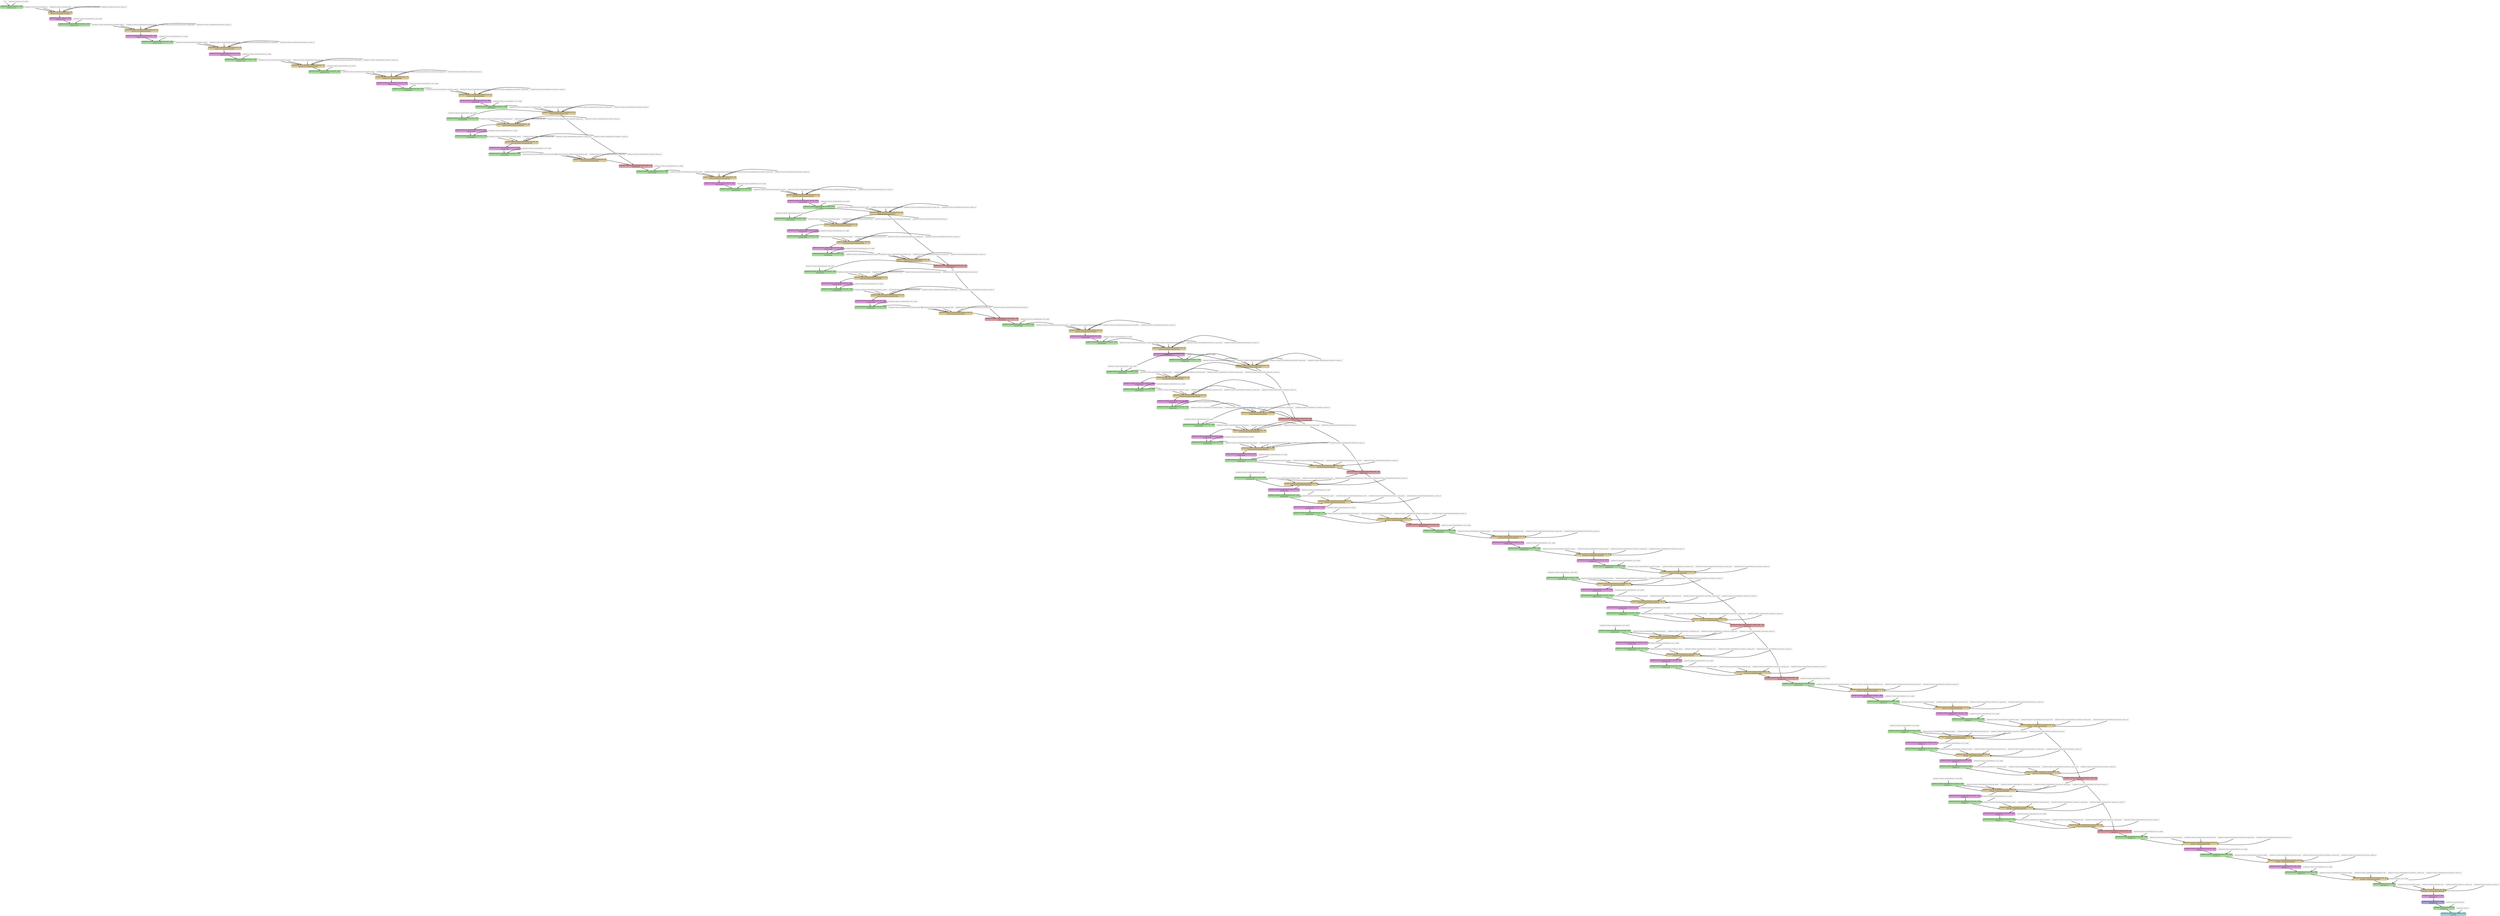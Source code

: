 strict digraph {
  graph [
    rankdir="TB"
    overlap=prism
    overlap_shrink=true
    splines=curved
  ];
  node [
    shape=Mrecord
  ];
  edge [
    penwidth=3
  ];

  // Node definitions.
  "data" [
    id=0
    name="data"
    type=constant_input
    label="data"
    inputs=""
    outputs=""
    shape=box
    style="filled,dashed"
    fillcolor="white"
  ];
  "mobilenetv20_features_conv0_weight" [
    id=1
    name="mobilenetv20_features_conv0_weight"
    type=constant_input
    label="mobilenetv20_features_conv0_weight"
    inputs=""
    outputs=""
    shape=box
    style="filled,dashed"
    fillcolor="white"
  ];
  "mobilenetv20_features_conv0_fwd" [
    id=2
    name="mobilenetv20_features_conv0_fwd"
    type=Conv
    label="{ {mobilenetv20_features_conv0_fwd  | CONV} | [128,32,112,112] }"
    inputs="data;mobilenetv20_features_conv0_weight"
    outputs="mobilenetv20_features_conv0_fwd"
    penwidth=3
    style=filled
    color="#91c388"
    fontcolor="#000000"
    fillcolor="#a7da9d"
  ];
  "mobilenetv20_features_batchnorm0_gamma" [
    id=3
    name="mobilenetv20_features_batchnorm0_gamma"
    type=constant_input
    label="mobilenetv20_features_batchnorm0_gamma"
    inputs=""
    outputs=""
    shape=box
    style="filled,dashed"
    fillcolor="white"
  ];
  "mobilenetv20_features_batchnorm0_beta" [
    id=4
    name="mobilenetv20_features_batchnorm0_beta"
    type=constant_input
    label="mobilenetv20_features_batchnorm0_beta"
    inputs=""
    outputs=""
    shape=box
    style="filled,dashed"
    fillcolor="white"
  ];
  "mobilenetv20_features_batchnorm0_running_mean" [
    id=5
    name="mobilenetv20_features_batchnorm0_running_mean"
    type=constant_input
    label="mobilenetv20_features_batchnorm0_running_mean"
    inputs=""
    outputs=""
    shape=box
    style="filled,dashed"
    fillcolor="white"
  ];
  "mobilenetv20_features_batchnorm0_running_var" [
    id=6
    name="mobilenetv20_features_batchnorm0_running_var"
    type=constant_input
    label="mobilenetv20_features_batchnorm0_running_var"
    inputs=""
    outputs=""
    shape=box
    style="filled,dashed"
    fillcolor="white"
  ];
  "mobilenetv20_features_batchnorm0_fwd" [
    id=7
    name="mobilenetv20_features_batchnorm0_fwd"
    type=BatchNormalization
    label="{ {mobilenetv20_features_batchnorm0_fwd  | BN} | [[128,32,112,112],[32],[32],[32],[32]] }"
    inputs="mobilenetv20_features_conv0_fwd;mobilenetv20_features_batchnorm0_gamma;mobilenetv20_features_batchnorm0_beta;mobilenetv20_features_batchnorm0_running_mean;mobilenetv20_features_batchnorm0_running_var"
    outputs="mobilenetv20_features_batchnorm0_fwd"
    penwidth=3
    style=filled
    color="#c4b483"
    fontcolor="#000000"
    fillcolor="#dbca99"
  ];
  "mobilenetv20_features_relu0_fwd" [
    id=8
    name="mobilenetv20_features_relu0_fwd"
    type=Relu
    label="{ {mobilenetv20_features_relu0_fwd  | RELU} | [128,32,112,112] }"
    inputs="mobilenetv20_features_batchnorm0_fwd"
    outputs="mobilenetv20_features_relu0_fwd"
    penwidth=3
    style=filled
    color="#c384c4"
    fontcolor="#000000"
    fillcolor="#d797d7"
  ];
  "mobilenetv20_features_linearbottleneck0_conv0_weight" [
    id=9
    name="mobilenetv20_features_linearbottleneck0_conv0_weight"
    type=constant_input
    label="mobilenetv20_features_linearbottleneck0_conv0_weight"
    inputs=""
    outputs=""
    shape=box
    style="filled,dashed"
    fillcolor="white"
  ];
  "mobilenetv20_features_linearbottleneck0_conv0_fwd" [
    id=10
    name="mobilenetv20_features_linearbottleneck0_conv0_fwd"
    type=Conv
    label="{ {mobilenetv20_features_linearbottleneck0_conv0_fwd  | CONV} | [128,32,112,112] }"
    inputs="mobilenetv20_features_relu0_fwd;mobilenetv20_features_linearbottleneck0_conv0_weight"
    outputs="mobilenetv20_features_linearbottleneck0_conv0_fwd"
    penwidth=3
    style=filled
    color="#91c388"
    fontcolor="#000000"
    fillcolor="#a7da9d"
  ];
  "mobilenetv20_features_linearbottleneck0_batchnorm0_gamma" [
    id=11
    name="mobilenetv20_features_linearbottleneck0_batchnorm0_gamma"
    type=constant_input
    label="mobilenetv20_features_linearbottleneck0_batchnorm0_gamma"
    inputs=""
    outputs=""
    shape=box
    style="filled,dashed"
    fillcolor="white"
  ];
  "mobilenetv20_features_linearbottleneck0_batchnorm0_beta" [
    id=12
    name="mobilenetv20_features_linearbottleneck0_batchnorm0_beta"
    type=constant_input
    label="mobilenetv20_features_linearbottleneck0_batchnorm0_beta"
    inputs=""
    outputs=""
    shape=box
    style="filled,dashed"
    fillcolor="white"
  ];
  "mobilenetv20_features_linearbottleneck0_batchnorm0_running_mean" [
    id=13
    name="mobilenetv20_features_linearbottleneck0_batchnorm0_running_mean"
    type=constant_input
    label="mobilenetv20_features_linearbottleneck0_batchnorm0_running_mean"
    inputs=""
    outputs=""
    shape=box
    style="filled,dashed"
    fillcolor="white"
  ];
  "mobilenetv20_features_linearbottleneck0_batchnorm0_running_var" [
    id=14
    name="mobilenetv20_features_linearbottleneck0_batchnorm0_running_var"
    type=constant_input
    label="mobilenetv20_features_linearbottleneck0_batchnorm0_running_var"
    inputs=""
    outputs=""
    shape=box
    style="filled,dashed"
    fillcolor="white"
  ];
  "mobilenetv20_features_linearbottleneck0_batchnorm0_fwd" [
    id=15
    name="mobilenetv20_features_linearbottleneck0_batchnorm0_fwd"
    type=BatchNormalization
    label="{ {mobilenetv20_features_linearbottleneck0_batchnorm0_fwd  | BN} | [[128,32,112,112],[32],[32],[32],[32]] }"
    inputs="mobilenetv20_features_linearbottleneck0_conv0_fwd;mobilenetv20_features_linearbottleneck0_batchnorm0_gamma;mobilenetv20_features_linearbottleneck0_batchnorm0_beta;mobilenetv20_features_linearbottleneck0_batchnorm0_running_mean;mobilenetv20_features_linearbottleneck0_batchnorm0_running_var"
    outputs="mobilenetv20_features_linearbottleneck0_batchnorm0_fwd"
    penwidth=3
    style=filled
    color="#c4b483"
    fontcolor="#000000"
    fillcolor="#dbca99"
  ];
  "mobilenetv20_features_linearbottleneck0_relu0_fwd" [
    id=16
    name="mobilenetv20_features_linearbottleneck0_relu0_fwd"
    type=Relu
    label="{ {mobilenetv20_features_linearbottleneck0_relu0_fwd  | RELU} | [128,32,112,112] }"
    inputs="mobilenetv20_features_linearbottleneck0_batchnorm0_fwd"
    outputs="mobilenetv20_features_linearbottleneck0_relu0_fwd"
    penwidth=3
    style=filled
    color="#c384c4"
    fontcolor="#000000"
    fillcolor="#d797d7"
  ];
  "mobilenetv20_features_linearbottleneck0_conv1_weight" [
    id=17
    name="mobilenetv20_features_linearbottleneck0_conv1_weight"
    type=constant_input
    label="mobilenetv20_features_linearbottleneck0_conv1_weight"
    inputs=""
    outputs=""
    shape=box
    style="filled,dashed"
    fillcolor="white"
  ];
  "mobilenetv20_features_linearbottleneck0_conv1_fwd" [
    id=18
    name="mobilenetv20_features_linearbottleneck0_conv1_fwd"
    type=Conv
    label="{ {mobilenetv20_features_linearbottleneck0_conv1_fwd  | CONV} | [128,32,112,112] }"
    inputs="mobilenetv20_features_linearbottleneck0_relu0_fwd;mobilenetv20_features_linearbottleneck0_conv1_weight"
    outputs="mobilenetv20_features_linearbottleneck0_conv1_fwd"
    penwidth=3
    style=filled
    color="#91c388"
    fontcolor="#000000"
    fillcolor="#a7da9d"
  ];
  "mobilenetv20_features_linearbottleneck0_batchnorm1_gamma" [
    id=19
    name="mobilenetv20_features_linearbottleneck0_batchnorm1_gamma"
    type=constant_input
    label="mobilenetv20_features_linearbottleneck0_batchnorm1_gamma"
    inputs=""
    outputs=""
    shape=box
    style="filled,dashed"
    fillcolor="white"
  ];
  "mobilenetv20_features_linearbottleneck0_batchnorm1_beta" [
    id=20
    name="mobilenetv20_features_linearbottleneck0_batchnorm1_beta"
    type=constant_input
    label="mobilenetv20_features_linearbottleneck0_batchnorm1_beta"
    inputs=""
    outputs=""
    shape=box
    style="filled,dashed"
    fillcolor="white"
  ];
  "mobilenetv20_features_linearbottleneck0_batchnorm1_running_mean" [
    id=21
    name="mobilenetv20_features_linearbottleneck0_batchnorm1_running_mean"
    type=constant_input
    label="mobilenetv20_features_linearbottleneck0_batchnorm1_running_mean"
    inputs=""
    outputs=""
    shape=box
    style="filled,dashed"
    fillcolor="white"
  ];
  "mobilenetv20_features_linearbottleneck0_batchnorm1_running_var" [
    id=22
    name="mobilenetv20_features_linearbottleneck0_batchnorm1_running_var"
    type=constant_input
    label="mobilenetv20_features_linearbottleneck0_batchnorm1_running_var"
    inputs=""
    outputs=""
    shape=box
    style="filled,dashed"
    fillcolor="white"
  ];
  "mobilenetv20_features_linearbottleneck0_batchnorm1_fwd" [
    id=23
    name="mobilenetv20_features_linearbottleneck0_batchnorm1_fwd"
    type=BatchNormalization
    label="{ {mobilenetv20_features_linearbottleneck0_batchnorm1_fwd  | BN} | [[128,32,112,112],[32],[32],[32],[32]] }"
    inputs="mobilenetv20_features_linearbottleneck0_conv1_fwd;mobilenetv20_features_linearbottleneck0_batchnorm1_gamma;mobilenetv20_features_linearbottleneck0_batchnorm1_beta;mobilenetv20_features_linearbottleneck0_batchnorm1_running_mean;mobilenetv20_features_linearbottleneck0_batchnorm1_running_var"
    outputs="mobilenetv20_features_linearbottleneck0_batchnorm1_fwd"
    penwidth=3
    style=filled
    color="#c4b483"
    fontcolor="#000000"
    fillcolor="#dbca99"
  ];
  "mobilenetv20_features_linearbottleneck0_relu1_fwd" [
    id=24
    name="mobilenetv20_features_linearbottleneck0_relu1_fwd"
    type=Relu
    label="{ {mobilenetv20_features_linearbottleneck0_relu1_fwd  | RELU} | [128,32,112,112] }"
    inputs="mobilenetv20_features_linearbottleneck0_batchnorm1_fwd"
    outputs="mobilenetv20_features_linearbottleneck0_relu1_fwd"
    penwidth=3
    style=filled
    color="#c384c4"
    fontcolor="#000000"
    fillcolor="#d797d7"
  ];
  "mobilenetv20_features_linearbottleneck0_conv2_weight" [
    id=25
    name="mobilenetv20_features_linearbottleneck0_conv2_weight"
    type=constant_input
    label="mobilenetv20_features_linearbottleneck0_conv2_weight"
    inputs=""
    outputs=""
    shape=box
    style="filled,dashed"
    fillcolor="white"
  ];
  "mobilenetv20_features_linearbottleneck0_conv2_fwd" [
    id=26
    name="mobilenetv20_features_linearbottleneck0_conv2_fwd"
    type=Conv
    label="{ {mobilenetv20_features_linearbottleneck0_conv2_fwd  | CONV} | [128,16,112,112] }"
    inputs="mobilenetv20_features_linearbottleneck0_relu1_fwd;mobilenetv20_features_linearbottleneck0_conv2_weight"
    outputs="mobilenetv20_features_linearbottleneck0_conv2_fwd"
    penwidth=3
    style=filled
    color="#91c388"
    fontcolor="#000000"
    fillcolor="#a7da9d"
  ];
  "mobilenetv20_features_linearbottleneck0_batchnorm2_gamma" [
    id=27
    name="mobilenetv20_features_linearbottleneck0_batchnorm2_gamma"
    type=constant_input
    label="mobilenetv20_features_linearbottleneck0_batchnorm2_gamma"
    inputs=""
    outputs=""
    shape=box
    style="filled,dashed"
    fillcolor="white"
  ];
  "mobilenetv20_features_linearbottleneck0_batchnorm2_beta" [
    id=28
    name="mobilenetv20_features_linearbottleneck0_batchnorm2_beta"
    type=constant_input
    label="mobilenetv20_features_linearbottleneck0_batchnorm2_beta"
    inputs=""
    outputs=""
    shape=box
    style="filled,dashed"
    fillcolor="white"
  ];
  "mobilenetv20_features_linearbottleneck0_batchnorm2_running_mean" [
    id=29
    name="mobilenetv20_features_linearbottleneck0_batchnorm2_running_mean"
    type=constant_input
    label="mobilenetv20_features_linearbottleneck0_batchnorm2_running_mean"
    inputs=""
    outputs=""
    shape=box
    style="filled,dashed"
    fillcolor="white"
  ];
  "mobilenetv20_features_linearbottleneck0_batchnorm2_running_var" [
    id=30
    name="mobilenetv20_features_linearbottleneck0_batchnorm2_running_var"
    type=constant_input
    label="mobilenetv20_features_linearbottleneck0_batchnorm2_running_var"
    inputs=""
    outputs=""
    shape=box
    style="filled,dashed"
    fillcolor="white"
  ];
  "mobilenetv20_features_linearbottleneck0_batchnorm2_fwd" [
    id=31
    name="mobilenetv20_features_linearbottleneck0_batchnorm2_fwd"
    type=BatchNormalization
    label="{ {mobilenetv20_features_linearbottleneck0_batchnorm2_fwd  | BN} | [[128,16,112,112],[16],[16],[16],[16]] }"
    inputs="mobilenetv20_features_linearbottleneck0_conv2_fwd;mobilenetv20_features_linearbottleneck0_batchnorm2_gamma;mobilenetv20_features_linearbottleneck0_batchnorm2_beta;mobilenetv20_features_linearbottleneck0_batchnorm2_running_mean;mobilenetv20_features_linearbottleneck0_batchnorm2_running_var"
    outputs="mobilenetv20_features_linearbottleneck0_batchnorm2_fwd"
    penwidth=3
    style=filled
    color="#c4b483"
    fontcolor="#000000"
    fillcolor="#dbca99"
  ];
  "mobilenetv20_features_linearbottleneck1_conv0_weight" [
    id=32
    name="mobilenetv20_features_linearbottleneck1_conv0_weight"
    type=constant_input
    label="mobilenetv20_features_linearbottleneck1_conv0_weight"
    inputs=""
    outputs=""
    shape=box
    style="filled,dashed"
    fillcolor="white"
  ];
  "mobilenetv20_features_linearbottleneck1_conv0_fwd" [
    id=33
    name="mobilenetv20_features_linearbottleneck1_conv0_fwd"
    type=Conv
    label="{ {mobilenetv20_features_linearbottleneck1_conv0_fwd  | CONV} | [128,96,112,112] }"
    inputs="mobilenetv20_features_linearbottleneck0_batchnorm2_fwd;mobilenetv20_features_linearbottleneck1_conv0_weight"
    outputs="mobilenetv20_features_linearbottleneck1_conv0_fwd"
    penwidth=3
    style=filled
    color="#91c388"
    fontcolor="#000000"
    fillcolor="#a7da9d"
  ];
  "mobilenetv20_features_linearbottleneck1_batchnorm0_gamma" [
    id=34
    name="mobilenetv20_features_linearbottleneck1_batchnorm0_gamma"
    type=constant_input
    label="mobilenetv20_features_linearbottleneck1_batchnorm0_gamma"
    inputs=""
    outputs=""
    shape=box
    style="filled,dashed"
    fillcolor="white"
  ];
  "mobilenetv20_features_linearbottleneck1_batchnorm0_beta" [
    id=35
    name="mobilenetv20_features_linearbottleneck1_batchnorm0_beta"
    type=constant_input
    label="mobilenetv20_features_linearbottleneck1_batchnorm0_beta"
    inputs=""
    outputs=""
    shape=box
    style="filled,dashed"
    fillcolor="white"
  ];
  "mobilenetv20_features_linearbottleneck1_batchnorm0_running_mean" [
    id=36
    name="mobilenetv20_features_linearbottleneck1_batchnorm0_running_mean"
    type=constant_input
    label="mobilenetv20_features_linearbottleneck1_batchnorm0_running_mean"
    inputs=""
    outputs=""
    shape=box
    style="filled,dashed"
    fillcolor="white"
  ];
  "mobilenetv20_features_linearbottleneck1_batchnorm0_running_var" [
    id=37
    name="mobilenetv20_features_linearbottleneck1_batchnorm0_running_var"
    type=constant_input
    label="mobilenetv20_features_linearbottleneck1_batchnorm0_running_var"
    inputs=""
    outputs=""
    shape=box
    style="filled,dashed"
    fillcolor="white"
  ];
  "mobilenetv20_features_linearbottleneck1_batchnorm0_fwd" [
    id=38
    name="mobilenetv20_features_linearbottleneck1_batchnorm0_fwd"
    type=BatchNormalization
    label="{ {mobilenetv20_features_linearbottleneck1_batchnorm0_fwd  | BN} | [[128,96,112,112],[96],[96],[96],[96]] }"
    inputs="mobilenetv20_features_linearbottleneck1_conv0_fwd;mobilenetv20_features_linearbottleneck1_batchnorm0_gamma;mobilenetv20_features_linearbottleneck1_batchnorm0_beta;mobilenetv20_features_linearbottleneck1_batchnorm0_running_mean;mobilenetv20_features_linearbottleneck1_batchnorm0_running_var"
    outputs="mobilenetv20_features_linearbottleneck1_batchnorm0_fwd"
    penwidth=3
    style=filled
    color="#c4b483"
    fontcolor="#000000"
    fillcolor="#dbca99"
  ];
  "mobilenetv20_features_linearbottleneck1_relu0_fwd" [
    id=39
    name="mobilenetv20_features_linearbottleneck1_relu0_fwd"
    type=Relu
    label="{ {mobilenetv20_features_linearbottleneck1_relu0_fwd  | RELU} | [128,96,112,112] }"
    inputs="mobilenetv20_features_linearbottleneck1_batchnorm0_fwd"
    outputs="mobilenetv20_features_linearbottleneck1_relu0_fwd"
    penwidth=3
    style=filled
    color="#c384c4"
    fontcolor="#000000"
    fillcolor="#d797d7"
  ];
  "mobilenetv20_features_linearbottleneck1_conv1_weight" [
    id=40
    name="mobilenetv20_features_linearbottleneck1_conv1_weight"
    type=constant_input
    label="mobilenetv20_features_linearbottleneck1_conv1_weight"
    inputs=""
    outputs=""
    shape=box
    style="filled,dashed"
    fillcolor="white"
  ];
  "mobilenetv20_features_linearbottleneck1_conv1_fwd" [
    id=41
    name="mobilenetv20_features_linearbottleneck1_conv1_fwd"
    type=Conv
    label="{ {mobilenetv20_features_linearbottleneck1_conv1_fwd  | CONV} | [128,96,56,56] }"
    inputs="mobilenetv20_features_linearbottleneck1_relu0_fwd;mobilenetv20_features_linearbottleneck1_conv1_weight"
    outputs="mobilenetv20_features_linearbottleneck1_conv1_fwd"
    penwidth=3
    style=filled
    color="#91c388"
    fontcolor="#000000"
    fillcolor="#a7da9d"
  ];
  "mobilenetv20_features_linearbottleneck1_batchnorm1_gamma" [
    id=42
    name="mobilenetv20_features_linearbottleneck1_batchnorm1_gamma"
    type=constant_input
    label="mobilenetv20_features_linearbottleneck1_batchnorm1_gamma"
    inputs=""
    outputs=""
    shape=box
    style="filled,dashed"
    fillcolor="white"
  ];
  "mobilenetv20_features_linearbottleneck1_batchnorm1_beta" [
    id=43
    name="mobilenetv20_features_linearbottleneck1_batchnorm1_beta"
    type=constant_input
    label="mobilenetv20_features_linearbottleneck1_batchnorm1_beta"
    inputs=""
    outputs=""
    shape=box
    style="filled,dashed"
    fillcolor="white"
  ];
  "mobilenetv20_features_linearbottleneck1_batchnorm1_running_mean" [
    id=44
    name="mobilenetv20_features_linearbottleneck1_batchnorm1_running_mean"
    type=constant_input
    label="mobilenetv20_features_linearbottleneck1_batchnorm1_running_mean"
    inputs=""
    outputs=""
    shape=box
    style="filled,dashed"
    fillcolor="white"
  ];
  "mobilenetv20_features_linearbottleneck1_batchnorm1_running_var" [
    id=45
    name="mobilenetv20_features_linearbottleneck1_batchnorm1_running_var"
    type=constant_input
    label="mobilenetv20_features_linearbottleneck1_batchnorm1_running_var"
    inputs=""
    outputs=""
    shape=box
    style="filled,dashed"
    fillcolor="white"
  ];
  "mobilenetv20_features_linearbottleneck1_batchnorm1_fwd" [
    id=46
    name="mobilenetv20_features_linearbottleneck1_batchnorm1_fwd"
    type=BatchNormalization
    label="{ {mobilenetv20_features_linearbottleneck1_batchnorm1_fwd  | BN} | [[128,96,56,56],[96],[96],[96],[96]] }"
    inputs="mobilenetv20_features_linearbottleneck1_conv1_fwd;mobilenetv20_features_linearbottleneck1_batchnorm1_gamma;mobilenetv20_features_linearbottleneck1_batchnorm1_beta;mobilenetv20_features_linearbottleneck1_batchnorm1_running_mean;mobilenetv20_features_linearbottleneck1_batchnorm1_running_var"
    outputs="mobilenetv20_features_linearbottleneck1_batchnorm1_fwd"
    penwidth=3
    style=filled
    color="#c4b483"
    fontcolor="#000000"
    fillcolor="#dbca99"
  ];
  "mobilenetv20_features_linearbottleneck1_relu1_fwd" [
    id=47
    name="mobilenetv20_features_linearbottleneck1_relu1_fwd"
    type=Relu
    label="{ {mobilenetv20_features_linearbottleneck1_relu1_fwd  | RELU} | [128,96,56,56] }"
    inputs="mobilenetv20_features_linearbottleneck1_batchnorm1_fwd"
    outputs="mobilenetv20_features_linearbottleneck1_relu1_fwd"
    penwidth=3
    style=filled
    color="#c384c4"
    fontcolor="#000000"
    fillcolor="#d797d7"
  ];
  "mobilenetv20_features_linearbottleneck1_conv2_weight" [
    id=48
    name="mobilenetv20_features_linearbottleneck1_conv2_weight"
    type=constant_input
    label="mobilenetv20_features_linearbottleneck1_conv2_weight"
    inputs=""
    outputs=""
    shape=box
    style="filled,dashed"
    fillcolor="white"
  ];
  "mobilenetv20_features_linearbottleneck1_conv2_fwd" [
    id=49
    name="mobilenetv20_features_linearbottleneck1_conv2_fwd"
    type=Conv
    label="{ {mobilenetv20_features_linearbottleneck1_conv2_fwd  | CONV} | [128,24,56,56] }"
    inputs="mobilenetv20_features_linearbottleneck1_relu1_fwd;mobilenetv20_features_linearbottleneck1_conv2_weight"
    outputs="mobilenetv20_features_linearbottleneck1_conv2_fwd"
    penwidth=3
    style=filled
    color="#91c388"
    fontcolor="#000000"
    fillcolor="#a7da9d"
  ];
  "mobilenetv20_features_linearbottleneck1_batchnorm2_gamma" [
    id=50
    name="mobilenetv20_features_linearbottleneck1_batchnorm2_gamma"
    type=constant_input
    label="mobilenetv20_features_linearbottleneck1_batchnorm2_gamma"
    inputs=""
    outputs=""
    shape=box
    style="filled,dashed"
    fillcolor="white"
  ];
  "mobilenetv20_features_linearbottleneck1_batchnorm2_beta" [
    id=51
    name="mobilenetv20_features_linearbottleneck1_batchnorm2_beta"
    type=constant_input
    label="mobilenetv20_features_linearbottleneck1_batchnorm2_beta"
    inputs=""
    outputs=""
    shape=box
    style="filled,dashed"
    fillcolor="white"
  ];
  "mobilenetv20_features_linearbottleneck1_batchnorm2_running_mean" [
    id=52
    name="mobilenetv20_features_linearbottleneck1_batchnorm2_running_mean"
    type=constant_input
    label="mobilenetv20_features_linearbottleneck1_batchnorm2_running_mean"
    inputs=""
    outputs=""
    shape=box
    style="filled,dashed"
    fillcolor="white"
  ];
  "mobilenetv20_features_linearbottleneck1_batchnorm2_running_var" [
    id=53
    name="mobilenetv20_features_linearbottleneck1_batchnorm2_running_var"
    type=constant_input
    label="mobilenetv20_features_linearbottleneck1_batchnorm2_running_var"
    inputs=""
    outputs=""
    shape=box
    style="filled,dashed"
    fillcolor="white"
  ];
  "mobilenetv20_features_linearbottleneck1_batchnorm2_fwd" [
    id=54
    name="mobilenetv20_features_linearbottleneck1_batchnorm2_fwd"
    type=BatchNormalization
    label="{ {mobilenetv20_features_linearbottleneck1_batchnorm2_fwd  | BN} | [[128,24,56,56],[24],[24],[24],[24]] }"
    inputs="mobilenetv20_features_linearbottleneck1_conv2_fwd;mobilenetv20_features_linearbottleneck1_batchnorm2_gamma;mobilenetv20_features_linearbottleneck1_batchnorm2_beta;mobilenetv20_features_linearbottleneck1_batchnorm2_running_mean;mobilenetv20_features_linearbottleneck1_batchnorm2_running_var"
    outputs="mobilenetv20_features_linearbottleneck1_batchnorm2_fwd"
    penwidth=3
    style=filled
    color="#c4b483"
    fontcolor="#000000"
    fillcolor="#dbca99"
  ];
  "mobilenetv20_features_linearbottleneck2_conv0_weight" [
    id=55
    name="mobilenetv20_features_linearbottleneck2_conv0_weight"
    type=constant_input
    label="mobilenetv20_features_linearbottleneck2_conv0_weight"
    inputs=""
    outputs=""
    shape=box
    style="filled,dashed"
    fillcolor="white"
  ];
  "mobilenetv20_features_linearbottleneck2_conv0_fwd" [
    id=56
    name="mobilenetv20_features_linearbottleneck2_conv0_fwd"
    type=Conv
    label="{ {mobilenetv20_features_linearbottleneck2_conv0_fwd  | CONV} | [128,144,56,56] }"
    inputs="mobilenetv20_features_linearbottleneck1_batchnorm2_fwd;mobilenetv20_features_linearbottleneck2_conv0_weight"
    outputs="mobilenetv20_features_linearbottleneck2_conv0_fwd"
    penwidth=3
    style=filled
    color="#91c388"
    fontcolor="#000000"
    fillcolor="#a7da9d"
  ];
  "mobilenetv20_features_linearbottleneck2_batchnorm0_gamma" [
    id=57
    name="mobilenetv20_features_linearbottleneck2_batchnorm0_gamma"
    type=constant_input
    label="mobilenetv20_features_linearbottleneck2_batchnorm0_gamma"
    inputs=""
    outputs=""
    shape=box
    style="filled,dashed"
    fillcolor="white"
  ];
  "mobilenetv20_features_linearbottleneck2_batchnorm0_beta" [
    id=58
    name="mobilenetv20_features_linearbottleneck2_batchnorm0_beta"
    type=constant_input
    label="mobilenetv20_features_linearbottleneck2_batchnorm0_beta"
    inputs=""
    outputs=""
    shape=box
    style="filled,dashed"
    fillcolor="white"
  ];
  "mobilenetv20_features_linearbottleneck2_batchnorm0_running_mean" [
    id=59
    name="mobilenetv20_features_linearbottleneck2_batchnorm0_running_mean"
    type=constant_input
    label="mobilenetv20_features_linearbottleneck2_batchnorm0_running_mean"
    inputs=""
    outputs=""
    shape=box
    style="filled,dashed"
    fillcolor="white"
  ];
  "mobilenetv20_features_linearbottleneck2_batchnorm0_running_var" [
    id=60
    name="mobilenetv20_features_linearbottleneck2_batchnorm0_running_var"
    type=constant_input
    label="mobilenetv20_features_linearbottleneck2_batchnorm0_running_var"
    inputs=""
    outputs=""
    shape=box
    style="filled,dashed"
    fillcolor="white"
  ];
  "mobilenetv20_features_linearbottleneck2_batchnorm0_fwd" [
    id=61
    name="mobilenetv20_features_linearbottleneck2_batchnorm0_fwd"
    type=BatchNormalization
    label="{ {mobilenetv20_features_linearbottleneck2_batchnorm0_fwd  | BN} | [[128,144,56,56],[144],[144],[144],[144]] }"
    inputs="mobilenetv20_features_linearbottleneck2_conv0_fwd;mobilenetv20_features_linearbottleneck2_batchnorm0_gamma;mobilenetv20_features_linearbottleneck2_batchnorm0_beta;mobilenetv20_features_linearbottleneck2_batchnorm0_running_mean;mobilenetv20_features_linearbottleneck2_batchnorm0_running_var"
    outputs="mobilenetv20_features_linearbottleneck2_batchnorm0_fwd"
    penwidth=3
    style=filled
    color="#c4b483"
    fontcolor="#000000"
    fillcolor="#dbca99"
  ];
  "mobilenetv20_features_linearbottleneck2_relu0_fwd" [
    id=62
    name="mobilenetv20_features_linearbottleneck2_relu0_fwd"
    type=Relu
    label="{ {mobilenetv20_features_linearbottleneck2_relu0_fwd  | RELU} | [128,144,56,56] }"
    inputs="mobilenetv20_features_linearbottleneck2_batchnorm0_fwd"
    outputs="mobilenetv20_features_linearbottleneck2_relu0_fwd"
    penwidth=3
    style=filled
    color="#c384c4"
    fontcolor="#000000"
    fillcolor="#d797d7"
  ];
  "mobilenetv20_features_linearbottleneck2_conv1_weight" [
    id=63
    name="mobilenetv20_features_linearbottleneck2_conv1_weight"
    type=constant_input
    label="mobilenetv20_features_linearbottleneck2_conv1_weight"
    inputs=""
    outputs=""
    shape=box
    style="filled,dashed"
    fillcolor="white"
  ];
  "mobilenetv20_features_linearbottleneck2_conv1_fwd" [
    id=64
    name="mobilenetv20_features_linearbottleneck2_conv1_fwd"
    type=Conv
    label="{ {mobilenetv20_features_linearbottleneck2_conv1_fwd  | CONV} | [128,144,56,56] }"
    inputs="mobilenetv20_features_linearbottleneck2_relu0_fwd;mobilenetv20_features_linearbottleneck2_conv1_weight"
    outputs="mobilenetv20_features_linearbottleneck2_conv1_fwd"
    penwidth=3
    style=filled
    color="#91c388"
    fontcolor="#000000"
    fillcolor="#a7da9d"
  ];
  "mobilenetv20_features_linearbottleneck2_batchnorm1_gamma" [
    id=65
    name="mobilenetv20_features_linearbottleneck2_batchnorm1_gamma"
    type=constant_input
    label="mobilenetv20_features_linearbottleneck2_batchnorm1_gamma"
    inputs=""
    outputs=""
    shape=box
    style="filled,dashed"
    fillcolor="white"
  ];
  "mobilenetv20_features_linearbottleneck2_batchnorm1_beta" [
    id=66
    name="mobilenetv20_features_linearbottleneck2_batchnorm1_beta"
    type=constant_input
    label="mobilenetv20_features_linearbottleneck2_batchnorm1_beta"
    inputs=""
    outputs=""
    shape=box
    style="filled,dashed"
    fillcolor="white"
  ];
  "mobilenetv20_features_linearbottleneck2_batchnorm1_running_mean" [
    id=67
    name="mobilenetv20_features_linearbottleneck2_batchnorm1_running_mean"
    type=constant_input
    label="mobilenetv20_features_linearbottleneck2_batchnorm1_running_mean"
    inputs=""
    outputs=""
    shape=box
    style="filled,dashed"
    fillcolor="white"
  ];
  "mobilenetv20_features_linearbottleneck2_batchnorm1_running_var" [
    id=68
    name="mobilenetv20_features_linearbottleneck2_batchnorm1_running_var"
    type=constant_input
    label="mobilenetv20_features_linearbottleneck2_batchnorm1_running_var"
    inputs=""
    outputs=""
    shape=box
    style="filled,dashed"
    fillcolor="white"
  ];
  "mobilenetv20_features_linearbottleneck2_batchnorm1_fwd" [
    id=69
    name="mobilenetv20_features_linearbottleneck2_batchnorm1_fwd"
    type=BatchNormalization
    label="{ {mobilenetv20_features_linearbottleneck2_batchnorm1_fwd  | BN} | [[128,144,56,56],[144],[144],[144],[144]] }"
    inputs="mobilenetv20_features_linearbottleneck2_conv1_fwd;mobilenetv20_features_linearbottleneck2_batchnorm1_gamma;mobilenetv20_features_linearbottleneck2_batchnorm1_beta;mobilenetv20_features_linearbottleneck2_batchnorm1_running_mean;mobilenetv20_features_linearbottleneck2_batchnorm1_running_var"
    outputs="mobilenetv20_features_linearbottleneck2_batchnorm1_fwd"
    penwidth=3
    style=filled
    color="#c4b483"
    fontcolor="#000000"
    fillcolor="#dbca99"
  ];
  "mobilenetv20_features_linearbottleneck2_relu1_fwd" [
    id=70
    name="mobilenetv20_features_linearbottleneck2_relu1_fwd"
    type=Relu
    label="{ {mobilenetv20_features_linearbottleneck2_relu1_fwd  | RELU} | [128,144,56,56] }"
    inputs="mobilenetv20_features_linearbottleneck2_batchnorm1_fwd"
    outputs="mobilenetv20_features_linearbottleneck2_relu1_fwd"
    penwidth=3
    style=filled
    color="#c384c4"
    fontcolor="#000000"
    fillcolor="#d797d7"
  ];
  "mobilenetv20_features_linearbottleneck2_conv2_weight" [
    id=71
    name="mobilenetv20_features_linearbottleneck2_conv2_weight"
    type=constant_input
    label="mobilenetv20_features_linearbottleneck2_conv2_weight"
    inputs=""
    outputs=""
    shape=box
    style="filled,dashed"
    fillcolor="white"
  ];
  "mobilenetv20_features_linearbottleneck2_conv2_fwd" [
    id=72
    name="mobilenetv20_features_linearbottleneck2_conv2_fwd"
    type=Conv
    label="{ {mobilenetv20_features_linearbottleneck2_conv2_fwd  | CONV} | [128,24,56,56] }"
    inputs="mobilenetv20_features_linearbottleneck2_relu1_fwd;mobilenetv20_features_linearbottleneck2_conv2_weight"
    outputs="mobilenetv20_features_linearbottleneck2_conv2_fwd"
    penwidth=3
    style=filled
    color="#91c388"
    fontcolor="#000000"
    fillcolor="#a7da9d"
  ];
  "mobilenetv20_features_linearbottleneck2_batchnorm2_gamma" [
    id=73
    name="mobilenetv20_features_linearbottleneck2_batchnorm2_gamma"
    type=constant_input
    label="mobilenetv20_features_linearbottleneck2_batchnorm2_gamma"
    inputs=""
    outputs=""
    shape=box
    style="filled,dashed"
    fillcolor="white"
  ];
  "mobilenetv20_features_linearbottleneck2_batchnorm2_beta" [
    id=74
    name="mobilenetv20_features_linearbottleneck2_batchnorm2_beta"
    type=constant_input
    label="mobilenetv20_features_linearbottleneck2_batchnorm2_beta"
    inputs=""
    outputs=""
    shape=box
    style="filled,dashed"
    fillcolor="white"
  ];
  "mobilenetv20_features_linearbottleneck2_batchnorm2_running_mean" [
    id=75
    name="mobilenetv20_features_linearbottleneck2_batchnorm2_running_mean"
    type=constant_input
    label="mobilenetv20_features_linearbottleneck2_batchnorm2_running_mean"
    inputs=""
    outputs=""
    shape=box
    style="filled,dashed"
    fillcolor="white"
  ];
  "mobilenetv20_features_linearbottleneck2_batchnorm2_running_var" [
    id=76
    name="mobilenetv20_features_linearbottleneck2_batchnorm2_running_var"
    type=constant_input
    label="mobilenetv20_features_linearbottleneck2_batchnorm2_running_var"
    inputs=""
    outputs=""
    shape=box
    style="filled,dashed"
    fillcolor="white"
  ];
  "mobilenetv20_features_linearbottleneck2_batchnorm2_fwd" [
    id=77
    name="mobilenetv20_features_linearbottleneck2_batchnorm2_fwd"
    type=BatchNormalization
    label="{ {mobilenetv20_features_linearbottleneck2_batchnorm2_fwd  | BN} | [[128,24,56,56],[24],[24],[24],[24]] }"
    inputs="mobilenetv20_features_linearbottleneck2_conv2_fwd;mobilenetv20_features_linearbottleneck2_batchnorm2_gamma;mobilenetv20_features_linearbottleneck2_batchnorm2_beta;mobilenetv20_features_linearbottleneck2_batchnorm2_running_mean;mobilenetv20_features_linearbottleneck2_batchnorm2_running_var"
    outputs="mobilenetv20_features_linearbottleneck2_batchnorm2_fwd"
    penwidth=3
    style=filled
    color="#c4b483"
    fontcolor="#000000"
    fillcolor="#dbca99"
  ];
  "mobilenetv20_features_linearbottleneck2_elemwise_add0" [
    id=78
    name="mobilenetv20_features_linearbottleneck2_elemwise_add0"
    type=Add
    label="{ {mobilenetv20_features_linearbottleneck2_elemwise_add0  | ADD} | [128,24,56,56] }"
    inputs="mobilenetv20_features_linearbottleneck2_batchnorm2_fwd;mobilenetv20_features_linearbottleneck1_batchnorm2_fwd"
    outputs="mobilenetv20_features_linearbottleneck2_elemwise_add0"
    penwidth=3
    style=filled
    color="#c3898e"
    fontcolor="#000000"
    fillcolor="#d79ca0"
  ];
  "mobilenetv20_features_linearbottleneck3_conv0_weight" [
    id=79
    name="mobilenetv20_features_linearbottleneck3_conv0_weight"
    type=constant_input
    label="mobilenetv20_features_linearbottleneck3_conv0_weight"
    inputs=""
    outputs=""
    shape=box
    style="filled,dashed"
    fillcolor="white"
  ];
  "mobilenetv20_features_linearbottleneck3_conv0_fwd" [
    id=80
    name="mobilenetv20_features_linearbottleneck3_conv0_fwd"
    type=Conv
    label="{ {mobilenetv20_features_linearbottleneck3_conv0_fwd  | CONV} | [128,144,56,56] }"
    inputs="mobilenetv20_features_linearbottleneck2_elemwise_add0;mobilenetv20_features_linearbottleneck3_conv0_weight"
    outputs="mobilenetv20_features_linearbottleneck3_conv0_fwd"
    penwidth=3
    style=filled
    color="#91c388"
    fontcolor="#000000"
    fillcolor="#a7da9d"
  ];
  "mobilenetv20_features_linearbottleneck3_batchnorm0_gamma" [
    id=81
    name="mobilenetv20_features_linearbottleneck3_batchnorm0_gamma"
    type=constant_input
    label="mobilenetv20_features_linearbottleneck3_batchnorm0_gamma"
    inputs=""
    outputs=""
    shape=box
    style="filled,dashed"
    fillcolor="white"
  ];
  "mobilenetv20_features_linearbottleneck3_batchnorm0_beta" [
    id=82
    name="mobilenetv20_features_linearbottleneck3_batchnorm0_beta"
    type=constant_input
    label="mobilenetv20_features_linearbottleneck3_batchnorm0_beta"
    inputs=""
    outputs=""
    shape=box
    style="filled,dashed"
    fillcolor="white"
  ];
  "mobilenetv20_features_linearbottleneck3_batchnorm0_running_mean" [
    id=83
    name="mobilenetv20_features_linearbottleneck3_batchnorm0_running_mean"
    type=constant_input
    label="mobilenetv20_features_linearbottleneck3_batchnorm0_running_mean"
    inputs=""
    outputs=""
    shape=box
    style="filled,dashed"
    fillcolor="white"
  ];
  "mobilenetv20_features_linearbottleneck3_batchnorm0_running_var" [
    id=84
    name="mobilenetv20_features_linearbottleneck3_batchnorm0_running_var"
    type=constant_input
    label="mobilenetv20_features_linearbottleneck3_batchnorm0_running_var"
    inputs=""
    outputs=""
    shape=box
    style="filled,dashed"
    fillcolor="white"
  ];
  "mobilenetv20_features_linearbottleneck3_batchnorm0_fwd" [
    id=85
    name="mobilenetv20_features_linearbottleneck3_batchnorm0_fwd"
    type=BatchNormalization
    label="{ {mobilenetv20_features_linearbottleneck3_batchnorm0_fwd  | BN} | [[128,144,56,56],[144],[144],[144],[144]] }"
    inputs="mobilenetv20_features_linearbottleneck3_conv0_fwd;mobilenetv20_features_linearbottleneck3_batchnorm0_gamma;mobilenetv20_features_linearbottleneck3_batchnorm0_beta;mobilenetv20_features_linearbottleneck3_batchnorm0_running_mean;mobilenetv20_features_linearbottleneck3_batchnorm0_running_var"
    outputs="mobilenetv20_features_linearbottleneck3_batchnorm0_fwd"
    penwidth=3
    style=filled
    color="#c4b483"
    fontcolor="#000000"
    fillcolor="#dbca99"
  ];
  "mobilenetv20_features_linearbottleneck3_relu0_fwd" [
    id=86
    name="mobilenetv20_features_linearbottleneck3_relu0_fwd"
    type=Relu
    label="{ {mobilenetv20_features_linearbottleneck3_relu0_fwd  | RELU} | [128,144,56,56] }"
    inputs="mobilenetv20_features_linearbottleneck3_batchnorm0_fwd"
    outputs="mobilenetv20_features_linearbottleneck3_relu0_fwd"
    penwidth=3
    style=filled
    color="#c384c4"
    fontcolor="#000000"
    fillcolor="#d797d7"
  ];
  "mobilenetv20_features_linearbottleneck3_conv1_weight" [
    id=87
    name="mobilenetv20_features_linearbottleneck3_conv1_weight"
    type=constant_input
    label="mobilenetv20_features_linearbottleneck3_conv1_weight"
    inputs=""
    outputs=""
    shape=box
    style="filled,dashed"
    fillcolor="white"
  ];
  "mobilenetv20_features_linearbottleneck3_conv1_fwd" [
    id=88
    name="mobilenetv20_features_linearbottleneck3_conv1_fwd"
    type=Conv
    label="{ {mobilenetv20_features_linearbottleneck3_conv1_fwd  | CONV} | [128,144,28,28] }"
    inputs="mobilenetv20_features_linearbottleneck3_relu0_fwd;mobilenetv20_features_linearbottleneck3_conv1_weight"
    outputs="mobilenetv20_features_linearbottleneck3_conv1_fwd"
    penwidth=3
    style=filled
    color="#91c388"
    fontcolor="#000000"
    fillcolor="#a7da9d"
  ];
  "mobilenetv20_features_linearbottleneck3_batchnorm1_gamma" [
    id=89
    name="mobilenetv20_features_linearbottleneck3_batchnorm1_gamma"
    type=constant_input
    label="mobilenetv20_features_linearbottleneck3_batchnorm1_gamma"
    inputs=""
    outputs=""
    shape=box
    style="filled,dashed"
    fillcolor="white"
  ];
  "mobilenetv20_features_linearbottleneck3_batchnorm1_beta" [
    id=90
    name="mobilenetv20_features_linearbottleneck3_batchnorm1_beta"
    type=constant_input
    label="mobilenetv20_features_linearbottleneck3_batchnorm1_beta"
    inputs=""
    outputs=""
    shape=box
    style="filled,dashed"
    fillcolor="white"
  ];
  "mobilenetv20_features_linearbottleneck3_batchnorm1_running_mean" [
    id=91
    name="mobilenetv20_features_linearbottleneck3_batchnorm1_running_mean"
    type=constant_input
    label="mobilenetv20_features_linearbottleneck3_batchnorm1_running_mean"
    inputs=""
    outputs=""
    shape=box
    style="filled,dashed"
    fillcolor="white"
  ];
  "mobilenetv20_features_linearbottleneck3_batchnorm1_running_var" [
    id=92
    name="mobilenetv20_features_linearbottleneck3_batchnorm1_running_var"
    type=constant_input
    label="mobilenetv20_features_linearbottleneck3_batchnorm1_running_var"
    inputs=""
    outputs=""
    shape=box
    style="filled,dashed"
    fillcolor="white"
  ];
  "mobilenetv20_features_linearbottleneck3_batchnorm1_fwd" [
    id=93
    name="mobilenetv20_features_linearbottleneck3_batchnorm1_fwd"
    type=BatchNormalization
    label="{ {mobilenetv20_features_linearbottleneck3_batchnorm1_fwd  | BN} | [[128,144,28,28],[144],[144],[144],[144]] }"
    inputs="mobilenetv20_features_linearbottleneck3_conv1_fwd;mobilenetv20_features_linearbottleneck3_batchnorm1_gamma;mobilenetv20_features_linearbottleneck3_batchnorm1_beta;mobilenetv20_features_linearbottleneck3_batchnorm1_running_mean;mobilenetv20_features_linearbottleneck3_batchnorm1_running_var"
    outputs="mobilenetv20_features_linearbottleneck3_batchnorm1_fwd"
    penwidth=3
    style=filled
    color="#c4b483"
    fontcolor="#000000"
    fillcolor="#dbca99"
  ];
  "mobilenetv20_features_linearbottleneck3_relu1_fwd" [
    id=94
    name="mobilenetv20_features_linearbottleneck3_relu1_fwd"
    type=Relu
    label="{ {mobilenetv20_features_linearbottleneck3_relu1_fwd  | RELU} | [128,144,28,28] }"
    inputs="mobilenetv20_features_linearbottleneck3_batchnorm1_fwd"
    outputs="mobilenetv20_features_linearbottleneck3_relu1_fwd"
    penwidth=3
    style=filled
    color="#c384c4"
    fontcolor="#000000"
    fillcolor="#d797d7"
  ];
  "mobilenetv20_features_linearbottleneck3_conv2_weight" [
    id=95
    name="mobilenetv20_features_linearbottleneck3_conv2_weight"
    type=constant_input
    label="mobilenetv20_features_linearbottleneck3_conv2_weight"
    inputs=""
    outputs=""
    shape=box
    style="filled,dashed"
    fillcolor="white"
  ];
  "mobilenetv20_features_linearbottleneck3_conv2_fwd" [
    id=96
    name="mobilenetv20_features_linearbottleneck3_conv2_fwd"
    type=Conv
    label="{ {mobilenetv20_features_linearbottleneck3_conv2_fwd  | CONV} | [128,32,28,28] }"
    inputs="mobilenetv20_features_linearbottleneck3_relu1_fwd;mobilenetv20_features_linearbottleneck3_conv2_weight"
    outputs="mobilenetv20_features_linearbottleneck3_conv2_fwd"
    penwidth=3
    style=filled
    color="#91c388"
    fontcolor="#000000"
    fillcolor="#a7da9d"
  ];
  "mobilenetv20_features_linearbottleneck3_batchnorm2_gamma" [
    id=97
    name="mobilenetv20_features_linearbottleneck3_batchnorm2_gamma"
    type=constant_input
    label="mobilenetv20_features_linearbottleneck3_batchnorm2_gamma"
    inputs=""
    outputs=""
    shape=box
    style="filled,dashed"
    fillcolor="white"
  ];
  "mobilenetv20_features_linearbottleneck3_batchnorm2_beta" [
    id=98
    name="mobilenetv20_features_linearbottleneck3_batchnorm2_beta"
    type=constant_input
    label="mobilenetv20_features_linearbottleneck3_batchnorm2_beta"
    inputs=""
    outputs=""
    shape=box
    style="filled,dashed"
    fillcolor="white"
  ];
  "mobilenetv20_features_linearbottleneck3_batchnorm2_running_mean" [
    id=99
    name="mobilenetv20_features_linearbottleneck3_batchnorm2_running_mean"
    type=constant_input
    label="mobilenetv20_features_linearbottleneck3_batchnorm2_running_mean"
    inputs=""
    outputs=""
    shape=box
    style="filled,dashed"
    fillcolor="white"
  ];
  "mobilenetv20_features_linearbottleneck3_batchnorm2_running_var" [
    id=100
    name="mobilenetv20_features_linearbottleneck3_batchnorm2_running_var"
    type=constant_input
    label="mobilenetv20_features_linearbottleneck3_batchnorm2_running_var"
    inputs=""
    outputs=""
    shape=box
    style="filled,dashed"
    fillcolor="white"
  ];
  "mobilenetv20_features_linearbottleneck3_batchnorm2_fwd" [
    id=101
    name="mobilenetv20_features_linearbottleneck3_batchnorm2_fwd"
    type=BatchNormalization
    label="{ {mobilenetv20_features_linearbottleneck3_batchnorm2_fwd  | BN} | [[128,32,28,28],[32],[32],[32],[32]] }"
    inputs="mobilenetv20_features_linearbottleneck3_conv2_fwd;mobilenetv20_features_linearbottleneck3_batchnorm2_gamma;mobilenetv20_features_linearbottleneck3_batchnorm2_beta;mobilenetv20_features_linearbottleneck3_batchnorm2_running_mean;mobilenetv20_features_linearbottleneck3_batchnorm2_running_var"
    outputs="mobilenetv20_features_linearbottleneck3_batchnorm2_fwd"
    penwidth=3
    style=filled
    color="#c4b483"
    fontcolor="#000000"
    fillcolor="#dbca99"
  ];
  "mobilenetv20_features_linearbottleneck4_conv0_weight" [
    id=102
    name="mobilenetv20_features_linearbottleneck4_conv0_weight"
    type=constant_input
    label="mobilenetv20_features_linearbottleneck4_conv0_weight"
    inputs=""
    outputs=""
    shape=box
    style="filled,dashed"
    fillcolor="white"
  ];
  "mobilenetv20_features_linearbottleneck4_conv0_fwd" [
    id=103
    name="mobilenetv20_features_linearbottleneck4_conv0_fwd"
    type=Conv
    label="{ {mobilenetv20_features_linearbottleneck4_conv0_fwd  | CONV} | [128,192,28,28] }"
    inputs="mobilenetv20_features_linearbottleneck3_batchnorm2_fwd;mobilenetv20_features_linearbottleneck4_conv0_weight"
    outputs="mobilenetv20_features_linearbottleneck4_conv0_fwd"
    penwidth=3
    style=filled
    color="#91c388"
    fontcolor="#000000"
    fillcolor="#a7da9d"
  ];
  "mobilenetv20_features_linearbottleneck4_batchnorm0_gamma" [
    id=104
    name="mobilenetv20_features_linearbottleneck4_batchnorm0_gamma"
    type=constant_input
    label="mobilenetv20_features_linearbottleneck4_batchnorm0_gamma"
    inputs=""
    outputs=""
    shape=box
    style="filled,dashed"
    fillcolor="white"
  ];
  "mobilenetv20_features_linearbottleneck4_batchnorm0_beta" [
    id=105
    name="mobilenetv20_features_linearbottleneck4_batchnorm0_beta"
    type=constant_input
    label="mobilenetv20_features_linearbottleneck4_batchnorm0_beta"
    inputs=""
    outputs=""
    shape=box
    style="filled,dashed"
    fillcolor="white"
  ];
  "mobilenetv20_features_linearbottleneck4_batchnorm0_running_mean" [
    id=106
    name="mobilenetv20_features_linearbottleneck4_batchnorm0_running_mean"
    type=constant_input
    label="mobilenetv20_features_linearbottleneck4_batchnorm0_running_mean"
    inputs=""
    outputs=""
    shape=box
    style="filled,dashed"
    fillcolor="white"
  ];
  "mobilenetv20_features_linearbottleneck4_batchnorm0_running_var" [
    id=107
    name="mobilenetv20_features_linearbottleneck4_batchnorm0_running_var"
    type=constant_input
    label="mobilenetv20_features_linearbottleneck4_batchnorm0_running_var"
    inputs=""
    outputs=""
    shape=box
    style="filled,dashed"
    fillcolor="white"
  ];
  "mobilenetv20_features_linearbottleneck4_batchnorm0_fwd" [
    id=108
    name="mobilenetv20_features_linearbottleneck4_batchnorm0_fwd"
    type=BatchNormalization
    label="{ {mobilenetv20_features_linearbottleneck4_batchnorm0_fwd  | BN} | [[128,192,28,28],[192],[192],[192],[192]] }"
    inputs="mobilenetv20_features_linearbottleneck4_conv0_fwd;mobilenetv20_features_linearbottleneck4_batchnorm0_gamma;mobilenetv20_features_linearbottleneck4_batchnorm0_beta;mobilenetv20_features_linearbottleneck4_batchnorm0_running_mean;mobilenetv20_features_linearbottleneck4_batchnorm0_running_var"
    outputs="mobilenetv20_features_linearbottleneck4_batchnorm0_fwd"
    penwidth=3
    style=filled
    color="#c4b483"
    fontcolor="#000000"
    fillcolor="#dbca99"
  ];
  "mobilenetv20_features_linearbottleneck4_relu0_fwd" [
    id=109
    name="mobilenetv20_features_linearbottleneck4_relu0_fwd"
    type=Relu
    label="{ {mobilenetv20_features_linearbottleneck4_relu0_fwd  | RELU} | [128,192,28,28] }"
    inputs="mobilenetv20_features_linearbottleneck4_batchnorm0_fwd"
    outputs="mobilenetv20_features_linearbottleneck4_relu0_fwd"
    penwidth=3
    style=filled
    color="#c384c4"
    fontcolor="#000000"
    fillcolor="#d797d7"
  ];
  "mobilenetv20_features_linearbottleneck4_conv1_weight" [
    id=110
    name="mobilenetv20_features_linearbottleneck4_conv1_weight"
    type=constant_input
    label="mobilenetv20_features_linearbottleneck4_conv1_weight"
    inputs=""
    outputs=""
    shape=box
    style="filled,dashed"
    fillcolor="white"
  ];
  "mobilenetv20_features_linearbottleneck4_conv1_fwd" [
    id=111
    name="mobilenetv20_features_linearbottleneck4_conv1_fwd"
    type=Conv
    label="{ {mobilenetv20_features_linearbottleneck4_conv1_fwd  | CONV} | [128,192,28,28] }"
    inputs="mobilenetv20_features_linearbottleneck4_relu0_fwd;mobilenetv20_features_linearbottleneck4_conv1_weight"
    outputs="mobilenetv20_features_linearbottleneck4_conv1_fwd"
    penwidth=3
    style=filled
    color="#91c388"
    fontcolor="#000000"
    fillcolor="#a7da9d"
  ];
  "mobilenetv20_features_linearbottleneck4_batchnorm1_gamma" [
    id=112
    name="mobilenetv20_features_linearbottleneck4_batchnorm1_gamma"
    type=constant_input
    label="mobilenetv20_features_linearbottleneck4_batchnorm1_gamma"
    inputs=""
    outputs=""
    shape=box
    style="filled,dashed"
    fillcolor="white"
  ];
  "mobilenetv20_features_linearbottleneck4_batchnorm1_beta" [
    id=113
    name="mobilenetv20_features_linearbottleneck4_batchnorm1_beta"
    type=constant_input
    label="mobilenetv20_features_linearbottleneck4_batchnorm1_beta"
    inputs=""
    outputs=""
    shape=box
    style="filled,dashed"
    fillcolor="white"
  ];
  "mobilenetv20_features_linearbottleneck4_batchnorm1_running_mean" [
    id=114
    name="mobilenetv20_features_linearbottleneck4_batchnorm1_running_mean"
    type=constant_input
    label="mobilenetv20_features_linearbottleneck4_batchnorm1_running_mean"
    inputs=""
    outputs=""
    shape=box
    style="filled,dashed"
    fillcolor="white"
  ];
  "mobilenetv20_features_linearbottleneck4_batchnorm1_running_var" [
    id=115
    name="mobilenetv20_features_linearbottleneck4_batchnorm1_running_var"
    type=constant_input
    label="mobilenetv20_features_linearbottleneck4_batchnorm1_running_var"
    inputs=""
    outputs=""
    shape=box
    style="filled,dashed"
    fillcolor="white"
  ];
  "mobilenetv20_features_linearbottleneck4_batchnorm1_fwd" [
    id=116
    name="mobilenetv20_features_linearbottleneck4_batchnorm1_fwd"
    type=BatchNormalization
    label="{ {mobilenetv20_features_linearbottleneck4_batchnorm1_fwd  | BN} | [[128,192,28,28],[192],[192],[192],[192]] }"
    inputs="mobilenetv20_features_linearbottleneck4_conv1_fwd;mobilenetv20_features_linearbottleneck4_batchnorm1_gamma;mobilenetv20_features_linearbottleneck4_batchnorm1_beta;mobilenetv20_features_linearbottleneck4_batchnorm1_running_mean;mobilenetv20_features_linearbottleneck4_batchnorm1_running_var"
    outputs="mobilenetv20_features_linearbottleneck4_batchnorm1_fwd"
    penwidth=3
    style=filled
    color="#c4b483"
    fontcolor="#000000"
    fillcolor="#dbca99"
  ];
  "mobilenetv20_features_linearbottleneck4_relu1_fwd" [
    id=117
    name="mobilenetv20_features_linearbottleneck4_relu1_fwd"
    type=Relu
    label="{ {mobilenetv20_features_linearbottleneck4_relu1_fwd  | RELU} | [128,192,28,28] }"
    inputs="mobilenetv20_features_linearbottleneck4_batchnorm1_fwd"
    outputs="mobilenetv20_features_linearbottleneck4_relu1_fwd"
    penwidth=3
    style=filled
    color="#c384c4"
    fontcolor="#000000"
    fillcolor="#d797d7"
  ];
  "mobilenetv20_features_linearbottleneck4_conv2_weight" [
    id=118
    name="mobilenetv20_features_linearbottleneck4_conv2_weight"
    type=constant_input
    label="mobilenetv20_features_linearbottleneck4_conv2_weight"
    inputs=""
    outputs=""
    shape=box
    style="filled,dashed"
    fillcolor="white"
  ];
  "mobilenetv20_features_linearbottleneck4_conv2_fwd" [
    id=119
    name="mobilenetv20_features_linearbottleneck4_conv2_fwd"
    type=Conv
    label="{ {mobilenetv20_features_linearbottleneck4_conv2_fwd  | CONV} | [128,32,28,28] }"
    inputs="mobilenetv20_features_linearbottleneck4_relu1_fwd;mobilenetv20_features_linearbottleneck4_conv2_weight"
    outputs="mobilenetv20_features_linearbottleneck4_conv2_fwd"
    penwidth=3
    style=filled
    color="#91c388"
    fontcolor="#000000"
    fillcolor="#a7da9d"
  ];
  "mobilenetv20_features_linearbottleneck4_batchnorm2_gamma" [
    id=120
    name="mobilenetv20_features_linearbottleneck4_batchnorm2_gamma"
    type=constant_input
    label="mobilenetv20_features_linearbottleneck4_batchnorm2_gamma"
    inputs=""
    outputs=""
    shape=box
    style="filled,dashed"
    fillcolor="white"
  ];
  "mobilenetv20_features_linearbottleneck4_batchnorm2_beta" [
    id=121
    name="mobilenetv20_features_linearbottleneck4_batchnorm2_beta"
    type=constant_input
    label="mobilenetv20_features_linearbottleneck4_batchnorm2_beta"
    inputs=""
    outputs=""
    shape=box
    style="filled,dashed"
    fillcolor="white"
  ];
  "mobilenetv20_features_linearbottleneck4_batchnorm2_running_mean" [
    id=122
    name="mobilenetv20_features_linearbottleneck4_batchnorm2_running_mean"
    type=constant_input
    label="mobilenetv20_features_linearbottleneck4_batchnorm2_running_mean"
    inputs=""
    outputs=""
    shape=box
    style="filled,dashed"
    fillcolor="white"
  ];
  "mobilenetv20_features_linearbottleneck4_batchnorm2_running_var" [
    id=123
    name="mobilenetv20_features_linearbottleneck4_batchnorm2_running_var"
    type=constant_input
    label="mobilenetv20_features_linearbottleneck4_batchnorm2_running_var"
    inputs=""
    outputs=""
    shape=box
    style="filled,dashed"
    fillcolor="white"
  ];
  "mobilenetv20_features_linearbottleneck4_batchnorm2_fwd" [
    id=124
    name="mobilenetv20_features_linearbottleneck4_batchnorm2_fwd"
    type=BatchNormalization
    label="{ {mobilenetv20_features_linearbottleneck4_batchnorm2_fwd  | BN} | [[128,32,28,28],[32],[32],[32],[32]] }"
    inputs="mobilenetv20_features_linearbottleneck4_conv2_fwd;mobilenetv20_features_linearbottleneck4_batchnorm2_gamma;mobilenetv20_features_linearbottleneck4_batchnorm2_beta;mobilenetv20_features_linearbottleneck4_batchnorm2_running_mean;mobilenetv20_features_linearbottleneck4_batchnorm2_running_var"
    outputs="mobilenetv20_features_linearbottleneck4_batchnorm2_fwd"
    penwidth=3
    style=filled
    color="#c4b483"
    fontcolor="#000000"
    fillcolor="#dbca99"
  ];
  "mobilenetv20_features_linearbottleneck4_elemwise_add0" [
    id=125
    name="mobilenetv20_features_linearbottleneck4_elemwise_add0"
    type=Add
    label="{ {mobilenetv20_features_linearbottleneck4_elemwise_add0  | ADD} | [128,32,28,28] }"
    inputs="mobilenetv20_features_linearbottleneck4_batchnorm2_fwd;mobilenetv20_features_linearbottleneck3_batchnorm2_fwd"
    outputs="mobilenetv20_features_linearbottleneck4_elemwise_add0"
    penwidth=3
    style=filled
    color="#c3898e"
    fontcolor="#000000"
    fillcolor="#d79ca0"
  ];
  "mobilenetv20_features_linearbottleneck5_conv0_weight" [
    id=126
    name="mobilenetv20_features_linearbottleneck5_conv0_weight"
    type=constant_input
    label="mobilenetv20_features_linearbottleneck5_conv0_weight"
    inputs=""
    outputs=""
    shape=box
    style="filled,dashed"
    fillcolor="white"
  ];
  "mobilenetv20_features_linearbottleneck5_conv0_fwd" [
    id=127
    name="mobilenetv20_features_linearbottleneck5_conv0_fwd"
    type=Conv
    label="{ {mobilenetv20_features_linearbottleneck5_conv0_fwd  | CONV} | [128,192,28,28] }"
    inputs="mobilenetv20_features_linearbottleneck4_elemwise_add0;mobilenetv20_features_linearbottleneck5_conv0_weight"
    outputs="mobilenetv20_features_linearbottleneck5_conv0_fwd"
    penwidth=3
    style=filled
    color="#91c388"
    fontcolor="#000000"
    fillcolor="#a7da9d"
  ];
  "mobilenetv20_features_linearbottleneck5_batchnorm0_gamma" [
    id=128
    name="mobilenetv20_features_linearbottleneck5_batchnorm0_gamma"
    type=constant_input
    label="mobilenetv20_features_linearbottleneck5_batchnorm0_gamma"
    inputs=""
    outputs=""
    shape=box
    style="filled,dashed"
    fillcolor="white"
  ];
  "mobilenetv20_features_linearbottleneck5_batchnorm0_beta" [
    id=129
    name="mobilenetv20_features_linearbottleneck5_batchnorm0_beta"
    type=constant_input
    label="mobilenetv20_features_linearbottleneck5_batchnorm0_beta"
    inputs=""
    outputs=""
    shape=box
    style="filled,dashed"
    fillcolor="white"
  ];
  "mobilenetv20_features_linearbottleneck5_batchnorm0_running_mean" [
    id=130
    name="mobilenetv20_features_linearbottleneck5_batchnorm0_running_mean"
    type=constant_input
    label="mobilenetv20_features_linearbottleneck5_batchnorm0_running_mean"
    inputs=""
    outputs=""
    shape=box
    style="filled,dashed"
    fillcolor="white"
  ];
  "mobilenetv20_features_linearbottleneck5_batchnorm0_running_var" [
    id=131
    name="mobilenetv20_features_linearbottleneck5_batchnorm0_running_var"
    type=constant_input
    label="mobilenetv20_features_linearbottleneck5_batchnorm0_running_var"
    inputs=""
    outputs=""
    shape=box
    style="filled,dashed"
    fillcolor="white"
  ];
  "mobilenetv20_features_linearbottleneck5_batchnorm0_fwd" [
    id=132
    name="mobilenetv20_features_linearbottleneck5_batchnorm0_fwd"
    type=BatchNormalization
    label="{ {mobilenetv20_features_linearbottleneck5_batchnorm0_fwd  | BN} | [[128,192,28,28],[192],[192],[192],[192]] }"
    inputs="mobilenetv20_features_linearbottleneck5_conv0_fwd;mobilenetv20_features_linearbottleneck5_batchnorm0_gamma;mobilenetv20_features_linearbottleneck5_batchnorm0_beta;mobilenetv20_features_linearbottleneck5_batchnorm0_running_mean;mobilenetv20_features_linearbottleneck5_batchnorm0_running_var"
    outputs="mobilenetv20_features_linearbottleneck5_batchnorm0_fwd"
    penwidth=3
    style=filled
    color="#c4b483"
    fontcolor="#000000"
    fillcolor="#dbca99"
  ];
  "mobilenetv20_features_linearbottleneck5_relu0_fwd" [
    id=133
    name="mobilenetv20_features_linearbottleneck5_relu0_fwd"
    type=Relu
    label="{ {mobilenetv20_features_linearbottleneck5_relu0_fwd  | RELU} | [128,192,28,28] }"
    inputs="mobilenetv20_features_linearbottleneck5_batchnorm0_fwd"
    outputs="mobilenetv20_features_linearbottleneck5_relu0_fwd"
    penwidth=3
    style=filled
    color="#c384c4"
    fontcolor="#000000"
    fillcolor="#d797d7"
  ];
  "mobilenetv20_features_linearbottleneck5_conv1_weight" [
    id=134
    name="mobilenetv20_features_linearbottleneck5_conv1_weight"
    type=constant_input
    label="mobilenetv20_features_linearbottleneck5_conv1_weight"
    inputs=""
    outputs=""
    shape=box
    style="filled,dashed"
    fillcolor="white"
  ];
  "mobilenetv20_features_linearbottleneck5_conv1_fwd" [
    id=135
    name="mobilenetv20_features_linearbottleneck5_conv1_fwd"
    type=Conv
    label="{ {mobilenetv20_features_linearbottleneck5_conv1_fwd  | CONV} | [128,192,28,28] }"
    inputs="mobilenetv20_features_linearbottleneck5_relu0_fwd;mobilenetv20_features_linearbottleneck5_conv1_weight"
    outputs="mobilenetv20_features_linearbottleneck5_conv1_fwd"
    penwidth=3
    style=filled
    color="#91c388"
    fontcolor="#000000"
    fillcolor="#a7da9d"
  ];
  "mobilenetv20_features_linearbottleneck5_batchnorm1_gamma" [
    id=136
    name="mobilenetv20_features_linearbottleneck5_batchnorm1_gamma"
    type=constant_input
    label="mobilenetv20_features_linearbottleneck5_batchnorm1_gamma"
    inputs=""
    outputs=""
    shape=box
    style="filled,dashed"
    fillcolor="white"
  ];
  "mobilenetv20_features_linearbottleneck5_batchnorm1_beta" [
    id=137
    name="mobilenetv20_features_linearbottleneck5_batchnorm1_beta"
    type=constant_input
    label="mobilenetv20_features_linearbottleneck5_batchnorm1_beta"
    inputs=""
    outputs=""
    shape=box
    style="filled,dashed"
    fillcolor="white"
  ];
  "mobilenetv20_features_linearbottleneck5_batchnorm1_running_mean" [
    id=138
    name="mobilenetv20_features_linearbottleneck5_batchnorm1_running_mean"
    type=constant_input
    label="mobilenetv20_features_linearbottleneck5_batchnorm1_running_mean"
    inputs=""
    outputs=""
    shape=box
    style="filled,dashed"
    fillcolor="white"
  ];
  "mobilenetv20_features_linearbottleneck5_batchnorm1_running_var" [
    id=139
    name="mobilenetv20_features_linearbottleneck5_batchnorm1_running_var"
    type=constant_input
    label="mobilenetv20_features_linearbottleneck5_batchnorm1_running_var"
    inputs=""
    outputs=""
    shape=box
    style="filled,dashed"
    fillcolor="white"
  ];
  "mobilenetv20_features_linearbottleneck5_batchnorm1_fwd" [
    id=140
    name="mobilenetv20_features_linearbottleneck5_batchnorm1_fwd"
    type=BatchNormalization
    label="{ {mobilenetv20_features_linearbottleneck5_batchnorm1_fwd  | BN} | [[128,192,28,28],[192],[192],[192],[192]] }"
    inputs="mobilenetv20_features_linearbottleneck5_conv1_fwd;mobilenetv20_features_linearbottleneck5_batchnorm1_gamma;mobilenetv20_features_linearbottleneck5_batchnorm1_beta;mobilenetv20_features_linearbottleneck5_batchnorm1_running_mean;mobilenetv20_features_linearbottleneck5_batchnorm1_running_var"
    outputs="mobilenetv20_features_linearbottleneck5_batchnorm1_fwd"
    penwidth=3
    style=filled
    color="#c4b483"
    fontcolor="#000000"
    fillcolor="#dbca99"
  ];
  "mobilenetv20_features_linearbottleneck5_relu1_fwd" [
    id=141
    name="mobilenetv20_features_linearbottleneck5_relu1_fwd"
    type=Relu
    label="{ {mobilenetv20_features_linearbottleneck5_relu1_fwd  | RELU} | [128,192,28,28] }"
    inputs="mobilenetv20_features_linearbottleneck5_batchnorm1_fwd"
    outputs="mobilenetv20_features_linearbottleneck5_relu1_fwd"
    penwidth=3
    style=filled
    color="#c384c4"
    fontcolor="#000000"
    fillcolor="#d797d7"
  ];
  "mobilenetv20_features_linearbottleneck5_conv2_weight" [
    id=142
    name="mobilenetv20_features_linearbottleneck5_conv2_weight"
    type=constant_input
    label="mobilenetv20_features_linearbottleneck5_conv2_weight"
    inputs=""
    outputs=""
    shape=box
    style="filled,dashed"
    fillcolor="white"
  ];
  "mobilenetv20_features_linearbottleneck5_conv2_fwd" [
    id=143
    name="mobilenetv20_features_linearbottleneck5_conv2_fwd"
    type=Conv
    label="{ {mobilenetv20_features_linearbottleneck5_conv2_fwd  | CONV} | [128,32,28,28] }"
    inputs="mobilenetv20_features_linearbottleneck5_relu1_fwd;mobilenetv20_features_linearbottleneck5_conv2_weight"
    outputs="mobilenetv20_features_linearbottleneck5_conv2_fwd"
    penwidth=3
    style=filled
    color="#91c388"
    fontcolor="#000000"
    fillcolor="#a7da9d"
  ];
  "mobilenetv20_features_linearbottleneck5_batchnorm2_gamma" [
    id=144
    name="mobilenetv20_features_linearbottleneck5_batchnorm2_gamma"
    type=constant_input
    label="mobilenetv20_features_linearbottleneck5_batchnorm2_gamma"
    inputs=""
    outputs=""
    shape=box
    style="filled,dashed"
    fillcolor="white"
  ];
  "mobilenetv20_features_linearbottleneck5_batchnorm2_beta" [
    id=145
    name="mobilenetv20_features_linearbottleneck5_batchnorm2_beta"
    type=constant_input
    label="mobilenetv20_features_linearbottleneck5_batchnorm2_beta"
    inputs=""
    outputs=""
    shape=box
    style="filled,dashed"
    fillcolor="white"
  ];
  "mobilenetv20_features_linearbottleneck5_batchnorm2_running_mean" [
    id=146
    name="mobilenetv20_features_linearbottleneck5_batchnorm2_running_mean"
    type=constant_input
    label="mobilenetv20_features_linearbottleneck5_batchnorm2_running_mean"
    inputs=""
    outputs=""
    shape=box
    style="filled,dashed"
    fillcolor="white"
  ];
  "mobilenetv20_features_linearbottleneck5_batchnorm2_running_var" [
    id=147
    name="mobilenetv20_features_linearbottleneck5_batchnorm2_running_var"
    type=constant_input
    label="mobilenetv20_features_linearbottleneck5_batchnorm2_running_var"
    inputs=""
    outputs=""
    shape=box
    style="filled,dashed"
    fillcolor="white"
  ];
  "mobilenetv20_features_linearbottleneck5_batchnorm2_fwd" [
    id=148
    name="mobilenetv20_features_linearbottleneck5_batchnorm2_fwd"
    type=BatchNormalization
    label="{ {mobilenetv20_features_linearbottleneck5_batchnorm2_fwd  | BN} | [[128,32,28,28],[32],[32],[32],[32]] }"
    inputs="mobilenetv20_features_linearbottleneck5_conv2_fwd;mobilenetv20_features_linearbottleneck5_batchnorm2_gamma;mobilenetv20_features_linearbottleneck5_batchnorm2_beta;mobilenetv20_features_linearbottleneck5_batchnorm2_running_mean;mobilenetv20_features_linearbottleneck5_batchnorm2_running_var"
    outputs="mobilenetv20_features_linearbottleneck5_batchnorm2_fwd"
    penwidth=3
    style=filled
    color="#c4b483"
    fontcolor="#000000"
    fillcolor="#dbca99"
  ];
  "mobilenetv20_features_linearbottleneck5_elemwise_add0" [
    id=149
    name="mobilenetv20_features_linearbottleneck5_elemwise_add0"
    type=Add
    label="{ {mobilenetv20_features_linearbottleneck5_elemwise_add0  | ADD} | [128,32,28,28] }"
    inputs="mobilenetv20_features_linearbottleneck5_batchnorm2_fwd;mobilenetv20_features_linearbottleneck4_elemwise_add0"
    outputs="mobilenetv20_features_linearbottleneck5_elemwise_add0"
    penwidth=3
    style=filled
    color="#c3898e"
    fontcolor="#000000"
    fillcolor="#d79ca0"
  ];
  "mobilenetv20_features_linearbottleneck6_conv0_weight" [
    id=150
    name="mobilenetv20_features_linearbottleneck6_conv0_weight"
    type=constant_input
    label="mobilenetv20_features_linearbottleneck6_conv0_weight"
    inputs=""
    outputs=""
    shape=box
    style="filled,dashed"
    fillcolor="white"
  ];
  "mobilenetv20_features_linearbottleneck6_conv0_fwd" [
    id=151
    name="mobilenetv20_features_linearbottleneck6_conv0_fwd"
    type=Conv
    label="{ {mobilenetv20_features_linearbottleneck6_conv0_fwd  | CONV} | [128,192,28,28] }"
    inputs="mobilenetv20_features_linearbottleneck5_elemwise_add0;mobilenetv20_features_linearbottleneck6_conv0_weight"
    outputs="mobilenetv20_features_linearbottleneck6_conv0_fwd"
    penwidth=3
    style=filled
    color="#91c388"
    fontcolor="#000000"
    fillcolor="#a7da9d"
  ];
  "mobilenetv20_features_linearbottleneck6_batchnorm0_gamma" [
    id=152
    name="mobilenetv20_features_linearbottleneck6_batchnorm0_gamma"
    type=constant_input
    label="mobilenetv20_features_linearbottleneck6_batchnorm0_gamma"
    inputs=""
    outputs=""
    shape=box
    style="filled,dashed"
    fillcolor="white"
  ];
  "mobilenetv20_features_linearbottleneck6_batchnorm0_beta" [
    id=153
    name="mobilenetv20_features_linearbottleneck6_batchnorm0_beta"
    type=constant_input
    label="mobilenetv20_features_linearbottleneck6_batchnorm0_beta"
    inputs=""
    outputs=""
    shape=box
    style="filled,dashed"
    fillcolor="white"
  ];
  "mobilenetv20_features_linearbottleneck6_batchnorm0_running_mean" [
    id=154
    name="mobilenetv20_features_linearbottleneck6_batchnorm0_running_mean"
    type=constant_input
    label="mobilenetv20_features_linearbottleneck6_batchnorm0_running_mean"
    inputs=""
    outputs=""
    shape=box
    style="filled,dashed"
    fillcolor="white"
  ];
  "mobilenetv20_features_linearbottleneck6_batchnorm0_running_var" [
    id=155
    name="mobilenetv20_features_linearbottleneck6_batchnorm0_running_var"
    type=constant_input
    label="mobilenetv20_features_linearbottleneck6_batchnorm0_running_var"
    inputs=""
    outputs=""
    shape=box
    style="filled,dashed"
    fillcolor="white"
  ];
  "mobilenetv20_features_linearbottleneck6_batchnorm0_fwd" [
    id=156
    name="mobilenetv20_features_linearbottleneck6_batchnorm0_fwd"
    type=BatchNormalization
    label="{ {mobilenetv20_features_linearbottleneck6_batchnorm0_fwd  | BN} | [[128,192,28,28],[192],[192],[192],[192]] }"
    inputs="mobilenetv20_features_linearbottleneck6_conv0_fwd;mobilenetv20_features_linearbottleneck6_batchnorm0_gamma;mobilenetv20_features_linearbottleneck6_batchnorm0_beta;mobilenetv20_features_linearbottleneck6_batchnorm0_running_mean;mobilenetv20_features_linearbottleneck6_batchnorm0_running_var"
    outputs="mobilenetv20_features_linearbottleneck6_batchnorm0_fwd"
    penwidth=3
    style=filled
    color="#c4b483"
    fontcolor="#000000"
    fillcolor="#dbca99"
  ];
  "mobilenetv20_features_linearbottleneck6_relu0_fwd" [
    id=157
    name="mobilenetv20_features_linearbottleneck6_relu0_fwd"
    type=Relu
    label="{ {mobilenetv20_features_linearbottleneck6_relu0_fwd  | RELU} | [128,192,28,28] }"
    inputs="mobilenetv20_features_linearbottleneck6_batchnorm0_fwd"
    outputs="mobilenetv20_features_linearbottleneck6_relu0_fwd"
    penwidth=3
    style=filled
    color="#c384c4"
    fontcolor="#000000"
    fillcolor="#d797d7"
  ];
  "mobilenetv20_features_linearbottleneck6_conv1_weight" [
    id=158
    name="mobilenetv20_features_linearbottleneck6_conv1_weight"
    type=constant_input
    label="mobilenetv20_features_linearbottleneck6_conv1_weight"
    inputs=""
    outputs=""
    shape=box
    style="filled,dashed"
    fillcolor="white"
  ];
  "mobilenetv20_features_linearbottleneck6_conv1_fwd" [
    id=159
    name="mobilenetv20_features_linearbottleneck6_conv1_fwd"
    type=Conv
    label="{ {mobilenetv20_features_linearbottleneck6_conv1_fwd  | CONV} | [128,192,28,28] }"
    inputs="mobilenetv20_features_linearbottleneck6_relu0_fwd;mobilenetv20_features_linearbottleneck6_conv1_weight"
    outputs="mobilenetv20_features_linearbottleneck6_conv1_fwd"
    penwidth=3
    style=filled
    color="#91c388"
    fontcolor="#000000"
    fillcolor="#a7da9d"
  ];
  "mobilenetv20_features_linearbottleneck6_batchnorm1_gamma" [
    id=160
    name="mobilenetv20_features_linearbottleneck6_batchnorm1_gamma"
    type=constant_input
    label="mobilenetv20_features_linearbottleneck6_batchnorm1_gamma"
    inputs=""
    outputs=""
    shape=box
    style="filled,dashed"
    fillcolor="white"
  ];
  "mobilenetv20_features_linearbottleneck6_batchnorm1_beta" [
    id=161
    name="mobilenetv20_features_linearbottleneck6_batchnorm1_beta"
    type=constant_input
    label="mobilenetv20_features_linearbottleneck6_batchnorm1_beta"
    inputs=""
    outputs=""
    shape=box
    style="filled,dashed"
    fillcolor="white"
  ];
  "mobilenetv20_features_linearbottleneck6_batchnorm1_running_mean" [
    id=162
    name="mobilenetv20_features_linearbottleneck6_batchnorm1_running_mean"
    type=constant_input
    label="mobilenetv20_features_linearbottleneck6_batchnorm1_running_mean"
    inputs=""
    outputs=""
    shape=box
    style="filled,dashed"
    fillcolor="white"
  ];
  "mobilenetv20_features_linearbottleneck6_batchnorm1_running_var" [
    id=163
    name="mobilenetv20_features_linearbottleneck6_batchnorm1_running_var"
    type=constant_input
    label="mobilenetv20_features_linearbottleneck6_batchnorm1_running_var"
    inputs=""
    outputs=""
    shape=box
    style="filled,dashed"
    fillcolor="white"
  ];
  "mobilenetv20_features_linearbottleneck6_batchnorm1_fwd" [
    id=164
    name="mobilenetv20_features_linearbottleneck6_batchnorm1_fwd"
    type=BatchNormalization
    label="{ {mobilenetv20_features_linearbottleneck6_batchnorm1_fwd  | BN} | [[128,192,28,28],[192],[192],[192],[192]] }"
    inputs="mobilenetv20_features_linearbottleneck6_conv1_fwd;mobilenetv20_features_linearbottleneck6_batchnorm1_gamma;mobilenetv20_features_linearbottleneck6_batchnorm1_beta;mobilenetv20_features_linearbottleneck6_batchnorm1_running_mean;mobilenetv20_features_linearbottleneck6_batchnorm1_running_var"
    outputs="mobilenetv20_features_linearbottleneck6_batchnorm1_fwd"
    penwidth=3
    style=filled
    color="#c4b483"
    fontcolor="#000000"
    fillcolor="#dbca99"
  ];
  "mobilenetv20_features_linearbottleneck6_relu1_fwd" [
    id=165
    name="mobilenetv20_features_linearbottleneck6_relu1_fwd"
    type=Relu
    label="{ {mobilenetv20_features_linearbottleneck6_relu1_fwd  | RELU} | [128,192,28,28] }"
    inputs="mobilenetv20_features_linearbottleneck6_batchnorm1_fwd"
    outputs="mobilenetv20_features_linearbottleneck6_relu1_fwd"
    penwidth=3
    style=filled
    color="#c384c4"
    fontcolor="#000000"
    fillcolor="#d797d7"
  ];
  "mobilenetv20_features_linearbottleneck6_conv2_weight" [
    id=166
    name="mobilenetv20_features_linearbottleneck6_conv2_weight"
    type=constant_input
    label="mobilenetv20_features_linearbottleneck6_conv2_weight"
    inputs=""
    outputs=""
    shape=box
    style="filled,dashed"
    fillcolor="white"
  ];
  "mobilenetv20_features_linearbottleneck6_conv2_fwd" [
    id=167
    name="mobilenetv20_features_linearbottleneck6_conv2_fwd"
    type=Conv
    label="{ {mobilenetv20_features_linearbottleneck6_conv2_fwd  | CONV} | [128,64,28,28] }"
    inputs="mobilenetv20_features_linearbottleneck6_relu1_fwd;mobilenetv20_features_linearbottleneck6_conv2_weight"
    outputs="mobilenetv20_features_linearbottleneck6_conv2_fwd"
    penwidth=3
    style=filled
    color="#91c388"
    fontcolor="#000000"
    fillcolor="#a7da9d"
  ];
  "mobilenetv20_features_linearbottleneck6_batchnorm2_gamma" [
    id=168
    name="mobilenetv20_features_linearbottleneck6_batchnorm2_gamma"
    type=constant_input
    label="mobilenetv20_features_linearbottleneck6_batchnorm2_gamma"
    inputs=""
    outputs=""
    shape=box
    style="filled,dashed"
    fillcolor="white"
  ];
  "mobilenetv20_features_linearbottleneck6_batchnorm2_beta" [
    id=169
    name="mobilenetv20_features_linearbottleneck6_batchnorm2_beta"
    type=constant_input
    label="mobilenetv20_features_linearbottleneck6_batchnorm2_beta"
    inputs=""
    outputs=""
    shape=box
    style="filled,dashed"
    fillcolor="white"
  ];
  "mobilenetv20_features_linearbottleneck6_batchnorm2_running_mean" [
    id=170
    name="mobilenetv20_features_linearbottleneck6_batchnorm2_running_mean"
    type=constant_input
    label="mobilenetv20_features_linearbottleneck6_batchnorm2_running_mean"
    inputs=""
    outputs=""
    shape=box
    style="filled,dashed"
    fillcolor="white"
  ];
  "mobilenetv20_features_linearbottleneck6_batchnorm2_running_var" [
    id=171
    name="mobilenetv20_features_linearbottleneck6_batchnorm2_running_var"
    type=constant_input
    label="mobilenetv20_features_linearbottleneck6_batchnorm2_running_var"
    inputs=""
    outputs=""
    shape=box
    style="filled,dashed"
    fillcolor="white"
  ];
  "mobilenetv20_features_linearbottleneck6_batchnorm2_fwd" [
    id=172
    name="mobilenetv20_features_linearbottleneck6_batchnorm2_fwd"
    type=BatchNormalization
    label="{ {mobilenetv20_features_linearbottleneck6_batchnorm2_fwd  | BN} | [[128,64,28,28],[64],[64],[64],[64]] }"
    inputs="mobilenetv20_features_linearbottleneck6_conv2_fwd;mobilenetv20_features_linearbottleneck6_batchnorm2_gamma;mobilenetv20_features_linearbottleneck6_batchnorm2_beta;mobilenetv20_features_linearbottleneck6_batchnorm2_running_mean;mobilenetv20_features_linearbottleneck6_batchnorm2_running_var"
    outputs="mobilenetv20_features_linearbottleneck6_batchnorm2_fwd"
    penwidth=3
    style=filled
    color="#c4b483"
    fontcolor="#000000"
    fillcolor="#dbca99"
  ];
  "mobilenetv20_features_linearbottleneck7_conv0_weight" [
    id=173
    name="mobilenetv20_features_linearbottleneck7_conv0_weight"
    type=constant_input
    label="mobilenetv20_features_linearbottleneck7_conv0_weight"
    inputs=""
    outputs=""
    shape=box
    style="filled,dashed"
    fillcolor="white"
  ];
  "mobilenetv20_features_linearbottleneck7_conv0_fwd" [
    id=174
    name="mobilenetv20_features_linearbottleneck7_conv0_fwd"
    type=Conv
    label="{ {mobilenetv20_features_linearbottleneck7_conv0_fwd  | CONV} | [128,384,28,28] }"
    inputs="mobilenetv20_features_linearbottleneck6_batchnorm2_fwd;mobilenetv20_features_linearbottleneck7_conv0_weight"
    outputs="mobilenetv20_features_linearbottleneck7_conv0_fwd"
    penwidth=3
    style=filled
    color="#91c388"
    fontcolor="#000000"
    fillcolor="#a7da9d"
  ];
  "mobilenetv20_features_linearbottleneck7_batchnorm0_gamma" [
    id=175
    name="mobilenetv20_features_linearbottleneck7_batchnorm0_gamma"
    type=constant_input
    label="mobilenetv20_features_linearbottleneck7_batchnorm0_gamma"
    inputs=""
    outputs=""
    shape=box
    style="filled,dashed"
    fillcolor="white"
  ];
  "mobilenetv20_features_linearbottleneck7_batchnorm0_beta" [
    id=176
    name="mobilenetv20_features_linearbottleneck7_batchnorm0_beta"
    type=constant_input
    label="mobilenetv20_features_linearbottleneck7_batchnorm0_beta"
    inputs=""
    outputs=""
    shape=box
    style="filled,dashed"
    fillcolor="white"
  ];
  "mobilenetv20_features_linearbottleneck7_batchnorm0_running_mean" [
    id=177
    name="mobilenetv20_features_linearbottleneck7_batchnorm0_running_mean"
    type=constant_input
    label="mobilenetv20_features_linearbottleneck7_batchnorm0_running_mean"
    inputs=""
    outputs=""
    shape=box
    style="filled,dashed"
    fillcolor="white"
  ];
  "mobilenetv20_features_linearbottleneck7_batchnorm0_running_var" [
    id=178
    name="mobilenetv20_features_linearbottleneck7_batchnorm0_running_var"
    type=constant_input
    label="mobilenetv20_features_linearbottleneck7_batchnorm0_running_var"
    inputs=""
    outputs=""
    shape=box
    style="filled,dashed"
    fillcolor="white"
  ];
  "mobilenetv20_features_linearbottleneck7_batchnorm0_fwd" [
    id=179
    name="mobilenetv20_features_linearbottleneck7_batchnorm0_fwd"
    type=BatchNormalization
    label="{ {mobilenetv20_features_linearbottleneck7_batchnorm0_fwd  | BN} | [[128,384,28,28],[384],[384],[384],[384]] }"
    inputs="mobilenetv20_features_linearbottleneck7_conv0_fwd;mobilenetv20_features_linearbottleneck7_batchnorm0_gamma;mobilenetv20_features_linearbottleneck7_batchnorm0_beta;mobilenetv20_features_linearbottleneck7_batchnorm0_running_mean;mobilenetv20_features_linearbottleneck7_batchnorm0_running_var"
    outputs="mobilenetv20_features_linearbottleneck7_batchnorm0_fwd"
    penwidth=3
    style=filled
    color="#c4b483"
    fontcolor="#000000"
    fillcolor="#dbca99"
  ];
  "mobilenetv20_features_linearbottleneck7_relu0_fwd" [
    id=180
    name="mobilenetv20_features_linearbottleneck7_relu0_fwd"
    type=Relu
    label="{ {mobilenetv20_features_linearbottleneck7_relu0_fwd  | RELU} | [128,384,28,28] }"
    inputs="mobilenetv20_features_linearbottleneck7_batchnorm0_fwd"
    outputs="mobilenetv20_features_linearbottleneck7_relu0_fwd"
    penwidth=3
    style=filled
    color="#c384c4"
    fontcolor="#000000"
    fillcolor="#d797d7"
  ];
  "mobilenetv20_features_linearbottleneck7_conv1_weight" [
    id=181
    name="mobilenetv20_features_linearbottleneck7_conv1_weight"
    type=constant_input
    label="mobilenetv20_features_linearbottleneck7_conv1_weight"
    inputs=""
    outputs=""
    shape=box
    style="filled,dashed"
    fillcolor="white"
  ];
  "mobilenetv20_features_linearbottleneck7_conv1_fwd" [
    id=182
    name="mobilenetv20_features_linearbottleneck7_conv1_fwd"
    type=Conv
    label="{ {mobilenetv20_features_linearbottleneck7_conv1_fwd  | CONV} | [128,384,28,28] }"
    inputs="mobilenetv20_features_linearbottleneck7_relu0_fwd;mobilenetv20_features_linearbottleneck7_conv1_weight"
    outputs="mobilenetv20_features_linearbottleneck7_conv1_fwd"
    penwidth=3
    style=filled
    color="#91c388"
    fontcolor="#000000"
    fillcolor="#a7da9d"
  ];
  "mobilenetv20_features_linearbottleneck7_batchnorm1_gamma" [
    id=183
    name="mobilenetv20_features_linearbottleneck7_batchnorm1_gamma"
    type=constant_input
    label="mobilenetv20_features_linearbottleneck7_batchnorm1_gamma"
    inputs=""
    outputs=""
    shape=box
    style="filled,dashed"
    fillcolor="white"
  ];
  "mobilenetv20_features_linearbottleneck7_batchnorm1_beta" [
    id=184
    name="mobilenetv20_features_linearbottleneck7_batchnorm1_beta"
    type=constant_input
    label="mobilenetv20_features_linearbottleneck7_batchnorm1_beta"
    inputs=""
    outputs=""
    shape=box
    style="filled,dashed"
    fillcolor="white"
  ];
  "mobilenetv20_features_linearbottleneck7_batchnorm1_running_mean" [
    id=185
    name="mobilenetv20_features_linearbottleneck7_batchnorm1_running_mean"
    type=constant_input
    label="mobilenetv20_features_linearbottleneck7_batchnorm1_running_mean"
    inputs=""
    outputs=""
    shape=box
    style="filled,dashed"
    fillcolor="white"
  ];
  "mobilenetv20_features_linearbottleneck7_batchnorm1_running_var" [
    id=186
    name="mobilenetv20_features_linearbottleneck7_batchnorm1_running_var"
    type=constant_input
    label="mobilenetv20_features_linearbottleneck7_batchnorm1_running_var"
    inputs=""
    outputs=""
    shape=box
    style="filled,dashed"
    fillcolor="white"
  ];
  "mobilenetv20_features_linearbottleneck7_batchnorm1_fwd" [
    id=187
    name="mobilenetv20_features_linearbottleneck7_batchnorm1_fwd"
    type=BatchNormalization
    label="{ {mobilenetv20_features_linearbottleneck7_batchnorm1_fwd  | BN} | [[128,384,28,28],[384],[384],[384],[384]] }"
    inputs="mobilenetv20_features_linearbottleneck7_conv1_fwd;mobilenetv20_features_linearbottleneck7_batchnorm1_gamma;mobilenetv20_features_linearbottleneck7_batchnorm1_beta;mobilenetv20_features_linearbottleneck7_batchnorm1_running_mean;mobilenetv20_features_linearbottleneck7_batchnorm1_running_var"
    outputs="mobilenetv20_features_linearbottleneck7_batchnorm1_fwd"
    penwidth=3
    style=filled
    color="#c4b483"
    fontcolor="#000000"
    fillcolor="#dbca99"
  ];
  "mobilenetv20_features_linearbottleneck7_relu1_fwd" [
    id=188
    name="mobilenetv20_features_linearbottleneck7_relu1_fwd"
    type=Relu
    label="{ {mobilenetv20_features_linearbottleneck7_relu1_fwd  | RELU} | [128,384,28,28] }"
    inputs="mobilenetv20_features_linearbottleneck7_batchnorm1_fwd"
    outputs="mobilenetv20_features_linearbottleneck7_relu1_fwd"
    penwidth=3
    style=filled
    color="#c384c4"
    fontcolor="#000000"
    fillcolor="#d797d7"
  ];
  "mobilenetv20_features_linearbottleneck7_conv2_weight" [
    id=189
    name="mobilenetv20_features_linearbottleneck7_conv2_weight"
    type=constant_input
    label="mobilenetv20_features_linearbottleneck7_conv2_weight"
    inputs=""
    outputs=""
    shape=box
    style="filled,dashed"
    fillcolor="white"
  ];
  "mobilenetv20_features_linearbottleneck7_conv2_fwd" [
    id=190
    name="mobilenetv20_features_linearbottleneck7_conv2_fwd"
    type=Conv
    label="{ {mobilenetv20_features_linearbottleneck7_conv2_fwd  | CONV} | [128,64,28,28] }"
    inputs="mobilenetv20_features_linearbottleneck7_relu1_fwd;mobilenetv20_features_linearbottleneck7_conv2_weight"
    outputs="mobilenetv20_features_linearbottleneck7_conv2_fwd"
    penwidth=3
    style=filled
    color="#91c388"
    fontcolor="#000000"
    fillcolor="#a7da9d"
  ];
  "mobilenetv20_features_linearbottleneck7_batchnorm2_gamma" [
    id=191
    name="mobilenetv20_features_linearbottleneck7_batchnorm2_gamma"
    type=constant_input
    label="mobilenetv20_features_linearbottleneck7_batchnorm2_gamma"
    inputs=""
    outputs=""
    shape=box
    style="filled,dashed"
    fillcolor="white"
  ];
  "mobilenetv20_features_linearbottleneck7_batchnorm2_beta" [
    id=192
    name="mobilenetv20_features_linearbottleneck7_batchnorm2_beta"
    type=constant_input
    label="mobilenetv20_features_linearbottleneck7_batchnorm2_beta"
    inputs=""
    outputs=""
    shape=box
    style="filled,dashed"
    fillcolor="white"
  ];
  "mobilenetv20_features_linearbottleneck7_batchnorm2_running_mean" [
    id=193
    name="mobilenetv20_features_linearbottleneck7_batchnorm2_running_mean"
    type=constant_input
    label="mobilenetv20_features_linearbottleneck7_batchnorm2_running_mean"
    inputs=""
    outputs=""
    shape=box
    style="filled,dashed"
    fillcolor="white"
  ];
  "mobilenetv20_features_linearbottleneck7_batchnorm2_running_var" [
    id=194
    name="mobilenetv20_features_linearbottleneck7_batchnorm2_running_var"
    type=constant_input
    label="mobilenetv20_features_linearbottleneck7_batchnorm2_running_var"
    inputs=""
    outputs=""
    shape=box
    style="filled,dashed"
    fillcolor="white"
  ];
  "mobilenetv20_features_linearbottleneck7_batchnorm2_fwd" [
    id=195
    name="mobilenetv20_features_linearbottleneck7_batchnorm2_fwd"
    type=BatchNormalization
    label="{ {mobilenetv20_features_linearbottleneck7_batchnorm2_fwd  | BN} | [[128,64,28,28],[64],[64],[64],[64]] }"
    inputs="mobilenetv20_features_linearbottleneck7_conv2_fwd;mobilenetv20_features_linearbottleneck7_batchnorm2_gamma;mobilenetv20_features_linearbottleneck7_batchnorm2_beta;mobilenetv20_features_linearbottleneck7_batchnorm2_running_mean;mobilenetv20_features_linearbottleneck7_batchnorm2_running_var"
    outputs="mobilenetv20_features_linearbottleneck7_batchnorm2_fwd"
    penwidth=3
    style=filled
    color="#c4b483"
    fontcolor="#000000"
    fillcolor="#dbca99"
  ];
  "mobilenetv20_features_linearbottleneck7_elemwise_add0" [
    id=196
    name="mobilenetv20_features_linearbottleneck7_elemwise_add0"
    type=Add
    label="{ {mobilenetv20_features_linearbottleneck7_elemwise_add0  | ADD} | [128,64,28,28] }"
    inputs="mobilenetv20_features_linearbottleneck7_batchnorm2_fwd;mobilenetv20_features_linearbottleneck6_batchnorm2_fwd"
    outputs="mobilenetv20_features_linearbottleneck7_elemwise_add0"
    penwidth=3
    style=filled
    color="#c3898e"
    fontcolor="#000000"
    fillcolor="#d79ca0"
  ];
  "mobilenetv20_features_linearbottleneck8_conv0_weight" [
    id=197
    name="mobilenetv20_features_linearbottleneck8_conv0_weight"
    type=constant_input
    label="mobilenetv20_features_linearbottleneck8_conv0_weight"
    inputs=""
    outputs=""
    shape=box
    style="filled,dashed"
    fillcolor="white"
  ];
  "mobilenetv20_features_linearbottleneck8_conv0_fwd" [
    id=198
    name="mobilenetv20_features_linearbottleneck8_conv0_fwd"
    type=Conv
    label="{ {mobilenetv20_features_linearbottleneck8_conv0_fwd  | CONV} | [128,384,28,28] }"
    inputs="mobilenetv20_features_linearbottleneck7_elemwise_add0;mobilenetv20_features_linearbottleneck8_conv0_weight"
    outputs="mobilenetv20_features_linearbottleneck8_conv0_fwd"
    penwidth=3
    style=filled
    color="#91c388"
    fontcolor="#000000"
    fillcolor="#a7da9d"
  ];
  "mobilenetv20_features_linearbottleneck8_batchnorm0_gamma" [
    id=199
    name="mobilenetv20_features_linearbottleneck8_batchnorm0_gamma"
    type=constant_input
    label="mobilenetv20_features_linearbottleneck8_batchnorm0_gamma"
    inputs=""
    outputs=""
    shape=box
    style="filled,dashed"
    fillcolor="white"
  ];
  "mobilenetv20_features_linearbottleneck8_batchnorm0_beta" [
    id=200
    name="mobilenetv20_features_linearbottleneck8_batchnorm0_beta"
    type=constant_input
    label="mobilenetv20_features_linearbottleneck8_batchnorm0_beta"
    inputs=""
    outputs=""
    shape=box
    style="filled,dashed"
    fillcolor="white"
  ];
  "mobilenetv20_features_linearbottleneck8_batchnorm0_running_mean" [
    id=201
    name="mobilenetv20_features_linearbottleneck8_batchnorm0_running_mean"
    type=constant_input
    label="mobilenetv20_features_linearbottleneck8_batchnorm0_running_mean"
    inputs=""
    outputs=""
    shape=box
    style="filled,dashed"
    fillcolor="white"
  ];
  "mobilenetv20_features_linearbottleneck8_batchnorm0_running_var" [
    id=202
    name="mobilenetv20_features_linearbottleneck8_batchnorm0_running_var"
    type=constant_input
    label="mobilenetv20_features_linearbottleneck8_batchnorm0_running_var"
    inputs=""
    outputs=""
    shape=box
    style="filled,dashed"
    fillcolor="white"
  ];
  "mobilenetv20_features_linearbottleneck8_batchnorm0_fwd" [
    id=203
    name="mobilenetv20_features_linearbottleneck8_batchnorm0_fwd"
    type=BatchNormalization
    label="{ {mobilenetv20_features_linearbottleneck8_batchnorm0_fwd  | BN} | [[128,384,28,28],[384],[384],[384],[384]] }"
    inputs="mobilenetv20_features_linearbottleneck8_conv0_fwd;mobilenetv20_features_linearbottleneck8_batchnorm0_gamma;mobilenetv20_features_linearbottleneck8_batchnorm0_beta;mobilenetv20_features_linearbottleneck8_batchnorm0_running_mean;mobilenetv20_features_linearbottleneck8_batchnorm0_running_var"
    outputs="mobilenetv20_features_linearbottleneck8_batchnorm0_fwd"
    penwidth=3
    style=filled
    color="#c4b483"
    fontcolor="#000000"
    fillcolor="#dbca99"
  ];
  "mobilenetv20_features_linearbottleneck8_relu0_fwd" [
    id=204
    name="mobilenetv20_features_linearbottleneck8_relu0_fwd"
    type=Relu
    label="{ {mobilenetv20_features_linearbottleneck8_relu0_fwd  | RELU} | [128,384,28,28] }"
    inputs="mobilenetv20_features_linearbottleneck8_batchnorm0_fwd"
    outputs="mobilenetv20_features_linearbottleneck8_relu0_fwd"
    penwidth=3
    style=filled
    color="#c384c4"
    fontcolor="#000000"
    fillcolor="#d797d7"
  ];
  "mobilenetv20_features_linearbottleneck8_conv1_weight" [
    id=205
    name="mobilenetv20_features_linearbottleneck8_conv1_weight"
    type=constant_input
    label="mobilenetv20_features_linearbottleneck8_conv1_weight"
    inputs=""
    outputs=""
    shape=box
    style="filled,dashed"
    fillcolor="white"
  ];
  "mobilenetv20_features_linearbottleneck8_conv1_fwd" [
    id=206
    name="mobilenetv20_features_linearbottleneck8_conv1_fwd"
    type=Conv
    label="{ {mobilenetv20_features_linearbottleneck8_conv1_fwd  | CONV} | [128,384,28,28] }"
    inputs="mobilenetv20_features_linearbottleneck8_relu0_fwd;mobilenetv20_features_linearbottleneck8_conv1_weight"
    outputs="mobilenetv20_features_linearbottleneck8_conv1_fwd"
    penwidth=3
    style=filled
    color="#91c388"
    fontcolor="#000000"
    fillcolor="#a7da9d"
  ];
  "mobilenetv20_features_linearbottleneck8_batchnorm1_gamma" [
    id=207
    name="mobilenetv20_features_linearbottleneck8_batchnorm1_gamma"
    type=constant_input
    label="mobilenetv20_features_linearbottleneck8_batchnorm1_gamma"
    inputs=""
    outputs=""
    shape=box
    style="filled,dashed"
    fillcolor="white"
  ];
  "mobilenetv20_features_linearbottleneck8_batchnorm1_beta" [
    id=208
    name="mobilenetv20_features_linearbottleneck8_batchnorm1_beta"
    type=constant_input
    label="mobilenetv20_features_linearbottleneck8_batchnorm1_beta"
    inputs=""
    outputs=""
    shape=box
    style="filled,dashed"
    fillcolor="white"
  ];
  "mobilenetv20_features_linearbottleneck8_batchnorm1_running_mean" [
    id=209
    name="mobilenetv20_features_linearbottleneck8_batchnorm1_running_mean"
    type=constant_input
    label="mobilenetv20_features_linearbottleneck8_batchnorm1_running_mean"
    inputs=""
    outputs=""
    shape=box
    style="filled,dashed"
    fillcolor="white"
  ];
  "mobilenetv20_features_linearbottleneck8_batchnorm1_running_var" [
    id=210
    name="mobilenetv20_features_linearbottleneck8_batchnorm1_running_var"
    type=constant_input
    label="mobilenetv20_features_linearbottleneck8_batchnorm1_running_var"
    inputs=""
    outputs=""
    shape=box
    style="filled,dashed"
    fillcolor="white"
  ];
  "mobilenetv20_features_linearbottleneck8_batchnorm1_fwd" [
    id=211
    name="mobilenetv20_features_linearbottleneck8_batchnorm1_fwd"
    type=BatchNormalization
    label="{ {mobilenetv20_features_linearbottleneck8_batchnorm1_fwd  | BN} | [[128,384,28,28],[384],[384],[384],[384]] }"
    inputs="mobilenetv20_features_linearbottleneck8_conv1_fwd;mobilenetv20_features_linearbottleneck8_batchnorm1_gamma;mobilenetv20_features_linearbottleneck8_batchnorm1_beta;mobilenetv20_features_linearbottleneck8_batchnorm1_running_mean;mobilenetv20_features_linearbottleneck8_batchnorm1_running_var"
    outputs="mobilenetv20_features_linearbottleneck8_batchnorm1_fwd"
    penwidth=3
    style=filled
    color="#c4b483"
    fontcolor="#000000"
    fillcolor="#dbca99"
  ];
  "mobilenetv20_features_linearbottleneck8_relu1_fwd" [
    id=212
    name="mobilenetv20_features_linearbottleneck8_relu1_fwd"
    type=Relu
    label="{ {mobilenetv20_features_linearbottleneck8_relu1_fwd  | RELU} | [128,384,28,28] }"
    inputs="mobilenetv20_features_linearbottleneck8_batchnorm1_fwd"
    outputs="mobilenetv20_features_linearbottleneck8_relu1_fwd"
    penwidth=3
    style=filled
    color="#c384c4"
    fontcolor="#000000"
    fillcolor="#d797d7"
  ];
  "mobilenetv20_features_linearbottleneck8_conv2_weight" [
    id=213
    name="mobilenetv20_features_linearbottleneck8_conv2_weight"
    type=constant_input
    label="mobilenetv20_features_linearbottleneck8_conv2_weight"
    inputs=""
    outputs=""
    shape=box
    style="filled,dashed"
    fillcolor="white"
  ];
  "mobilenetv20_features_linearbottleneck8_conv2_fwd" [
    id=214
    name="mobilenetv20_features_linearbottleneck8_conv2_fwd"
    type=Conv
    label="{ {mobilenetv20_features_linearbottleneck8_conv2_fwd  | CONV} | [128,64,28,28] }"
    inputs="mobilenetv20_features_linearbottleneck8_relu1_fwd;mobilenetv20_features_linearbottleneck8_conv2_weight"
    outputs="mobilenetv20_features_linearbottleneck8_conv2_fwd"
    penwidth=3
    style=filled
    color="#91c388"
    fontcolor="#000000"
    fillcolor="#a7da9d"
  ];
  "mobilenetv20_features_linearbottleneck8_batchnorm2_gamma" [
    id=215
    name="mobilenetv20_features_linearbottleneck8_batchnorm2_gamma"
    type=constant_input
    label="mobilenetv20_features_linearbottleneck8_batchnorm2_gamma"
    inputs=""
    outputs=""
    shape=box
    style="filled,dashed"
    fillcolor="white"
  ];
  "mobilenetv20_features_linearbottleneck8_batchnorm2_beta" [
    id=216
    name="mobilenetv20_features_linearbottleneck8_batchnorm2_beta"
    type=constant_input
    label="mobilenetv20_features_linearbottleneck8_batchnorm2_beta"
    inputs=""
    outputs=""
    shape=box
    style="filled,dashed"
    fillcolor="white"
  ];
  "mobilenetv20_features_linearbottleneck8_batchnorm2_running_mean" [
    id=217
    name="mobilenetv20_features_linearbottleneck8_batchnorm2_running_mean"
    type=constant_input
    label="mobilenetv20_features_linearbottleneck8_batchnorm2_running_mean"
    inputs=""
    outputs=""
    shape=box
    style="filled,dashed"
    fillcolor="white"
  ];
  "mobilenetv20_features_linearbottleneck8_batchnorm2_running_var" [
    id=218
    name="mobilenetv20_features_linearbottleneck8_batchnorm2_running_var"
    type=constant_input
    label="mobilenetv20_features_linearbottleneck8_batchnorm2_running_var"
    inputs=""
    outputs=""
    shape=box
    style="filled,dashed"
    fillcolor="white"
  ];
  "mobilenetv20_features_linearbottleneck8_batchnorm2_fwd" [
    id=219
    name="mobilenetv20_features_linearbottleneck8_batchnorm2_fwd"
    type=BatchNormalization
    label="{ {mobilenetv20_features_linearbottleneck8_batchnorm2_fwd  | BN} | [[128,64,28,28],[64],[64],[64],[64]] }"
    inputs="mobilenetv20_features_linearbottleneck8_conv2_fwd;mobilenetv20_features_linearbottleneck8_batchnorm2_gamma;mobilenetv20_features_linearbottleneck8_batchnorm2_beta;mobilenetv20_features_linearbottleneck8_batchnorm2_running_mean;mobilenetv20_features_linearbottleneck8_batchnorm2_running_var"
    outputs="mobilenetv20_features_linearbottleneck8_batchnorm2_fwd"
    penwidth=3
    style=filled
    color="#c4b483"
    fontcolor="#000000"
    fillcolor="#dbca99"
  ];
  "mobilenetv20_features_linearbottleneck8_elemwise_add0" [
    id=220
    name="mobilenetv20_features_linearbottleneck8_elemwise_add0"
    type=Add
    label="{ {mobilenetv20_features_linearbottleneck8_elemwise_add0  | ADD} | [128,64,28,28] }"
    inputs="mobilenetv20_features_linearbottleneck8_batchnorm2_fwd;mobilenetv20_features_linearbottleneck7_elemwise_add0"
    outputs="mobilenetv20_features_linearbottleneck8_elemwise_add0"
    penwidth=3
    style=filled
    color="#c3898e"
    fontcolor="#000000"
    fillcolor="#d79ca0"
  ];
  "mobilenetv20_features_linearbottleneck9_conv0_weight" [
    id=221
    name="mobilenetv20_features_linearbottleneck9_conv0_weight"
    type=constant_input
    label="mobilenetv20_features_linearbottleneck9_conv0_weight"
    inputs=""
    outputs=""
    shape=box
    style="filled,dashed"
    fillcolor="white"
  ];
  "mobilenetv20_features_linearbottleneck9_conv0_fwd" [
    id=222
    name="mobilenetv20_features_linearbottleneck9_conv0_fwd"
    type=Conv
    label="{ {mobilenetv20_features_linearbottleneck9_conv0_fwd  | CONV} | [128,384,28,28] }"
    inputs="mobilenetv20_features_linearbottleneck8_elemwise_add0;mobilenetv20_features_linearbottleneck9_conv0_weight"
    outputs="mobilenetv20_features_linearbottleneck9_conv0_fwd"
    penwidth=3
    style=filled
    color="#91c388"
    fontcolor="#000000"
    fillcolor="#a7da9d"
  ];
  "mobilenetv20_features_linearbottleneck9_batchnorm0_gamma" [
    id=223
    name="mobilenetv20_features_linearbottleneck9_batchnorm0_gamma"
    type=constant_input
    label="mobilenetv20_features_linearbottleneck9_batchnorm0_gamma"
    inputs=""
    outputs=""
    shape=box
    style="filled,dashed"
    fillcolor="white"
  ];
  "mobilenetv20_features_linearbottleneck9_batchnorm0_beta" [
    id=224
    name="mobilenetv20_features_linearbottleneck9_batchnorm0_beta"
    type=constant_input
    label="mobilenetv20_features_linearbottleneck9_batchnorm0_beta"
    inputs=""
    outputs=""
    shape=box
    style="filled,dashed"
    fillcolor="white"
  ];
  "mobilenetv20_features_linearbottleneck9_batchnorm0_running_mean" [
    id=225
    name="mobilenetv20_features_linearbottleneck9_batchnorm0_running_mean"
    type=constant_input
    label="mobilenetv20_features_linearbottleneck9_batchnorm0_running_mean"
    inputs=""
    outputs=""
    shape=box
    style="filled,dashed"
    fillcolor="white"
  ];
  "mobilenetv20_features_linearbottleneck9_batchnorm0_running_var" [
    id=226
    name="mobilenetv20_features_linearbottleneck9_batchnorm0_running_var"
    type=constant_input
    label="mobilenetv20_features_linearbottleneck9_batchnorm0_running_var"
    inputs=""
    outputs=""
    shape=box
    style="filled,dashed"
    fillcolor="white"
  ];
  "mobilenetv20_features_linearbottleneck9_batchnorm0_fwd" [
    id=227
    name="mobilenetv20_features_linearbottleneck9_batchnorm0_fwd"
    type=BatchNormalization
    label="{ {mobilenetv20_features_linearbottleneck9_batchnorm0_fwd  | BN} | [[128,384,28,28],[384],[384],[384],[384]] }"
    inputs="mobilenetv20_features_linearbottleneck9_conv0_fwd;mobilenetv20_features_linearbottleneck9_batchnorm0_gamma;mobilenetv20_features_linearbottleneck9_batchnorm0_beta;mobilenetv20_features_linearbottleneck9_batchnorm0_running_mean;mobilenetv20_features_linearbottleneck9_batchnorm0_running_var"
    outputs="mobilenetv20_features_linearbottleneck9_batchnorm0_fwd"
    penwidth=3
    style=filled
    color="#c4b483"
    fontcolor="#000000"
    fillcolor="#dbca99"
  ];
  "mobilenetv20_features_linearbottleneck9_relu0_fwd" [
    id=228
    name="mobilenetv20_features_linearbottleneck9_relu0_fwd"
    type=Relu
    label="{ {mobilenetv20_features_linearbottleneck9_relu0_fwd  | RELU} | [128,384,28,28] }"
    inputs="mobilenetv20_features_linearbottleneck9_batchnorm0_fwd"
    outputs="mobilenetv20_features_linearbottleneck9_relu0_fwd"
    penwidth=3
    style=filled
    color="#c384c4"
    fontcolor="#000000"
    fillcolor="#d797d7"
  ];
  "mobilenetv20_features_linearbottleneck9_conv1_weight" [
    id=229
    name="mobilenetv20_features_linearbottleneck9_conv1_weight"
    type=constant_input
    label="mobilenetv20_features_linearbottleneck9_conv1_weight"
    inputs=""
    outputs=""
    shape=box
    style="filled,dashed"
    fillcolor="white"
  ];
  "mobilenetv20_features_linearbottleneck9_conv1_fwd" [
    id=230
    name="mobilenetv20_features_linearbottleneck9_conv1_fwd"
    type=Conv
    label="{ {mobilenetv20_features_linearbottleneck9_conv1_fwd  | CONV} | [128,384,28,28] }"
    inputs="mobilenetv20_features_linearbottleneck9_relu0_fwd;mobilenetv20_features_linearbottleneck9_conv1_weight"
    outputs="mobilenetv20_features_linearbottleneck9_conv1_fwd"
    penwidth=3
    style=filled
    color="#91c388"
    fontcolor="#000000"
    fillcolor="#a7da9d"
  ];
  "mobilenetv20_features_linearbottleneck9_batchnorm1_gamma" [
    id=231
    name="mobilenetv20_features_linearbottleneck9_batchnorm1_gamma"
    type=constant_input
    label="mobilenetv20_features_linearbottleneck9_batchnorm1_gamma"
    inputs=""
    outputs=""
    shape=box
    style="filled,dashed"
    fillcolor="white"
  ];
  "mobilenetv20_features_linearbottleneck9_batchnorm1_beta" [
    id=232
    name="mobilenetv20_features_linearbottleneck9_batchnorm1_beta"
    type=constant_input
    label="mobilenetv20_features_linearbottleneck9_batchnorm1_beta"
    inputs=""
    outputs=""
    shape=box
    style="filled,dashed"
    fillcolor="white"
  ];
  "mobilenetv20_features_linearbottleneck9_batchnorm1_running_mean" [
    id=233
    name="mobilenetv20_features_linearbottleneck9_batchnorm1_running_mean"
    type=constant_input
    label="mobilenetv20_features_linearbottleneck9_batchnorm1_running_mean"
    inputs=""
    outputs=""
    shape=box
    style="filled,dashed"
    fillcolor="white"
  ];
  "mobilenetv20_features_linearbottleneck9_batchnorm1_running_var" [
    id=234
    name="mobilenetv20_features_linearbottleneck9_batchnorm1_running_var"
    type=constant_input
    label="mobilenetv20_features_linearbottleneck9_batchnorm1_running_var"
    inputs=""
    outputs=""
    shape=box
    style="filled,dashed"
    fillcolor="white"
  ];
  "mobilenetv20_features_linearbottleneck9_batchnorm1_fwd" [
    id=235
    name="mobilenetv20_features_linearbottleneck9_batchnorm1_fwd"
    type=BatchNormalization
    label="{ {mobilenetv20_features_linearbottleneck9_batchnorm1_fwd  | BN} | [[128,384,28,28],[384],[384],[384],[384]] }"
    inputs="mobilenetv20_features_linearbottleneck9_conv1_fwd;mobilenetv20_features_linearbottleneck9_batchnorm1_gamma;mobilenetv20_features_linearbottleneck9_batchnorm1_beta;mobilenetv20_features_linearbottleneck9_batchnorm1_running_mean;mobilenetv20_features_linearbottleneck9_batchnorm1_running_var"
    outputs="mobilenetv20_features_linearbottleneck9_batchnorm1_fwd"
    penwidth=3
    style=filled
    color="#c4b483"
    fontcolor="#000000"
    fillcolor="#dbca99"
  ];
  "mobilenetv20_features_linearbottleneck9_relu1_fwd" [
    id=236
    name="mobilenetv20_features_linearbottleneck9_relu1_fwd"
    type=Relu
    label="{ {mobilenetv20_features_linearbottleneck9_relu1_fwd  | RELU} | [128,384,28,28] }"
    inputs="mobilenetv20_features_linearbottleneck9_batchnorm1_fwd"
    outputs="mobilenetv20_features_linearbottleneck9_relu1_fwd"
    penwidth=3
    style=filled
    color="#c384c4"
    fontcolor="#000000"
    fillcolor="#d797d7"
  ];
  "mobilenetv20_features_linearbottleneck9_conv2_weight" [
    id=237
    name="mobilenetv20_features_linearbottleneck9_conv2_weight"
    type=constant_input
    label="mobilenetv20_features_linearbottleneck9_conv2_weight"
    inputs=""
    outputs=""
    shape=box
    style="filled,dashed"
    fillcolor="white"
  ];
  "mobilenetv20_features_linearbottleneck9_conv2_fwd" [
    id=238
    name="mobilenetv20_features_linearbottleneck9_conv2_fwd"
    type=Conv
    label="{ {mobilenetv20_features_linearbottleneck9_conv2_fwd  | CONV} | [128,64,28,28] }"
    inputs="mobilenetv20_features_linearbottleneck9_relu1_fwd;mobilenetv20_features_linearbottleneck9_conv2_weight"
    outputs="mobilenetv20_features_linearbottleneck9_conv2_fwd"
    penwidth=3
    style=filled
    color="#91c388"
    fontcolor="#000000"
    fillcolor="#a7da9d"
  ];
  "mobilenetv20_features_linearbottleneck9_batchnorm2_gamma" [
    id=239
    name="mobilenetv20_features_linearbottleneck9_batchnorm2_gamma"
    type=constant_input
    label="mobilenetv20_features_linearbottleneck9_batchnorm2_gamma"
    inputs=""
    outputs=""
    shape=box
    style="filled,dashed"
    fillcolor="white"
  ];
  "mobilenetv20_features_linearbottleneck9_batchnorm2_beta" [
    id=240
    name="mobilenetv20_features_linearbottleneck9_batchnorm2_beta"
    type=constant_input
    label="mobilenetv20_features_linearbottleneck9_batchnorm2_beta"
    inputs=""
    outputs=""
    shape=box
    style="filled,dashed"
    fillcolor="white"
  ];
  "mobilenetv20_features_linearbottleneck9_batchnorm2_running_mean" [
    id=241
    name="mobilenetv20_features_linearbottleneck9_batchnorm2_running_mean"
    type=constant_input
    label="mobilenetv20_features_linearbottleneck9_batchnorm2_running_mean"
    inputs=""
    outputs=""
    shape=box
    style="filled,dashed"
    fillcolor="white"
  ];
  "mobilenetv20_features_linearbottleneck9_batchnorm2_running_var" [
    id=242
    name="mobilenetv20_features_linearbottleneck9_batchnorm2_running_var"
    type=constant_input
    label="mobilenetv20_features_linearbottleneck9_batchnorm2_running_var"
    inputs=""
    outputs=""
    shape=box
    style="filled,dashed"
    fillcolor="white"
  ];
  "mobilenetv20_features_linearbottleneck9_batchnorm2_fwd" [
    id=243
    name="mobilenetv20_features_linearbottleneck9_batchnorm2_fwd"
    type=BatchNormalization
    label="{ {mobilenetv20_features_linearbottleneck9_batchnorm2_fwd  | BN} | [[128,64,28,28],[64],[64],[64],[64]] }"
    inputs="mobilenetv20_features_linearbottleneck9_conv2_fwd;mobilenetv20_features_linearbottleneck9_batchnorm2_gamma;mobilenetv20_features_linearbottleneck9_batchnorm2_beta;mobilenetv20_features_linearbottleneck9_batchnorm2_running_mean;mobilenetv20_features_linearbottleneck9_batchnorm2_running_var"
    outputs="mobilenetv20_features_linearbottleneck9_batchnorm2_fwd"
    penwidth=3
    style=filled
    color="#c4b483"
    fontcolor="#000000"
    fillcolor="#dbca99"
  ];
  "mobilenetv20_features_linearbottleneck9_elemwise_add0" [
    id=244
    name="mobilenetv20_features_linearbottleneck9_elemwise_add0"
    type=Add
    label="{ {mobilenetv20_features_linearbottleneck9_elemwise_add0  | ADD} | [128,64,28,28] }"
    inputs="mobilenetv20_features_linearbottleneck9_batchnorm2_fwd;mobilenetv20_features_linearbottleneck8_elemwise_add0"
    outputs="mobilenetv20_features_linearbottleneck9_elemwise_add0"
    penwidth=3
    style=filled
    color="#c3898e"
    fontcolor="#000000"
    fillcolor="#d79ca0"
  ];
  "mobilenetv20_features_linearbottleneck10_conv0_weight" [
    id=245
    name="mobilenetv20_features_linearbottleneck10_conv0_weight"
    type=constant_input
    label="mobilenetv20_features_linearbottleneck10_conv0_weight"
    inputs=""
    outputs=""
    shape=box
    style="filled,dashed"
    fillcolor="white"
  ];
  "mobilenetv20_features_linearbottleneck10_conv0_fwd" [
    id=246
    name="mobilenetv20_features_linearbottleneck10_conv0_fwd"
    type=Conv
    label="{ {mobilenetv20_features_linearbottleneck10_conv0_fwd  | CONV} | [128,384,28,28] }"
    inputs="mobilenetv20_features_linearbottleneck9_elemwise_add0;mobilenetv20_features_linearbottleneck10_conv0_weight"
    outputs="mobilenetv20_features_linearbottleneck10_conv0_fwd"
    penwidth=3
    style=filled
    color="#91c388"
    fontcolor="#000000"
    fillcolor="#a7da9d"
  ];
  "mobilenetv20_features_linearbottleneck10_batchnorm0_gamma" [
    id=247
    name="mobilenetv20_features_linearbottleneck10_batchnorm0_gamma"
    type=constant_input
    label="mobilenetv20_features_linearbottleneck10_batchnorm0_gamma"
    inputs=""
    outputs=""
    shape=box
    style="filled,dashed"
    fillcolor="white"
  ];
  "mobilenetv20_features_linearbottleneck10_batchnorm0_beta" [
    id=248
    name="mobilenetv20_features_linearbottleneck10_batchnorm0_beta"
    type=constant_input
    label="mobilenetv20_features_linearbottleneck10_batchnorm0_beta"
    inputs=""
    outputs=""
    shape=box
    style="filled,dashed"
    fillcolor="white"
  ];
  "mobilenetv20_features_linearbottleneck10_batchnorm0_running_mean" [
    id=249
    name="mobilenetv20_features_linearbottleneck10_batchnorm0_running_mean"
    type=constant_input
    label="mobilenetv20_features_linearbottleneck10_batchnorm0_running_mean"
    inputs=""
    outputs=""
    shape=box
    style="filled,dashed"
    fillcolor="white"
  ];
  "mobilenetv20_features_linearbottleneck10_batchnorm0_running_var" [
    id=250
    name="mobilenetv20_features_linearbottleneck10_batchnorm0_running_var"
    type=constant_input
    label="mobilenetv20_features_linearbottleneck10_batchnorm0_running_var"
    inputs=""
    outputs=""
    shape=box
    style="filled,dashed"
    fillcolor="white"
  ];
  "mobilenetv20_features_linearbottleneck10_batchnorm0_fwd" [
    id=251
    name="mobilenetv20_features_linearbottleneck10_batchnorm0_fwd"
    type=BatchNormalization
    label="{ {mobilenetv20_features_linearbottleneck10_batchnorm0_fwd  | BN} | [[128,384,28,28],[384],[384],[384],[384]] }"
    inputs="mobilenetv20_features_linearbottleneck10_conv0_fwd;mobilenetv20_features_linearbottleneck10_batchnorm0_gamma;mobilenetv20_features_linearbottleneck10_batchnorm0_beta;mobilenetv20_features_linearbottleneck10_batchnorm0_running_mean;mobilenetv20_features_linearbottleneck10_batchnorm0_running_var"
    outputs="mobilenetv20_features_linearbottleneck10_batchnorm0_fwd"
    penwidth=3
    style=filled
    color="#c4b483"
    fontcolor="#000000"
    fillcolor="#dbca99"
  ];
  "mobilenetv20_features_linearbottleneck10_relu0_fwd" [
    id=252
    name="mobilenetv20_features_linearbottleneck10_relu0_fwd"
    type=Relu
    label="{ {mobilenetv20_features_linearbottleneck10_relu0_fwd  | RELU} | [128,384,28,28] }"
    inputs="mobilenetv20_features_linearbottleneck10_batchnorm0_fwd"
    outputs="mobilenetv20_features_linearbottleneck10_relu0_fwd"
    penwidth=3
    style=filled
    color="#c384c4"
    fontcolor="#000000"
    fillcolor="#d797d7"
  ];
  "mobilenetv20_features_linearbottleneck10_conv1_weight" [
    id=253
    name="mobilenetv20_features_linearbottleneck10_conv1_weight"
    type=constant_input
    label="mobilenetv20_features_linearbottleneck10_conv1_weight"
    inputs=""
    outputs=""
    shape=box
    style="filled,dashed"
    fillcolor="white"
  ];
  "mobilenetv20_features_linearbottleneck10_conv1_fwd" [
    id=254
    name="mobilenetv20_features_linearbottleneck10_conv1_fwd"
    type=Conv
    label="{ {mobilenetv20_features_linearbottleneck10_conv1_fwd  | CONV} | [128,384,14,14] }"
    inputs="mobilenetv20_features_linearbottleneck10_relu0_fwd;mobilenetv20_features_linearbottleneck10_conv1_weight"
    outputs="mobilenetv20_features_linearbottleneck10_conv1_fwd"
    penwidth=3
    style=filled
    color="#91c388"
    fontcolor="#000000"
    fillcolor="#a7da9d"
  ];
  "mobilenetv20_features_linearbottleneck10_batchnorm1_gamma" [
    id=255
    name="mobilenetv20_features_linearbottleneck10_batchnorm1_gamma"
    type=constant_input
    label="mobilenetv20_features_linearbottleneck10_batchnorm1_gamma"
    inputs=""
    outputs=""
    shape=box
    style="filled,dashed"
    fillcolor="white"
  ];
  "mobilenetv20_features_linearbottleneck10_batchnorm1_beta" [
    id=256
    name="mobilenetv20_features_linearbottleneck10_batchnorm1_beta"
    type=constant_input
    label="mobilenetv20_features_linearbottleneck10_batchnorm1_beta"
    inputs=""
    outputs=""
    shape=box
    style="filled,dashed"
    fillcolor="white"
  ];
  "mobilenetv20_features_linearbottleneck10_batchnorm1_running_mean" [
    id=257
    name="mobilenetv20_features_linearbottleneck10_batchnorm1_running_mean"
    type=constant_input
    label="mobilenetv20_features_linearbottleneck10_batchnorm1_running_mean"
    inputs=""
    outputs=""
    shape=box
    style="filled,dashed"
    fillcolor="white"
  ];
  "mobilenetv20_features_linearbottleneck10_batchnorm1_running_var" [
    id=258
    name="mobilenetv20_features_linearbottleneck10_batchnorm1_running_var"
    type=constant_input
    label="mobilenetv20_features_linearbottleneck10_batchnorm1_running_var"
    inputs=""
    outputs=""
    shape=box
    style="filled,dashed"
    fillcolor="white"
  ];
  "mobilenetv20_features_linearbottleneck10_batchnorm1_fwd" [
    id=259
    name="mobilenetv20_features_linearbottleneck10_batchnorm1_fwd"
    type=BatchNormalization
    label="{ {mobilenetv20_features_linearbottleneck10_batchnorm1_fwd  | BN} | [[128,384,14,14],[384],[384],[384],[384]] }"
    inputs="mobilenetv20_features_linearbottleneck10_conv1_fwd;mobilenetv20_features_linearbottleneck10_batchnorm1_gamma;mobilenetv20_features_linearbottleneck10_batchnorm1_beta;mobilenetv20_features_linearbottleneck10_batchnorm1_running_mean;mobilenetv20_features_linearbottleneck10_batchnorm1_running_var"
    outputs="mobilenetv20_features_linearbottleneck10_batchnorm1_fwd"
    penwidth=3
    style=filled
    color="#c4b483"
    fontcolor="#000000"
    fillcolor="#dbca99"
  ];
  "mobilenetv20_features_linearbottleneck10_relu1_fwd" [
    id=260
    name="mobilenetv20_features_linearbottleneck10_relu1_fwd"
    type=Relu
    label="{ {mobilenetv20_features_linearbottleneck10_relu1_fwd  | RELU} | [128,384,14,14] }"
    inputs="mobilenetv20_features_linearbottleneck10_batchnorm1_fwd"
    outputs="mobilenetv20_features_linearbottleneck10_relu1_fwd"
    penwidth=3
    style=filled
    color="#c384c4"
    fontcolor="#000000"
    fillcolor="#d797d7"
  ];
  "mobilenetv20_features_linearbottleneck10_conv2_weight" [
    id=261
    name="mobilenetv20_features_linearbottleneck10_conv2_weight"
    type=constant_input
    label="mobilenetv20_features_linearbottleneck10_conv2_weight"
    inputs=""
    outputs=""
    shape=box
    style="filled,dashed"
    fillcolor="white"
  ];
  "mobilenetv20_features_linearbottleneck10_conv2_fwd" [
    id=262
    name="mobilenetv20_features_linearbottleneck10_conv2_fwd"
    type=Conv
    label="{ {mobilenetv20_features_linearbottleneck10_conv2_fwd  | CONV} | [128,96,14,14] }"
    inputs="mobilenetv20_features_linearbottleneck10_relu1_fwd;mobilenetv20_features_linearbottleneck10_conv2_weight"
    outputs="mobilenetv20_features_linearbottleneck10_conv2_fwd"
    penwidth=3
    style=filled
    color="#91c388"
    fontcolor="#000000"
    fillcolor="#a7da9d"
  ];
  "mobilenetv20_features_linearbottleneck10_batchnorm2_gamma" [
    id=263
    name="mobilenetv20_features_linearbottleneck10_batchnorm2_gamma"
    type=constant_input
    label="mobilenetv20_features_linearbottleneck10_batchnorm2_gamma"
    inputs=""
    outputs=""
    shape=box
    style="filled,dashed"
    fillcolor="white"
  ];
  "mobilenetv20_features_linearbottleneck10_batchnorm2_beta" [
    id=264
    name="mobilenetv20_features_linearbottleneck10_batchnorm2_beta"
    type=constant_input
    label="mobilenetv20_features_linearbottleneck10_batchnorm2_beta"
    inputs=""
    outputs=""
    shape=box
    style="filled,dashed"
    fillcolor="white"
  ];
  "mobilenetv20_features_linearbottleneck10_batchnorm2_running_mean" [
    id=265
    name="mobilenetv20_features_linearbottleneck10_batchnorm2_running_mean"
    type=constant_input
    label="mobilenetv20_features_linearbottleneck10_batchnorm2_running_mean"
    inputs=""
    outputs=""
    shape=box
    style="filled,dashed"
    fillcolor="white"
  ];
  "mobilenetv20_features_linearbottleneck10_batchnorm2_running_var" [
    id=266
    name="mobilenetv20_features_linearbottleneck10_batchnorm2_running_var"
    type=constant_input
    label="mobilenetv20_features_linearbottleneck10_batchnorm2_running_var"
    inputs=""
    outputs=""
    shape=box
    style="filled,dashed"
    fillcolor="white"
  ];
  "mobilenetv20_features_linearbottleneck10_batchnorm2_fwd" [
    id=267
    name="mobilenetv20_features_linearbottleneck10_batchnorm2_fwd"
    type=BatchNormalization
    label="{ {mobilenetv20_features_linearbottleneck10_batchnorm2_fwd  | BN} | [[128,96,14,14],[96],[96],[96],[96]] }"
    inputs="mobilenetv20_features_linearbottleneck10_conv2_fwd;mobilenetv20_features_linearbottleneck10_batchnorm2_gamma;mobilenetv20_features_linearbottleneck10_batchnorm2_beta;mobilenetv20_features_linearbottleneck10_batchnorm2_running_mean;mobilenetv20_features_linearbottleneck10_batchnorm2_running_var"
    outputs="mobilenetv20_features_linearbottleneck10_batchnorm2_fwd"
    penwidth=3
    style=filled
    color="#c4b483"
    fontcolor="#000000"
    fillcolor="#dbca99"
  ];
  "mobilenetv20_features_linearbottleneck11_conv0_weight" [
    id=268
    name="mobilenetv20_features_linearbottleneck11_conv0_weight"
    type=constant_input
    label="mobilenetv20_features_linearbottleneck11_conv0_weight"
    inputs=""
    outputs=""
    shape=box
    style="filled,dashed"
    fillcolor="white"
  ];
  "mobilenetv20_features_linearbottleneck11_conv0_fwd" [
    id=269
    name="mobilenetv20_features_linearbottleneck11_conv0_fwd"
    type=Conv
    label="{ {mobilenetv20_features_linearbottleneck11_conv0_fwd  | CONV} | [128,576,14,14] }"
    inputs="mobilenetv20_features_linearbottleneck10_batchnorm2_fwd;mobilenetv20_features_linearbottleneck11_conv0_weight"
    outputs="mobilenetv20_features_linearbottleneck11_conv0_fwd"
    penwidth=3
    style=filled
    color="#91c388"
    fontcolor="#000000"
    fillcolor="#a7da9d"
  ];
  "mobilenetv20_features_linearbottleneck11_batchnorm0_gamma" [
    id=270
    name="mobilenetv20_features_linearbottleneck11_batchnorm0_gamma"
    type=constant_input
    label="mobilenetv20_features_linearbottleneck11_batchnorm0_gamma"
    inputs=""
    outputs=""
    shape=box
    style="filled,dashed"
    fillcolor="white"
  ];
  "mobilenetv20_features_linearbottleneck11_batchnorm0_beta" [
    id=271
    name="mobilenetv20_features_linearbottleneck11_batchnorm0_beta"
    type=constant_input
    label="mobilenetv20_features_linearbottleneck11_batchnorm0_beta"
    inputs=""
    outputs=""
    shape=box
    style="filled,dashed"
    fillcolor="white"
  ];
  "mobilenetv20_features_linearbottleneck11_batchnorm0_running_mean" [
    id=272
    name="mobilenetv20_features_linearbottleneck11_batchnorm0_running_mean"
    type=constant_input
    label="mobilenetv20_features_linearbottleneck11_batchnorm0_running_mean"
    inputs=""
    outputs=""
    shape=box
    style="filled,dashed"
    fillcolor="white"
  ];
  "mobilenetv20_features_linearbottleneck11_batchnorm0_running_var" [
    id=273
    name="mobilenetv20_features_linearbottleneck11_batchnorm0_running_var"
    type=constant_input
    label="mobilenetv20_features_linearbottleneck11_batchnorm0_running_var"
    inputs=""
    outputs=""
    shape=box
    style="filled,dashed"
    fillcolor="white"
  ];
  "mobilenetv20_features_linearbottleneck11_batchnorm0_fwd" [
    id=274
    name="mobilenetv20_features_linearbottleneck11_batchnorm0_fwd"
    type=BatchNormalization
    label="{ {mobilenetv20_features_linearbottleneck11_batchnorm0_fwd  | BN} | [[128,576,14,14],[576],[576],[576],[576]] }"
    inputs="mobilenetv20_features_linearbottleneck11_conv0_fwd;mobilenetv20_features_linearbottleneck11_batchnorm0_gamma;mobilenetv20_features_linearbottleneck11_batchnorm0_beta;mobilenetv20_features_linearbottleneck11_batchnorm0_running_mean;mobilenetv20_features_linearbottleneck11_batchnorm0_running_var"
    outputs="mobilenetv20_features_linearbottleneck11_batchnorm0_fwd"
    penwidth=3
    style=filled
    color="#c4b483"
    fontcolor="#000000"
    fillcolor="#dbca99"
  ];
  "mobilenetv20_features_linearbottleneck11_relu0_fwd" [
    id=275
    name="mobilenetv20_features_linearbottleneck11_relu0_fwd"
    type=Relu
    label="{ {mobilenetv20_features_linearbottleneck11_relu0_fwd  | RELU} | [128,576,14,14] }"
    inputs="mobilenetv20_features_linearbottleneck11_batchnorm0_fwd"
    outputs="mobilenetv20_features_linearbottleneck11_relu0_fwd"
    penwidth=3
    style=filled
    color="#c384c4"
    fontcolor="#000000"
    fillcolor="#d797d7"
  ];
  "mobilenetv20_features_linearbottleneck11_conv1_weight" [
    id=276
    name="mobilenetv20_features_linearbottleneck11_conv1_weight"
    type=constant_input
    label="mobilenetv20_features_linearbottleneck11_conv1_weight"
    inputs=""
    outputs=""
    shape=box
    style="filled,dashed"
    fillcolor="white"
  ];
  "mobilenetv20_features_linearbottleneck11_conv1_fwd" [
    id=277
    name="mobilenetv20_features_linearbottleneck11_conv1_fwd"
    type=Conv
    label="{ {mobilenetv20_features_linearbottleneck11_conv1_fwd  | CONV} | [128,576,14,14] }"
    inputs="mobilenetv20_features_linearbottleneck11_relu0_fwd;mobilenetv20_features_linearbottleneck11_conv1_weight"
    outputs="mobilenetv20_features_linearbottleneck11_conv1_fwd"
    penwidth=3
    style=filled
    color="#91c388"
    fontcolor="#000000"
    fillcolor="#a7da9d"
  ];
  "mobilenetv20_features_linearbottleneck11_batchnorm1_gamma" [
    id=278
    name="mobilenetv20_features_linearbottleneck11_batchnorm1_gamma"
    type=constant_input
    label="mobilenetv20_features_linearbottleneck11_batchnorm1_gamma"
    inputs=""
    outputs=""
    shape=box
    style="filled,dashed"
    fillcolor="white"
  ];
  "mobilenetv20_features_linearbottleneck11_batchnorm1_beta" [
    id=279
    name="mobilenetv20_features_linearbottleneck11_batchnorm1_beta"
    type=constant_input
    label="mobilenetv20_features_linearbottleneck11_batchnorm1_beta"
    inputs=""
    outputs=""
    shape=box
    style="filled,dashed"
    fillcolor="white"
  ];
  "mobilenetv20_features_linearbottleneck11_batchnorm1_running_mean" [
    id=280
    name="mobilenetv20_features_linearbottleneck11_batchnorm1_running_mean"
    type=constant_input
    label="mobilenetv20_features_linearbottleneck11_batchnorm1_running_mean"
    inputs=""
    outputs=""
    shape=box
    style="filled,dashed"
    fillcolor="white"
  ];
  "mobilenetv20_features_linearbottleneck11_batchnorm1_running_var" [
    id=281
    name="mobilenetv20_features_linearbottleneck11_batchnorm1_running_var"
    type=constant_input
    label="mobilenetv20_features_linearbottleneck11_batchnorm1_running_var"
    inputs=""
    outputs=""
    shape=box
    style="filled,dashed"
    fillcolor="white"
  ];
  "mobilenetv20_features_linearbottleneck11_batchnorm1_fwd" [
    id=282
    name="mobilenetv20_features_linearbottleneck11_batchnorm1_fwd"
    type=BatchNormalization
    label="{ {mobilenetv20_features_linearbottleneck11_batchnorm1_fwd  | BN} | [[128,576,14,14],[576],[576],[576],[576]] }"
    inputs="mobilenetv20_features_linearbottleneck11_conv1_fwd;mobilenetv20_features_linearbottleneck11_batchnorm1_gamma;mobilenetv20_features_linearbottleneck11_batchnorm1_beta;mobilenetv20_features_linearbottleneck11_batchnorm1_running_mean;mobilenetv20_features_linearbottleneck11_batchnorm1_running_var"
    outputs="mobilenetv20_features_linearbottleneck11_batchnorm1_fwd"
    penwidth=3
    style=filled
    color="#c4b483"
    fontcolor="#000000"
    fillcolor="#dbca99"
  ];
  "mobilenetv20_features_linearbottleneck11_relu1_fwd" [
    id=283
    name="mobilenetv20_features_linearbottleneck11_relu1_fwd"
    type=Relu
    label="{ {mobilenetv20_features_linearbottleneck11_relu1_fwd  | RELU} | [128,576,14,14] }"
    inputs="mobilenetv20_features_linearbottleneck11_batchnorm1_fwd"
    outputs="mobilenetv20_features_linearbottleneck11_relu1_fwd"
    penwidth=3
    style=filled
    color="#c384c4"
    fontcolor="#000000"
    fillcolor="#d797d7"
  ];
  "mobilenetv20_features_linearbottleneck11_conv2_weight" [
    id=284
    name="mobilenetv20_features_linearbottleneck11_conv2_weight"
    type=constant_input
    label="mobilenetv20_features_linearbottleneck11_conv2_weight"
    inputs=""
    outputs=""
    shape=box
    style="filled,dashed"
    fillcolor="white"
  ];
  "mobilenetv20_features_linearbottleneck11_conv2_fwd" [
    id=285
    name="mobilenetv20_features_linearbottleneck11_conv2_fwd"
    type=Conv
    label="{ {mobilenetv20_features_linearbottleneck11_conv2_fwd  | CONV} | [128,96,14,14] }"
    inputs="mobilenetv20_features_linearbottleneck11_relu1_fwd;mobilenetv20_features_linearbottleneck11_conv2_weight"
    outputs="mobilenetv20_features_linearbottleneck11_conv2_fwd"
    penwidth=3
    style=filled
    color="#91c388"
    fontcolor="#000000"
    fillcolor="#a7da9d"
  ];
  "mobilenetv20_features_linearbottleneck11_batchnorm2_gamma" [
    id=286
    name="mobilenetv20_features_linearbottleneck11_batchnorm2_gamma"
    type=constant_input
    label="mobilenetv20_features_linearbottleneck11_batchnorm2_gamma"
    inputs=""
    outputs=""
    shape=box
    style="filled,dashed"
    fillcolor="white"
  ];
  "mobilenetv20_features_linearbottleneck11_batchnorm2_beta" [
    id=287
    name="mobilenetv20_features_linearbottleneck11_batchnorm2_beta"
    type=constant_input
    label="mobilenetv20_features_linearbottleneck11_batchnorm2_beta"
    inputs=""
    outputs=""
    shape=box
    style="filled,dashed"
    fillcolor="white"
  ];
  "mobilenetv20_features_linearbottleneck11_batchnorm2_running_mean" [
    id=288
    name="mobilenetv20_features_linearbottleneck11_batchnorm2_running_mean"
    type=constant_input
    label="mobilenetv20_features_linearbottleneck11_batchnorm2_running_mean"
    inputs=""
    outputs=""
    shape=box
    style="filled,dashed"
    fillcolor="white"
  ];
  "mobilenetv20_features_linearbottleneck11_batchnorm2_running_var" [
    id=289
    name="mobilenetv20_features_linearbottleneck11_batchnorm2_running_var"
    type=constant_input
    label="mobilenetv20_features_linearbottleneck11_batchnorm2_running_var"
    inputs=""
    outputs=""
    shape=box
    style="filled,dashed"
    fillcolor="white"
  ];
  "mobilenetv20_features_linearbottleneck11_batchnorm2_fwd" [
    id=290
    name="mobilenetv20_features_linearbottleneck11_batchnorm2_fwd"
    type=BatchNormalization
    label="{ {mobilenetv20_features_linearbottleneck11_batchnorm2_fwd  | BN} | [[128,96,14,14],[96],[96],[96],[96]] }"
    inputs="mobilenetv20_features_linearbottleneck11_conv2_fwd;mobilenetv20_features_linearbottleneck11_batchnorm2_gamma;mobilenetv20_features_linearbottleneck11_batchnorm2_beta;mobilenetv20_features_linearbottleneck11_batchnorm2_running_mean;mobilenetv20_features_linearbottleneck11_batchnorm2_running_var"
    outputs="mobilenetv20_features_linearbottleneck11_batchnorm2_fwd"
    penwidth=3
    style=filled
    color="#c4b483"
    fontcolor="#000000"
    fillcolor="#dbca99"
  ];
  "mobilenetv20_features_linearbottleneck11_elemwise_add0" [
    id=291
    name="mobilenetv20_features_linearbottleneck11_elemwise_add0"
    type=Add
    label="{ {mobilenetv20_features_linearbottleneck11_elemwise_add0  | ADD} | [128,96,14,14] }"
    inputs="mobilenetv20_features_linearbottleneck11_batchnorm2_fwd;mobilenetv20_features_linearbottleneck10_batchnorm2_fwd"
    outputs="mobilenetv20_features_linearbottleneck11_elemwise_add0"
    penwidth=3
    style=filled
    color="#c3898e"
    fontcolor="#000000"
    fillcolor="#d79ca0"
  ];
  "mobilenetv20_features_linearbottleneck12_conv0_weight" [
    id=292
    name="mobilenetv20_features_linearbottleneck12_conv0_weight"
    type=constant_input
    label="mobilenetv20_features_linearbottleneck12_conv0_weight"
    inputs=""
    outputs=""
    shape=box
    style="filled,dashed"
    fillcolor="white"
  ];
  "mobilenetv20_features_linearbottleneck12_conv0_fwd" [
    id=293
    name="mobilenetv20_features_linearbottleneck12_conv0_fwd"
    type=Conv
    label="{ {mobilenetv20_features_linearbottleneck12_conv0_fwd  | CONV} | [128,576,14,14] }"
    inputs="mobilenetv20_features_linearbottleneck11_elemwise_add0;mobilenetv20_features_linearbottleneck12_conv0_weight"
    outputs="mobilenetv20_features_linearbottleneck12_conv0_fwd"
    penwidth=3
    style=filled
    color="#91c388"
    fontcolor="#000000"
    fillcolor="#a7da9d"
  ];
  "mobilenetv20_features_linearbottleneck12_batchnorm0_gamma" [
    id=294
    name="mobilenetv20_features_linearbottleneck12_batchnorm0_gamma"
    type=constant_input
    label="mobilenetv20_features_linearbottleneck12_batchnorm0_gamma"
    inputs=""
    outputs=""
    shape=box
    style="filled,dashed"
    fillcolor="white"
  ];
  "mobilenetv20_features_linearbottleneck12_batchnorm0_beta" [
    id=295
    name="mobilenetv20_features_linearbottleneck12_batchnorm0_beta"
    type=constant_input
    label="mobilenetv20_features_linearbottleneck12_batchnorm0_beta"
    inputs=""
    outputs=""
    shape=box
    style="filled,dashed"
    fillcolor="white"
  ];
  "mobilenetv20_features_linearbottleneck12_batchnorm0_running_mean" [
    id=296
    name="mobilenetv20_features_linearbottleneck12_batchnorm0_running_mean"
    type=constant_input
    label="mobilenetv20_features_linearbottleneck12_batchnorm0_running_mean"
    inputs=""
    outputs=""
    shape=box
    style="filled,dashed"
    fillcolor="white"
  ];
  "mobilenetv20_features_linearbottleneck12_batchnorm0_running_var" [
    id=297
    name="mobilenetv20_features_linearbottleneck12_batchnorm0_running_var"
    type=constant_input
    label="mobilenetv20_features_linearbottleneck12_batchnorm0_running_var"
    inputs=""
    outputs=""
    shape=box
    style="filled,dashed"
    fillcolor="white"
  ];
  "mobilenetv20_features_linearbottleneck12_batchnorm0_fwd" [
    id=298
    name="mobilenetv20_features_linearbottleneck12_batchnorm0_fwd"
    type=BatchNormalization
    label="{ {mobilenetv20_features_linearbottleneck12_batchnorm0_fwd  | BN} | [[128,576,14,14],[576],[576],[576],[576]] }"
    inputs="mobilenetv20_features_linearbottleneck12_conv0_fwd;mobilenetv20_features_linearbottleneck12_batchnorm0_gamma;mobilenetv20_features_linearbottleneck12_batchnorm0_beta;mobilenetv20_features_linearbottleneck12_batchnorm0_running_mean;mobilenetv20_features_linearbottleneck12_batchnorm0_running_var"
    outputs="mobilenetv20_features_linearbottleneck12_batchnorm0_fwd"
    penwidth=3
    style=filled
    color="#c4b483"
    fontcolor="#000000"
    fillcolor="#dbca99"
  ];
  "mobilenetv20_features_linearbottleneck12_relu0_fwd" [
    id=299
    name="mobilenetv20_features_linearbottleneck12_relu0_fwd"
    type=Relu
    label="{ {mobilenetv20_features_linearbottleneck12_relu0_fwd  | RELU} | [128,576,14,14] }"
    inputs="mobilenetv20_features_linearbottleneck12_batchnorm0_fwd"
    outputs="mobilenetv20_features_linearbottleneck12_relu0_fwd"
    penwidth=3
    style=filled
    color="#c384c4"
    fontcolor="#000000"
    fillcolor="#d797d7"
  ];
  "mobilenetv20_features_linearbottleneck12_conv1_weight" [
    id=300
    name="mobilenetv20_features_linearbottleneck12_conv1_weight"
    type=constant_input
    label="mobilenetv20_features_linearbottleneck12_conv1_weight"
    inputs=""
    outputs=""
    shape=box
    style="filled,dashed"
    fillcolor="white"
  ];
  "mobilenetv20_features_linearbottleneck12_conv1_fwd" [
    id=301
    name="mobilenetv20_features_linearbottleneck12_conv1_fwd"
    type=Conv
    label="{ {mobilenetv20_features_linearbottleneck12_conv1_fwd  | CONV} | [128,576,14,14] }"
    inputs="mobilenetv20_features_linearbottleneck12_relu0_fwd;mobilenetv20_features_linearbottleneck12_conv1_weight"
    outputs="mobilenetv20_features_linearbottleneck12_conv1_fwd"
    penwidth=3
    style=filled
    color="#91c388"
    fontcolor="#000000"
    fillcolor="#a7da9d"
  ];
  "mobilenetv20_features_linearbottleneck12_batchnorm1_gamma" [
    id=302
    name="mobilenetv20_features_linearbottleneck12_batchnorm1_gamma"
    type=constant_input
    label="mobilenetv20_features_linearbottleneck12_batchnorm1_gamma"
    inputs=""
    outputs=""
    shape=box
    style="filled,dashed"
    fillcolor="white"
  ];
  "mobilenetv20_features_linearbottleneck12_batchnorm1_beta" [
    id=303
    name="mobilenetv20_features_linearbottleneck12_batchnorm1_beta"
    type=constant_input
    label="mobilenetv20_features_linearbottleneck12_batchnorm1_beta"
    inputs=""
    outputs=""
    shape=box
    style="filled,dashed"
    fillcolor="white"
  ];
  "mobilenetv20_features_linearbottleneck12_batchnorm1_running_mean" [
    id=304
    name="mobilenetv20_features_linearbottleneck12_batchnorm1_running_mean"
    type=constant_input
    label="mobilenetv20_features_linearbottleneck12_batchnorm1_running_mean"
    inputs=""
    outputs=""
    shape=box
    style="filled,dashed"
    fillcolor="white"
  ];
  "mobilenetv20_features_linearbottleneck12_batchnorm1_running_var" [
    id=305
    name="mobilenetv20_features_linearbottleneck12_batchnorm1_running_var"
    type=constant_input
    label="mobilenetv20_features_linearbottleneck12_batchnorm1_running_var"
    inputs=""
    outputs=""
    shape=box
    style="filled,dashed"
    fillcolor="white"
  ];
  "mobilenetv20_features_linearbottleneck12_batchnorm1_fwd" [
    id=306
    name="mobilenetv20_features_linearbottleneck12_batchnorm1_fwd"
    type=BatchNormalization
    label="{ {mobilenetv20_features_linearbottleneck12_batchnorm1_fwd  | BN} | [[128,576,14,14],[576],[576],[576],[576]] }"
    inputs="mobilenetv20_features_linearbottleneck12_conv1_fwd;mobilenetv20_features_linearbottleneck12_batchnorm1_gamma;mobilenetv20_features_linearbottleneck12_batchnorm1_beta;mobilenetv20_features_linearbottleneck12_batchnorm1_running_mean;mobilenetv20_features_linearbottleneck12_batchnorm1_running_var"
    outputs="mobilenetv20_features_linearbottleneck12_batchnorm1_fwd"
    penwidth=3
    style=filled
    color="#c4b483"
    fontcolor="#000000"
    fillcolor="#dbca99"
  ];
  "mobilenetv20_features_linearbottleneck12_relu1_fwd" [
    id=307
    name="mobilenetv20_features_linearbottleneck12_relu1_fwd"
    type=Relu
    label="{ {mobilenetv20_features_linearbottleneck12_relu1_fwd  | RELU} | [128,576,14,14] }"
    inputs="mobilenetv20_features_linearbottleneck12_batchnorm1_fwd"
    outputs="mobilenetv20_features_linearbottleneck12_relu1_fwd"
    penwidth=3
    style=filled
    color="#c384c4"
    fontcolor="#000000"
    fillcolor="#d797d7"
  ];
  "mobilenetv20_features_linearbottleneck12_conv2_weight" [
    id=308
    name="mobilenetv20_features_linearbottleneck12_conv2_weight"
    type=constant_input
    label="mobilenetv20_features_linearbottleneck12_conv2_weight"
    inputs=""
    outputs=""
    shape=box
    style="filled,dashed"
    fillcolor="white"
  ];
  "mobilenetv20_features_linearbottleneck12_conv2_fwd" [
    id=309
    name="mobilenetv20_features_linearbottleneck12_conv2_fwd"
    type=Conv
    label="{ {mobilenetv20_features_linearbottleneck12_conv2_fwd  | CONV} | [128,96,14,14] }"
    inputs="mobilenetv20_features_linearbottleneck12_relu1_fwd;mobilenetv20_features_linearbottleneck12_conv2_weight"
    outputs="mobilenetv20_features_linearbottleneck12_conv2_fwd"
    penwidth=3
    style=filled
    color="#91c388"
    fontcolor="#000000"
    fillcolor="#a7da9d"
  ];
  "mobilenetv20_features_linearbottleneck12_batchnorm2_gamma" [
    id=310
    name="mobilenetv20_features_linearbottleneck12_batchnorm2_gamma"
    type=constant_input
    label="mobilenetv20_features_linearbottleneck12_batchnorm2_gamma"
    inputs=""
    outputs=""
    shape=box
    style="filled,dashed"
    fillcolor="white"
  ];
  "mobilenetv20_features_linearbottleneck12_batchnorm2_beta" [
    id=311
    name="mobilenetv20_features_linearbottleneck12_batchnorm2_beta"
    type=constant_input
    label="mobilenetv20_features_linearbottleneck12_batchnorm2_beta"
    inputs=""
    outputs=""
    shape=box
    style="filled,dashed"
    fillcolor="white"
  ];
  "mobilenetv20_features_linearbottleneck12_batchnorm2_running_mean" [
    id=312
    name="mobilenetv20_features_linearbottleneck12_batchnorm2_running_mean"
    type=constant_input
    label="mobilenetv20_features_linearbottleneck12_batchnorm2_running_mean"
    inputs=""
    outputs=""
    shape=box
    style="filled,dashed"
    fillcolor="white"
  ];
  "mobilenetv20_features_linearbottleneck12_batchnorm2_running_var" [
    id=313
    name="mobilenetv20_features_linearbottleneck12_batchnorm2_running_var"
    type=constant_input
    label="mobilenetv20_features_linearbottleneck12_batchnorm2_running_var"
    inputs=""
    outputs=""
    shape=box
    style="filled,dashed"
    fillcolor="white"
  ];
  "mobilenetv20_features_linearbottleneck12_batchnorm2_fwd" [
    id=314
    name="mobilenetv20_features_linearbottleneck12_batchnorm2_fwd"
    type=BatchNormalization
    label="{ {mobilenetv20_features_linearbottleneck12_batchnorm2_fwd  | BN} | [[128,96,14,14],[96],[96],[96],[96]] }"
    inputs="mobilenetv20_features_linearbottleneck12_conv2_fwd;mobilenetv20_features_linearbottleneck12_batchnorm2_gamma;mobilenetv20_features_linearbottleneck12_batchnorm2_beta;mobilenetv20_features_linearbottleneck12_batchnorm2_running_mean;mobilenetv20_features_linearbottleneck12_batchnorm2_running_var"
    outputs="mobilenetv20_features_linearbottleneck12_batchnorm2_fwd"
    penwidth=3
    style=filled
    color="#c4b483"
    fontcolor="#000000"
    fillcolor="#dbca99"
  ];
  "mobilenetv20_features_linearbottleneck12_elemwise_add0" [
    id=315
    name="mobilenetv20_features_linearbottleneck12_elemwise_add0"
    type=Add
    label="{ {mobilenetv20_features_linearbottleneck12_elemwise_add0  | ADD} | [128,96,14,14] }"
    inputs="mobilenetv20_features_linearbottleneck12_batchnorm2_fwd;mobilenetv20_features_linearbottleneck11_elemwise_add0"
    outputs="mobilenetv20_features_linearbottleneck12_elemwise_add0"
    penwidth=3
    style=filled
    color="#c3898e"
    fontcolor="#000000"
    fillcolor="#d79ca0"
  ];
  "mobilenetv20_features_linearbottleneck13_conv0_weight" [
    id=316
    name="mobilenetv20_features_linearbottleneck13_conv0_weight"
    type=constant_input
    label="mobilenetv20_features_linearbottleneck13_conv0_weight"
    inputs=""
    outputs=""
    shape=box
    style="filled,dashed"
    fillcolor="white"
  ];
  "mobilenetv20_features_linearbottleneck13_conv0_fwd" [
    id=317
    name="mobilenetv20_features_linearbottleneck13_conv0_fwd"
    type=Conv
    label="{ {mobilenetv20_features_linearbottleneck13_conv0_fwd  | CONV} | [128,576,14,14] }"
    inputs="mobilenetv20_features_linearbottleneck12_elemwise_add0;mobilenetv20_features_linearbottleneck13_conv0_weight"
    outputs="mobilenetv20_features_linearbottleneck13_conv0_fwd"
    penwidth=3
    style=filled
    color="#91c388"
    fontcolor="#000000"
    fillcolor="#a7da9d"
  ];
  "mobilenetv20_features_linearbottleneck13_batchnorm0_gamma" [
    id=318
    name="mobilenetv20_features_linearbottleneck13_batchnorm0_gamma"
    type=constant_input
    label="mobilenetv20_features_linearbottleneck13_batchnorm0_gamma"
    inputs=""
    outputs=""
    shape=box
    style="filled,dashed"
    fillcolor="white"
  ];
  "mobilenetv20_features_linearbottleneck13_batchnorm0_beta" [
    id=319
    name="mobilenetv20_features_linearbottleneck13_batchnorm0_beta"
    type=constant_input
    label="mobilenetv20_features_linearbottleneck13_batchnorm0_beta"
    inputs=""
    outputs=""
    shape=box
    style="filled,dashed"
    fillcolor="white"
  ];
  "mobilenetv20_features_linearbottleneck13_batchnorm0_running_mean" [
    id=320
    name="mobilenetv20_features_linearbottleneck13_batchnorm0_running_mean"
    type=constant_input
    label="mobilenetv20_features_linearbottleneck13_batchnorm0_running_mean"
    inputs=""
    outputs=""
    shape=box
    style="filled,dashed"
    fillcolor="white"
  ];
  "mobilenetv20_features_linearbottleneck13_batchnorm0_running_var" [
    id=321
    name="mobilenetv20_features_linearbottleneck13_batchnorm0_running_var"
    type=constant_input
    label="mobilenetv20_features_linearbottleneck13_batchnorm0_running_var"
    inputs=""
    outputs=""
    shape=box
    style="filled,dashed"
    fillcolor="white"
  ];
  "mobilenetv20_features_linearbottleneck13_batchnorm0_fwd" [
    id=322
    name="mobilenetv20_features_linearbottleneck13_batchnorm0_fwd"
    type=BatchNormalization
    label="{ {mobilenetv20_features_linearbottleneck13_batchnorm0_fwd  | BN} | [[128,576,14,14],[576],[576],[576],[576]] }"
    inputs="mobilenetv20_features_linearbottleneck13_conv0_fwd;mobilenetv20_features_linearbottleneck13_batchnorm0_gamma;mobilenetv20_features_linearbottleneck13_batchnorm0_beta;mobilenetv20_features_linearbottleneck13_batchnorm0_running_mean;mobilenetv20_features_linearbottleneck13_batchnorm0_running_var"
    outputs="mobilenetv20_features_linearbottleneck13_batchnorm0_fwd"
    penwidth=3
    style=filled
    color="#c4b483"
    fontcolor="#000000"
    fillcolor="#dbca99"
  ];
  "mobilenetv20_features_linearbottleneck13_relu0_fwd" [
    id=323
    name="mobilenetv20_features_linearbottleneck13_relu0_fwd"
    type=Relu
    label="{ {mobilenetv20_features_linearbottleneck13_relu0_fwd  | RELU} | [128,576,14,14] }"
    inputs="mobilenetv20_features_linearbottleneck13_batchnorm0_fwd"
    outputs="mobilenetv20_features_linearbottleneck13_relu0_fwd"
    penwidth=3
    style=filled
    color="#c384c4"
    fontcolor="#000000"
    fillcolor="#d797d7"
  ];
  "mobilenetv20_features_linearbottleneck13_conv1_weight" [
    id=324
    name="mobilenetv20_features_linearbottleneck13_conv1_weight"
    type=constant_input
    label="mobilenetv20_features_linearbottleneck13_conv1_weight"
    inputs=""
    outputs=""
    shape=box
    style="filled,dashed"
    fillcolor="white"
  ];
  "mobilenetv20_features_linearbottleneck13_conv1_fwd" [
    id=325
    name="mobilenetv20_features_linearbottleneck13_conv1_fwd"
    type=Conv
    label="{ {mobilenetv20_features_linearbottleneck13_conv1_fwd  | CONV} | [128,576,7,7] }"
    inputs="mobilenetv20_features_linearbottleneck13_relu0_fwd;mobilenetv20_features_linearbottleneck13_conv1_weight"
    outputs="mobilenetv20_features_linearbottleneck13_conv1_fwd"
    penwidth=3
    style=filled
    color="#91c388"
    fontcolor="#000000"
    fillcolor="#a7da9d"
  ];
  "mobilenetv20_features_linearbottleneck13_batchnorm1_gamma" [
    id=326
    name="mobilenetv20_features_linearbottleneck13_batchnorm1_gamma"
    type=constant_input
    label="mobilenetv20_features_linearbottleneck13_batchnorm1_gamma"
    inputs=""
    outputs=""
    shape=box
    style="filled,dashed"
    fillcolor="white"
  ];
  "mobilenetv20_features_linearbottleneck13_batchnorm1_beta" [
    id=327
    name="mobilenetv20_features_linearbottleneck13_batchnorm1_beta"
    type=constant_input
    label="mobilenetv20_features_linearbottleneck13_batchnorm1_beta"
    inputs=""
    outputs=""
    shape=box
    style="filled,dashed"
    fillcolor="white"
  ];
  "mobilenetv20_features_linearbottleneck13_batchnorm1_running_mean" [
    id=328
    name="mobilenetv20_features_linearbottleneck13_batchnorm1_running_mean"
    type=constant_input
    label="mobilenetv20_features_linearbottleneck13_batchnorm1_running_mean"
    inputs=""
    outputs=""
    shape=box
    style="filled,dashed"
    fillcolor="white"
  ];
  "mobilenetv20_features_linearbottleneck13_batchnorm1_running_var" [
    id=329
    name="mobilenetv20_features_linearbottleneck13_batchnorm1_running_var"
    type=constant_input
    label="mobilenetv20_features_linearbottleneck13_batchnorm1_running_var"
    inputs=""
    outputs=""
    shape=box
    style="filled,dashed"
    fillcolor="white"
  ];
  "mobilenetv20_features_linearbottleneck13_batchnorm1_fwd" [
    id=330
    name="mobilenetv20_features_linearbottleneck13_batchnorm1_fwd"
    type=BatchNormalization
    label="{ {mobilenetv20_features_linearbottleneck13_batchnorm1_fwd  | BN} | [[128,576,7,7],[576],[576],[576],[576]] }"
    inputs="mobilenetv20_features_linearbottleneck13_conv1_fwd;mobilenetv20_features_linearbottleneck13_batchnorm1_gamma;mobilenetv20_features_linearbottleneck13_batchnorm1_beta;mobilenetv20_features_linearbottleneck13_batchnorm1_running_mean;mobilenetv20_features_linearbottleneck13_batchnorm1_running_var"
    outputs="mobilenetv20_features_linearbottleneck13_batchnorm1_fwd"
    penwidth=3
    style=filled
    color="#c4b483"
    fontcolor="#000000"
    fillcolor="#dbca99"
  ];
  "mobilenetv20_features_linearbottleneck13_relu1_fwd" [
    id=331
    name="mobilenetv20_features_linearbottleneck13_relu1_fwd"
    type=Relu
    label="{ {mobilenetv20_features_linearbottleneck13_relu1_fwd  | RELU} | [128,576,7,7] }"
    inputs="mobilenetv20_features_linearbottleneck13_batchnorm1_fwd"
    outputs="mobilenetv20_features_linearbottleneck13_relu1_fwd"
    penwidth=3
    style=filled
    color="#c384c4"
    fontcolor="#000000"
    fillcolor="#d797d7"
  ];
  "mobilenetv20_features_linearbottleneck13_conv2_weight" [
    id=332
    name="mobilenetv20_features_linearbottleneck13_conv2_weight"
    type=constant_input
    label="mobilenetv20_features_linearbottleneck13_conv2_weight"
    inputs=""
    outputs=""
    shape=box
    style="filled,dashed"
    fillcolor="white"
  ];
  "mobilenetv20_features_linearbottleneck13_conv2_fwd" [
    id=333
    name="mobilenetv20_features_linearbottleneck13_conv2_fwd"
    type=Conv
    label="{ {mobilenetv20_features_linearbottleneck13_conv2_fwd  | CONV} | [128,160,7,7] }"
    inputs="mobilenetv20_features_linearbottleneck13_relu1_fwd;mobilenetv20_features_linearbottleneck13_conv2_weight"
    outputs="mobilenetv20_features_linearbottleneck13_conv2_fwd"
    penwidth=3
    style=filled
    color="#91c388"
    fontcolor="#000000"
    fillcolor="#a7da9d"
  ];
  "mobilenetv20_features_linearbottleneck13_batchnorm2_gamma" [
    id=334
    name="mobilenetv20_features_linearbottleneck13_batchnorm2_gamma"
    type=constant_input
    label="mobilenetv20_features_linearbottleneck13_batchnorm2_gamma"
    inputs=""
    outputs=""
    shape=box
    style="filled,dashed"
    fillcolor="white"
  ];
  "mobilenetv20_features_linearbottleneck13_batchnorm2_beta" [
    id=335
    name="mobilenetv20_features_linearbottleneck13_batchnorm2_beta"
    type=constant_input
    label="mobilenetv20_features_linearbottleneck13_batchnorm2_beta"
    inputs=""
    outputs=""
    shape=box
    style="filled,dashed"
    fillcolor="white"
  ];
  "mobilenetv20_features_linearbottleneck13_batchnorm2_running_mean" [
    id=336
    name="mobilenetv20_features_linearbottleneck13_batchnorm2_running_mean"
    type=constant_input
    label="mobilenetv20_features_linearbottleneck13_batchnorm2_running_mean"
    inputs=""
    outputs=""
    shape=box
    style="filled,dashed"
    fillcolor="white"
  ];
  "mobilenetv20_features_linearbottleneck13_batchnorm2_running_var" [
    id=337
    name="mobilenetv20_features_linearbottleneck13_batchnorm2_running_var"
    type=constant_input
    label="mobilenetv20_features_linearbottleneck13_batchnorm2_running_var"
    inputs=""
    outputs=""
    shape=box
    style="filled,dashed"
    fillcolor="white"
  ];
  "mobilenetv20_features_linearbottleneck13_batchnorm2_fwd" [
    id=338
    name="mobilenetv20_features_linearbottleneck13_batchnorm2_fwd"
    type=BatchNormalization
    label="{ {mobilenetv20_features_linearbottleneck13_batchnorm2_fwd  | BN} | [[128,160,7,7],[160],[160],[160],[160]] }"
    inputs="mobilenetv20_features_linearbottleneck13_conv2_fwd;mobilenetv20_features_linearbottleneck13_batchnorm2_gamma;mobilenetv20_features_linearbottleneck13_batchnorm2_beta;mobilenetv20_features_linearbottleneck13_batchnorm2_running_mean;mobilenetv20_features_linearbottleneck13_batchnorm2_running_var"
    outputs="mobilenetv20_features_linearbottleneck13_batchnorm2_fwd"
    penwidth=3
    style=filled
    color="#c4b483"
    fontcolor="#000000"
    fillcolor="#dbca99"
  ];
  "mobilenetv20_features_linearbottleneck14_conv0_weight" [
    id=339
    name="mobilenetv20_features_linearbottleneck14_conv0_weight"
    type=constant_input
    label="mobilenetv20_features_linearbottleneck14_conv0_weight"
    inputs=""
    outputs=""
    shape=box
    style="filled,dashed"
    fillcolor="white"
  ];
  "mobilenetv20_features_linearbottleneck14_conv0_fwd" [
    id=340
    name="mobilenetv20_features_linearbottleneck14_conv0_fwd"
    type=Conv
    label="{ {mobilenetv20_features_linearbottleneck14_conv0_fwd  | CONV} | [128,960,7,7] }"
    inputs="mobilenetv20_features_linearbottleneck13_batchnorm2_fwd;mobilenetv20_features_linearbottleneck14_conv0_weight"
    outputs="mobilenetv20_features_linearbottleneck14_conv0_fwd"
    penwidth=3
    style=filled
    color="#91c388"
    fontcolor="#000000"
    fillcolor="#a7da9d"
  ];
  "mobilenetv20_features_linearbottleneck14_batchnorm0_gamma" [
    id=341
    name="mobilenetv20_features_linearbottleneck14_batchnorm0_gamma"
    type=constant_input
    label="mobilenetv20_features_linearbottleneck14_batchnorm0_gamma"
    inputs=""
    outputs=""
    shape=box
    style="filled,dashed"
    fillcolor="white"
  ];
  "mobilenetv20_features_linearbottleneck14_batchnorm0_beta" [
    id=342
    name="mobilenetv20_features_linearbottleneck14_batchnorm0_beta"
    type=constant_input
    label="mobilenetv20_features_linearbottleneck14_batchnorm0_beta"
    inputs=""
    outputs=""
    shape=box
    style="filled,dashed"
    fillcolor="white"
  ];
  "mobilenetv20_features_linearbottleneck14_batchnorm0_running_mean" [
    id=343
    name="mobilenetv20_features_linearbottleneck14_batchnorm0_running_mean"
    type=constant_input
    label="mobilenetv20_features_linearbottleneck14_batchnorm0_running_mean"
    inputs=""
    outputs=""
    shape=box
    style="filled,dashed"
    fillcolor="white"
  ];
  "mobilenetv20_features_linearbottleneck14_batchnorm0_running_var" [
    id=344
    name="mobilenetv20_features_linearbottleneck14_batchnorm0_running_var"
    type=constant_input
    label="mobilenetv20_features_linearbottleneck14_batchnorm0_running_var"
    inputs=""
    outputs=""
    shape=box
    style="filled,dashed"
    fillcolor="white"
  ];
  "mobilenetv20_features_linearbottleneck14_batchnorm0_fwd" [
    id=345
    name="mobilenetv20_features_linearbottleneck14_batchnorm0_fwd"
    type=BatchNormalization
    label="{ {mobilenetv20_features_linearbottleneck14_batchnorm0_fwd  | BN} | [[128,960,7,7],[960],[960],[960],[960]] }"
    inputs="mobilenetv20_features_linearbottleneck14_conv0_fwd;mobilenetv20_features_linearbottleneck14_batchnorm0_gamma;mobilenetv20_features_linearbottleneck14_batchnorm0_beta;mobilenetv20_features_linearbottleneck14_batchnorm0_running_mean;mobilenetv20_features_linearbottleneck14_batchnorm0_running_var"
    outputs="mobilenetv20_features_linearbottleneck14_batchnorm0_fwd"
    penwidth=3
    style=filled
    color="#c4b483"
    fontcolor="#000000"
    fillcolor="#dbca99"
  ];
  "mobilenetv20_features_linearbottleneck14_relu0_fwd" [
    id=346
    name="mobilenetv20_features_linearbottleneck14_relu0_fwd"
    type=Relu
    label="{ {mobilenetv20_features_linearbottleneck14_relu0_fwd  | RELU} | [128,960,7,7] }"
    inputs="mobilenetv20_features_linearbottleneck14_batchnorm0_fwd"
    outputs="mobilenetv20_features_linearbottleneck14_relu0_fwd"
    penwidth=3
    style=filled
    color="#c384c4"
    fontcolor="#000000"
    fillcolor="#d797d7"
  ];
  "mobilenetv20_features_linearbottleneck14_conv1_weight" [
    id=347
    name="mobilenetv20_features_linearbottleneck14_conv1_weight"
    type=constant_input
    label="mobilenetv20_features_linearbottleneck14_conv1_weight"
    inputs=""
    outputs=""
    shape=box
    style="filled,dashed"
    fillcolor="white"
  ];
  "mobilenetv20_features_linearbottleneck14_conv1_fwd" [
    id=348
    name="mobilenetv20_features_linearbottleneck14_conv1_fwd"
    type=Conv
    label="{ {mobilenetv20_features_linearbottleneck14_conv1_fwd  | CONV} | [128,960,7,7] }"
    inputs="mobilenetv20_features_linearbottleneck14_relu0_fwd;mobilenetv20_features_linearbottleneck14_conv1_weight"
    outputs="mobilenetv20_features_linearbottleneck14_conv1_fwd"
    penwidth=3
    style=filled
    color="#91c388"
    fontcolor="#000000"
    fillcolor="#a7da9d"
  ];
  "mobilenetv20_features_linearbottleneck14_batchnorm1_gamma" [
    id=349
    name="mobilenetv20_features_linearbottleneck14_batchnorm1_gamma"
    type=constant_input
    label="mobilenetv20_features_linearbottleneck14_batchnorm1_gamma"
    inputs=""
    outputs=""
    shape=box
    style="filled,dashed"
    fillcolor="white"
  ];
  "mobilenetv20_features_linearbottleneck14_batchnorm1_beta" [
    id=350
    name="mobilenetv20_features_linearbottleneck14_batchnorm1_beta"
    type=constant_input
    label="mobilenetv20_features_linearbottleneck14_batchnorm1_beta"
    inputs=""
    outputs=""
    shape=box
    style="filled,dashed"
    fillcolor="white"
  ];
  "mobilenetv20_features_linearbottleneck14_batchnorm1_running_mean" [
    id=351
    name="mobilenetv20_features_linearbottleneck14_batchnorm1_running_mean"
    type=constant_input
    label="mobilenetv20_features_linearbottleneck14_batchnorm1_running_mean"
    inputs=""
    outputs=""
    shape=box
    style="filled,dashed"
    fillcolor="white"
  ];
  "mobilenetv20_features_linearbottleneck14_batchnorm1_running_var" [
    id=352
    name="mobilenetv20_features_linearbottleneck14_batchnorm1_running_var"
    type=constant_input
    label="mobilenetv20_features_linearbottleneck14_batchnorm1_running_var"
    inputs=""
    outputs=""
    shape=box
    style="filled,dashed"
    fillcolor="white"
  ];
  "mobilenetv20_features_linearbottleneck14_batchnorm1_fwd" [
    id=353
    name="mobilenetv20_features_linearbottleneck14_batchnorm1_fwd"
    type=BatchNormalization
    label="{ {mobilenetv20_features_linearbottleneck14_batchnorm1_fwd  | BN} | [[128,960,7,7],[960],[960],[960],[960]] }"
    inputs="mobilenetv20_features_linearbottleneck14_conv1_fwd;mobilenetv20_features_linearbottleneck14_batchnorm1_gamma;mobilenetv20_features_linearbottleneck14_batchnorm1_beta;mobilenetv20_features_linearbottleneck14_batchnorm1_running_mean;mobilenetv20_features_linearbottleneck14_batchnorm1_running_var"
    outputs="mobilenetv20_features_linearbottleneck14_batchnorm1_fwd"
    penwidth=3
    style=filled
    color="#c4b483"
    fontcolor="#000000"
    fillcolor="#dbca99"
  ];
  "mobilenetv20_features_linearbottleneck14_relu1_fwd" [
    id=354
    name="mobilenetv20_features_linearbottleneck14_relu1_fwd"
    type=Relu
    label="{ {mobilenetv20_features_linearbottleneck14_relu1_fwd  | RELU} | [128,960,7,7] }"
    inputs="mobilenetv20_features_linearbottleneck14_batchnorm1_fwd"
    outputs="mobilenetv20_features_linearbottleneck14_relu1_fwd"
    penwidth=3
    style=filled
    color="#c384c4"
    fontcolor="#000000"
    fillcolor="#d797d7"
  ];
  "mobilenetv20_features_linearbottleneck14_conv2_weight" [
    id=355
    name="mobilenetv20_features_linearbottleneck14_conv2_weight"
    type=constant_input
    label="mobilenetv20_features_linearbottleneck14_conv2_weight"
    inputs=""
    outputs=""
    shape=box
    style="filled,dashed"
    fillcolor="white"
  ];
  "mobilenetv20_features_linearbottleneck14_conv2_fwd" [
    id=356
    name="mobilenetv20_features_linearbottleneck14_conv2_fwd"
    type=Conv
    label="{ {mobilenetv20_features_linearbottleneck14_conv2_fwd  | CONV} | [128,160,7,7] }"
    inputs="mobilenetv20_features_linearbottleneck14_relu1_fwd;mobilenetv20_features_linearbottleneck14_conv2_weight"
    outputs="mobilenetv20_features_linearbottleneck14_conv2_fwd"
    penwidth=3
    style=filled
    color="#91c388"
    fontcolor="#000000"
    fillcolor="#a7da9d"
  ];
  "mobilenetv20_features_linearbottleneck14_batchnorm2_gamma" [
    id=357
    name="mobilenetv20_features_linearbottleneck14_batchnorm2_gamma"
    type=constant_input
    label="mobilenetv20_features_linearbottleneck14_batchnorm2_gamma"
    inputs=""
    outputs=""
    shape=box
    style="filled,dashed"
    fillcolor="white"
  ];
  "mobilenetv20_features_linearbottleneck14_batchnorm2_beta" [
    id=358
    name="mobilenetv20_features_linearbottleneck14_batchnorm2_beta"
    type=constant_input
    label="mobilenetv20_features_linearbottleneck14_batchnorm2_beta"
    inputs=""
    outputs=""
    shape=box
    style="filled,dashed"
    fillcolor="white"
  ];
  "mobilenetv20_features_linearbottleneck14_batchnorm2_running_mean" [
    id=359
    name="mobilenetv20_features_linearbottleneck14_batchnorm2_running_mean"
    type=constant_input
    label="mobilenetv20_features_linearbottleneck14_batchnorm2_running_mean"
    inputs=""
    outputs=""
    shape=box
    style="filled,dashed"
    fillcolor="white"
  ];
  "mobilenetv20_features_linearbottleneck14_batchnorm2_running_var" [
    id=360
    name="mobilenetv20_features_linearbottleneck14_batchnorm2_running_var"
    type=constant_input
    label="mobilenetv20_features_linearbottleneck14_batchnorm2_running_var"
    inputs=""
    outputs=""
    shape=box
    style="filled,dashed"
    fillcolor="white"
  ];
  "mobilenetv20_features_linearbottleneck14_batchnorm2_fwd" [
    id=361
    name="mobilenetv20_features_linearbottleneck14_batchnorm2_fwd"
    type=BatchNormalization
    label="{ {mobilenetv20_features_linearbottleneck14_batchnorm2_fwd  | BN} | [[128,160,7,7],[160],[160],[160],[160]] }"
    inputs="mobilenetv20_features_linearbottleneck14_conv2_fwd;mobilenetv20_features_linearbottleneck14_batchnorm2_gamma;mobilenetv20_features_linearbottleneck14_batchnorm2_beta;mobilenetv20_features_linearbottleneck14_batchnorm2_running_mean;mobilenetv20_features_linearbottleneck14_batchnorm2_running_var"
    outputs="mobilenetv20_features_linearbottleneck14_batchnorm2_fwd"
    penwidth=3
    style=filled
    color="#c4b483"
    fontcolor="#000000"
    fillcolor="#dbca99"
  ];
  "mobilenetv20_features_linearbottleneck14_elemwise_add0" [
    id=362
    name="mobilenetv20_features_linearbottleneck14_elemwise_add0"
    type=Add
    label="{ {mobilenetv20_features_linearbottleneck14_elemwise_add0  | ADD} | [128,160,7,7] }"
    inputs="mobilenetv20_features_linearbottleneck14_batchnorm2_fwd;mobilenetv20_features_linearbottleneck13_batchnorm2_fwd"
    outputs="mobilenetv20_features_linearbottleneck14_elemwise_add0"
    penwidth=3
    style=filled
    color="#c3898e"
    fontcolor="#000000"
    fillcolor="#d79ca0"
  ];
  "mobilenetv20_features_linearbottleneck15_conv0_weight" [
    id=363
    name="mobilenetv20_features_linearbottleneck15_conv0_weight"
    type=constant_input
    label="mobilenetv20_features_linearbottleneck15_conv0_weight"
    inputs=""
    outputs=""
    shape=box
    style="filled,dashed"
    fillcolor="white"
  ];
  "mobilenetv20_features_linearbottleneck15_conv0_fwd" [
    id=364
    name="mobilenetv20_features_linearbottleneck15_conv0_fwd"
    type=Conv
    label="{ {mobilenetv20_features_linearbottleneck15_conv0_fwd  | CONV} | [128,960,7,7] }"
    inputs="mobilenetv20_features_linearbottleneck14_elemwise_add0;mobilenetv20_features_linearbottleneck15_conv0_weight"
    outputs="mobilenetv20_features_linearbottleneck15_conv0_fwd"
    penwidth=3
    style=filled
    color="#91c388"
    fontcolor="#000000"
    fillcolor="#a7da9d"
  ];
  "mobilenetv20_features_linearbottleneck15_batchnorm0_gamma" [
    id=365
    name="mobilenetv20_features_linearbottleneck15_batchnorm0_gamma"
    type=constant_input
    label="mobilenetv20_features_linearbottleneck15_batchnorm0_gamma"
    inputs=""
    outputs=""
    shape=box
    style="filled,dashed"
    fillcolor="white"
  ];
  "mobilenetv20_features_linearbottleneck15_batchnorm0_beta" [
    id=366
    name="mobilenetv20_features_linearbottleneck15_batchnorm0_beta"
    type=constant_input
    label="mobilenetv20_features_linearbottleneck15_batchnorm0_beta"
    inputs=""
    outputs=""
    shape=box
    style="filled,dashed"
    fillcolor="white"
  ];
  "mobilenetv20_features_linearbottleneck15_batchnorm0_running_mean" [
    id=367
    name="mobilenetv20_features_linearbottleneck15_batchnorm0_running_mean"
    type=constant_input
    label="mobilenetv20_features_linearbottleneck15_batchnorm0_running_mean"
    inputs=""
    outputs=""
    shape=box
    style="filled,dashed"
    fillcolor="white"
  ];
  "mobilenetv20_features_linearbottleneck15_batchnorm0_running_var" [
    id=368
    name="mobilenetv20_features_linearbottleneck15_batchnorm0_running_var"
    type=constant_input
    label="mobilenetv20_features_linearbottleneck15_batchnorm0_running_var"
    inputs=""
    outputs=""
    shape=box
    style="filled,dashed"
    fillcolor="white"
  ];
  "mobilenetv20_features_linearbottleneck15_batchnorm0_fwd" [
    id=369
    name="mobilenetv20_features_linearbottleneck15_batchnorm0_fwd"
    type=BatchNormalization
    label="{ {mobilenetv20_features_linearbottleneck15_batchnorm0_fwd  | BN} | [[128,960,7,7],[960],[960],[960],[960]] }"
    inputs="mobilenetv20_features_linearbottleneck15_conv0_fwd;mobilenetv20_features_linearbottleneck15_batchnorm0_gamma;mobilenetv20_features_linearbottleneck15_batchnorm0_beta;mobilenetv20_features_linearbottleneck15_batchnorm0_running_mean;mobilenetv20_features_linearbottleneck15_batchnorm0_running_var"
    outputs="mobilenetv20_features_linearbottleneck15_batchnorm0_fwd"
    penwidth=3
    style=filled
    color="#c4b483"
    fontcolor="#000000"
    fillcolor="#dbca99"
  ];
  "mobilenetv20_features_linearbottleneck15_relu0_fwd" [
    id=370
    name="mobilenetv20_features_linearbottleneck15_relu0_fwd"
    type=Relu
    label="{ {mobilenetv20_features_linearbottleneck15_relu0_fwd  | RELU} | [128,960,7,7] }"
    inputs="mobilenetv20_features_linearbottleneck15_batchnorm0_fwd"
    outputs="mobilenetv20_features_linearbottleneck15_relu0_fwd"
    penwidth=3
    style=filled
    color="#c384c4"
    fontcolor="#000000"
    fillcolor="#d797d7"
  ];
  "mobilenetv20_features_linearbottleneck15_conv1_weight" [
    id=371
    name="mobilenetv20_features_linearbottleneck15_conv1_weight"
    type=constant_input
    label="mobilenetv20_features_linearbottleneck15_conv1_weight"
    inputs=""
    outputs=""
    shape=box
    style="filled,dashed"
    fillcolor="white"
  ];
  "mobilenetv20_features_linearbottleneck15_conv1_fwd" [
    id=372
    name="mobilenetv20_features_linearbottleneck15_conv1_fwd"
    type=Conv
    label="{ {mobilenetv20_features_linearbottleneck15_conv1_fwd  | CONV} | [128,960,7,7] }"
    inputs="mobilenetv20_features_linearbottleneck15_relu0_fwd;mobilenetv20_features_linearbottleneck15_conv1_weight"
    outputs="mobilenetv20_features_linearbottleneck15_conv1_fwd"
    penwidth=3
    style=filled
    color="#91c388"
    fontcolor="#000000"
    fillcolor="#a7da9d"
  ];
  "mobilenetv20_features_linearbottleneck15_batchnorm1_gamma" [
    id=373
    name="mobilenetv20_features_linearbottleneck15_batchnorm1_gamma"
    type=constant_input
    label="mobilenetv20_features_linearbottleneck15_batchnorm1_gamma"
    inputs=""
    outputs=""
    shape=box
    style="filled,dashed"
    fillcolor="white"
  ];
  "mobilenetv20_features_linearbottleneck15_batchnorm1_beta" [
    id=374
    name="mobilenetv20_features_linearbottleneck15_batchnorm1_beta"
    type=constant_input
    label="mobilenetv20_features_linearbottleneck15_batchnorm1_beta"
    inputs=""
    outputs=""
    shape=box
    style="filled,dashed"
    fillcolor="white"
  ];
  "mobilenetv20_features_linearbottleneck15_batchnorm1_running_mean" [
    id=375
    name="mobilenetv20_features_linearbottleneck15_batchnorm1_running_mean"
    type=constant_input
    label="mobilenetv20_features_linearbottleneck15_batchnorm1_running_mean"
    inputs=""
    outputs=""
    shape=box
    style="filled,dashed"
    fillcolor="white"
  ];
  "mobilenetv20_features_linearbottleneck15_batchnorm1_running_var" [
    id=376
    name="mobilenetv20_features_linearbottleneck15_batchnorm1_running_var"
    type=constant_input
    label="mobilenetv20_features_linearbottleneck15_batchnorm1_running_var"
    inputs=""
    outputs=""
    shape=box
    style="filled,dashed"
    fillcolor="white"
  ];
  "mobilenetv20_features_linearbottleneck15_batchnorm1_fwd" [
    id=377
    name="mobilenetv20_features_linearbottleneck15_batchnorm1_fwd"
    type=BatchNormalization
    label="{ {mobilenetv20_features_linearbottleneck15_batchnorm1_fwd  | BN} | [[128,960,7,7],[960],[960],[960],[960]] }"
    inputs="mobilenetv20_features_linearbottleneck15_conv1_fwd;mobilenetv20_features_linearbottleneck15_batchnorm1_gamma;mobilenetv20_features_linearbottleneck15_batchnorm1_beta;mobilenetv20_features_linearbottleneck15_batchnorm1_running_mean;mobilenetv20_features_linearbottleneck15_batchnorm1_running_var"
    outputs="mobilenetv20_features_linearbottleneck15_batchnorm1_fwd"
    penwidth=3
    style=filled
    color="#c4b483"
    fontcolor="#000000"
    fillcolor="#dbca99"
  ];
  "mobilenetv20_features_linearbottleneck15_relu1_fwd" [
    id=378
    name="mobilenetv20_features_linearbottleneck15_relu1_fwd"
    type=Relu
    label="{ {mobilenetv20_features_linearbottleneck15_relu1_fwd  | RELU} | [128,960,7,7] }"
    inputs="mobilenetv20_features_linearbottleneck15_batchnorm1_fwd"
    outputs="mobilenetv20_features_linearbottleneck15_relu1_fwd"
    penwidth=3
    style=filled
    color="#c384c4"
    fontcolor="#000000"
    fillcolor="#d797d7"
  ];
  "mobilenetv20_features_linearbottleneck15_conv2_weight" [
    id=379
    name="mobilenetv20_features_linearbottleneck15_conv2_weight"
    type=constant_input
    label="mobilenetv20_features_linearbottleneck15_conv2_weight"
    inputs=""
    outputs=""
    shape=box
    style="filled,dashed"
    fillcolor="white"
  ];
  "mobilenetv20_features_linearbottleneck15_conv2_fwd" [
    id=380
    name="mobilenetv20_features_linearbottleneck15_conv2_fwd"
    type=Conv
    label="{ {mobilenetv20_features_linearbottleneck15_conv2_fwd  | CONV} | [128,160,7,7] }"
    inputs="mobilenetv20_features_linearbottleneck15_relu1_fwd;mobilenetv20_features_linearbottleneck15_conv2_weight"
    outputs="mobilenetv20_features_linearbottleneck15_conv2_fwd"
    penwidth=3
    style=filled
    color="#91c388"
    fontcolor="#000000"
    fillcolor="#a7da9d"
  ];
  "mobilenetv20_features_linearbottleneck15_batchnorm2_gamma" [
    id=381
    name="mobilenetv20_features_linearbottleneck15_batchnorm2_gamma"
    type=constant_input
    label="mobilenetv20_features_linearbottleneck15_batchnorm2_gamma"
    inputs=""
    outputs=""
    shape=box
    style="filled,dashed"
    fillcolor="white"
  ];
  "mobilenetv20_features_linearbottleneck15_batchnorm2_beta" [
    id=382
    name="mobilenetv20_features_linearbottleneck15_batchnorm2_beta"
    type=constant_input
    label="mobilenetv20_features_linearbottleneck15_batchnorm2_beta"
    inputs=""
    outputs=""
    shape=box
    style="filled,dashed"
    fillcolor="white"
  ];
  "mobilenetv20_features_linearbottleneck15_batchnorm2_running_mean" [
    id=383
    name="mobilenetv20_features_linearbottleneck15_batchnorm2_running_mean"
    type=constant_input
    label="mobilenetv20_features_linearbottleneck15_batchnorm2_running_mean"
    inputs=""
    outputs=""
    shape=box
    style="filled,dashed"
    fillcolor="white"
  ];
  "mobilenetv20_features_linearbottleneck15_batchnorm2_running_var" [
    id=384
    name="mobilenetv20_features_linearbottleneck15_batchnorm2_running_var"
    type=constant_input
    label="mobilenetv20_features_linearbottleneck15_batchnorm2_running_var"
    inputs=""
    outputs=""
    shape=box
    style="filled,dashed"
    fillcolor="white"
  ];
  "mobilenetv20_features_linearbottleneck15_batchnorm2_fwd" [
    id=385
    name="mobilenetv20_features_linearbottleneck15_batchnorm2_fwd"
    type=BatchNormalization
    label="{ {mobilenetv20_features_linearbottleneck15_batchnorm2_fwd  | BN} | [[128,160,7,7],[160],[160],[160],[160]] }"
    inputs="mobilenetv20_features_linearbottleneck15_conv2_fwd;mobilenetv20_features_linearbottleneck15_batchnorm2_gamma;mobilenetv20_features_linearbottleneck15_batchnorm2_beta;mobilenetv20_features_linearbottleneck15_batchnorm2_running_mean;mobilenetv20_features_linearbottleneck15_batchnorm2_running_var"
    outputs="mobilenetv20_features_linearbottleneck15_batchnorm2_fwd"
    penwidth=3
    style=filled
    color="#c4b483"
    fontcolor="#000000"
    fillcolor="#dbca99"
  ];
  "mobilenetv20_features_linearbottleneck15_elemwise_add0" [
    id=386
    name="mobilenetv20_features_linearbottleneck15_elemwise_add0"
    type=Add
    label="{ {mobilenetv20_features_linearbottleneck15_elemwise_add0  | ADD} | [128,160,7,7] }"
    inputs="mobilenetv20_features_linearbottleneck15_batchnorm2_fwd;mobilenetv20_features_linearbottleneck14_elemwise_add0"
    outputs="mobilenetv20_features_linearbottleneck15_elemwise_add0"
    penwidth=3
    style=filled
    color="#c3898e"
    fontcolor="#000000"
    fillcolor="#d79ca0"
  ];
  "mobilenetv20_features_linearbottleneck16_conv0_weight" [
    id=387
    name="mobilenetv20_features_linearbottleneck16_conv0_weight"
    type=constant_input
    label="mobilenetv20_features_linearbottleneck16_conv0_weight"
    inputs=""
    outputs=""
    shape=box
    style="filled,dashed"
    fillcolor="white"
  ];
  "mobilenetv20_features_linearbottleneck16_conv0_fwd" [
    id=388
    name="mobilenetv20_features_linearbottleneck16_conv0_fwd"
    type=Conv
    label="{ {mobilenetv20_features_linearbottleneck16_conv0_fwd  | CONV} | [128,960,7,7] }"
    inputs="mobilenetv20_features_linearbottleneck15_elemwise_add0;mobilenetv20_features_linearbottleneck16_conv0_weight"
    outputs="mobilenetv20_features_linearbottleneck16_conv0_fwd"
    penwidth=3
    style=filled
    color="#91c388"
    fontcolor="#000000"
    fillcolor="#a7da9d"
  ];
  "mobilenetv20_features_linearbottleneck16_batchnorm0_gamma" [
    id=389
    name="mobilenetv20_features_linearbottleneck16_batchnorm0_gamma"
    type=constant_input
    label="mobilenetv20_features_linearbottleneck16_batchnorm0_gamma"
    inputs=""
    outputs=""
    shape=box
    style="filled,dashed"
    fillcolor="white"
  ];
  "mobilenetv20_features_linearbottleneck16_batchnorm0_beta" [
    id=390
    name="mobilenetv20_features_linearbottleneck16_batchnorm0_beta"
    type=constant_input
    label="mobilenetv20_features_linearbottleneck16_batchnorm0_beta"
    inputs=""
    outputs=""
    shape=box
    style="filled,dashed"
    fillcolor="white"
  ];
  "mobilenetv20_features_linearbottleneck16_batchnorm0_running_mean" [
    id=391
    name="mobilenetv20_features_linearbottleneck16_batchnorm0_running_mean"
    type=constant_input
    label="mobilenetv20_features_linearbottleneck16_batchnorm0_running_mean"
    inputs=""
    outputs=""
    shape=box
    style="filled,dashed"
    fillcolor="white"
  ];
  "mobilenetv20_features_linearbottleneck16_batchnorm0_running_var" [
    id=392
    name="mobilenetv20_features_linearbottleneck16_batchnorm0_running_var"
    type=constant_input
    label="mobilenetv20_features_linearbottleneck16_batchnorm0_running_var"
    inputs=""
    outputs=""
    shape=box
    style="filled,dashed"
    fillcolor="white"
  ];
  "mobilenetv20_features_linearbottleneck16_batchnorm0_fwd" [
    id=393
    name="mobilenetv20_features_linearbottleneck16_batchnorm0_fwd"
    type=BatchNormalization
    label="{ {mobilenetv20_features_linearbottleneck16_batchnorm0_fwd  | BN} | [[128,960,7,7],[960],[960],[960],[960]] }"
    inputs="mobilenetv20_features_linearbottleneck16_conv0_fwd;mobilenetv20_features_linearbottleneck16_batchnorm0_gamma;mobilenetv20_features_linearbottleneck16_batchnorm0_beta;mobilenetv20_features_linearbottleneck16_batchnorm0_running_mean;mobilenetv20_features_linearbottleneck16_batchnorm0_running_var"
    outputs="mobilenetv20_features_linearbottleneck16_batchnorm0_fwd"
    penwidth=3
    style=filled
    color="#c4b483"
    fontcolor="#000000"
    fillcolor="#dbca99"
  ];
  "mobilenetv20_features_linearbottleneck16_relu0_fwd" [
    id=394
    name="mobilenetv20_features_linearbottleneck16_relu0_fwd"
    type=Relu
    label="{ {mobilenetv20_features_linearbottleneck16_relu0_fwd  | RELU} | [128,960,7,7] }"
    inputs="mobilenetv20_features_linearbottleneck16_batchnorm0_fwd"
    outputs="mobilenetv20_features_linearbottleneck16_relu0_fwd"
    penwidth=3
    style=filled
    color="#c384c4"
    fontcolor="#000000"
    fillcolor="#d797d7"
  ];
  "mobilenetv20_features_linearbottleneck16_conv1_weight" [
    id=395
    name="mobilenetv20_features_linearbottleneck16_conv1_weight"
    type=constant_input
    label="mobilenetv20_features_linearbottleneck16_conv1_weight"
    inputs=""
    outputs=""
    shape=box
    style="filled,dashed"
    fillcolor="white"
  ];
  "mobilenetv20_features_linearbottleneck16_conv1_fwd" [
    id=396
    name="mobilenetv20_features_linearbottleneck16_conv1_fwd"
    type=Conv
    label="{ {mobilenetv20_features_linearbottleneck16_conv1_fwd  | CONV} | [128,960,7,7] }"
    inputs="mobilenetv20_features_linearbottleneck16_relu0_fwd;mobilenetv20_features_linearbottleneck16_conv1_weight"
    outputs="mobilenetv20_features_linearbottleneck16_conv1_fwd"
    penwidth=3
    style=filled
    color="#91c388"
    fontcolor="#000000"
    fillcolor="#a7da9d"
  ];
  "mobilenetv20_features_linearbottleneck16_batchnorm1_gamma" [
    id=397
    name="mobilenetv20_features_linearbottleneck16_batchnorm1_gamma"
    type=constant_input
    label="mobilenetv20_features_linearbottleneck16_batchnorm1_gamma"
    inputs=""
    outputs=""
    shape=box
    style="filled,dashed"
    fillcolor="white"
  ];
  "mobilenetv20_features_linearbottleneck16_batchnorm1_beta" [
    id=398
    name="mobilenetv20_features_linearbottleneck16_batchnorm1_beta"
    type=constant_input
    label="mobilenetv20_features_linearbottleneck16_batchnorm1_beta"
    inputs=""
    outputs=""
    shape=box
    style="filled,dashed"
    fillcolor="white"
  ];
  "mobilenetv20_features_linearbottleneck16_batchnorm1_running_mean" [
    id=399
    name="mobilenetv20_features_linearbottleneck16_batchnorm1_running_mean"
    type=constant_input
    label="mobilenetv20_features_linearbottleneck16_batchnorm1_running_mean"
    inputs=""
    outputs=""
    shape=box
    style="filled,dashed"
    fillcolor="white"
  ];
  "mobilenetv20_features_linearbottleneck16_batchnorm1_running_var" [
    id=400
    name="mobilenetv20_features_linearbottleneck16_batchnorm1_running_var"
    type=constant_input
    label="mobilenetv20_features_linearbottleneck16_batchnorm1_running_var"
    inputs=""
    outputs=""
    shape=box
    style="filled,dashed"
    fillcolor="white"
  ];
  "mobilenetv20_features_linearbottleneck16_batchnorm1_fwd" [
    id=401
    name="mobilenetv20_features_linearbottleneck16_batchnorm1_fwd"
    type=BatchNormalization
    label="{ {mobilenetv20_features_linearbottleneck16_batchnorm1_fwd  | BN} | [[128,960,7,7],[960],[960],[960],[960]] }"
    inputs="mobilenetv20_features_linearbottleneck16_conv1_fwd;mobilenetv20_features_linearbottleneck16_batchnorm1_gamma;mobilenetv20_features_linearbottleneck16_batchnorm1_beta;mobilenetv20_features_linearbottleneck16_batchnorm1_running_mean;mobilenetv20_features_linearbottleneck16_batchnorm1_running_var"
    outputs="mobilenetv20_features_linearbottleneck16_batchnorm1_fwd"
    penwidth=3
    style=filled
    color="#c4b483"
    fontcolor="#000000"
    fillcolor="#dbca99"
  ];
  "mobilenetv20_features_linearbottleneck16_relu1_fwd" [
    id=402
    name="mobilenetv20_features_linearbottleneck16_relu1_fwd"
    type=Relu
    label="{ {mobilenetv20_features_linearbottleneck16_relu1_fwd  | RELU} | [128,960,7,7] }"
    inputs="mobilenetv20_features_linearbottleneck16_batchnorm1_fwd"
    outputs="mobilenetv20_features_linearbottleneck16_relu1_fwd"
    penwidth=3
    style=filled
    color="#c384c4"
    fontcolor="#000000"
    fillcolor="#d797d7"
  ];
  "mobilenetv20_features_linearbottleneck16_conv2_weight" [
    id=403
    name="mobilenetv20_features_linearbottleneck16_conv2_weight"
    type=constant_input
    label="mobilenetv20_features_linearbottleneck16_conv2_weight"
    inputs=""
    outputs=""
    shape=box
    style="filled,dashed"
    fillcolor="white"
  ];
  "mobilenetv20_features_linearbottleneck16_conv2_fwd" [
    id=404
    name="mobilenetv20_features_linearbottleneck16_conv2_fwd"
    type=Conv
    label="{ {mobilenetv20_features_linearbottleneck16_conv2_fwd  | CONV} | [128,320,7,7] }"
    inputs="mobilenetv20_features_linearbottleneck16_relu1_fwd;mobilenetv20_features_linearbottleneck16_conv2_weight"
    outputs="mobilenetv20_features_linearbottleneck16_conv2_fwd"
    penwidth=3
    style=filled
    color="#91c388"
    fontcolor="#000000"
    fillcolor="#a7da9d"
  ];
  "mobilenetv20_features_linearbottleneck16_batchnorm2_gamma" [
    id=405
    name="mobilenetv20_features_linearbottleneck16_batchnorm2_gamma"
    type=constant_input
    label="mobilenetv20_features_linearbottleneck16_batchnorm2_gamma"
    inputs=""
    outputs=""
    shape=box
    style="filled,dashed"
    fillcolor="white"
  ];
  "mobilenetv20_features_linearbottleneck16_batchnorm2_beta" [
    id=406
    name="mobilenetv20_features_linearbottleneck16_batchnorm2_beta"
    type=constant_input
    label="mobilenetv20_features_linearbottleneck16_batchnorm2_beta"
    inputs=""
    outputs=""
    shape=box
    style="filled,dashed"
    fillcolor="white"
  ];
  "mobilenetv20_features_linearbottleneck16_batchnorm2_running_mean" [
    id=407
    name="mobilenetv20_features_linearbottleneck16_batchnorm2_running_mean"
    type=constant_input
    label="mobilenetv20_features_linearbottleneck16_batchnorm2_running_mean"
    inputs=""
    outputs=""
    shape=box
    style="filled,dashed"
    fillcolor="white"
  ];
  "mobilenetv20_features_linearbottleneck16_batchnorm2_running_var" [
    id=408
    name="mobilenetv20_features_linearbottleneck16_batchnorm2_running_var"
    type=constant_input
    label="mobilenetv20_features_linearbottleneck16_batchnorm2_running_var"
    inputs=""
    outputs=""
    shape=box
    style="filled,dashed"
    fillcolor="white"
  ];
  "mobilenetv20_features_linearbottleneck16_batchnorm2_fwd" [
    id=409
    name="mobilenetv20_features_linearbottleneck16_batchnorm2_fwd"
    type=BatchNormalization
    label="{ {mobilenetv20_features_linearbottleneck16_batchnorm2_fwd  | BN} | [[128,320,7,7],[320],[320],[320],[320]] }"
    inputs="mobilenetv20_features_linearbottleneck16_conv2_fwd;mobilenetv20_features_linearbottleneck16_batchnorm2_gamma;mobilenetv20_features_linearbottleneck16_batchnorm2_beta;mobilenetv20_features_linearbottleneck16_batchnorm2_running_mean;mobilenetv20_features_linearbottleneck16_batchnorm2_running_var"
    outputs="mobilenetv20_features_linearbottleneck16_batchnorm2_fwd"
    penwidth=3
    style=filled
    color="#c4b483"
    fontcolor="#000000"
    fillcolor="#dbca99"
  ];
  "mobilenetv20_features_conv1_weight" [
    id=410
    name="mobilenetv20_features_conv1_weight"
    type=constant_input
    label="mobilenetv20_features_conv1_weight"
    inputs=""
    outputs=""
    shape=box
    style="filled,dashed"
    fillcolor="white"
  ];
  "mobilenetv20_features_conv1_fwd" [
    id=411
    name="mobilenetv20_features_conv1_fwd"
    type=Conv
    label="{ {mobilenetv20_features_conv1_fwd  | CONV} | [128,1280,7,7] }"
    inputs="mobilenetv20_features_linearbottleneck16_batchnorm2_fwd;mobilenetv20_features_conv1_weight"
    outputs="mobilenetv20_features_conv1_fwd"
    penwidth=3
    style=filled
    color="#91c388"
    fontcolor="#000000"
    fillcolor="#a7da9d"
  ];
  "mobilenetv20_features_batchnorm1_gamma" [
    id=412
    name="mobilenetv20_features_batchnorm1_gamma"
    type=constant_input
    label="mobilenetv20_features_batchnorm1_gamma"
    inputs=""
    outputs=""
    shape=box
    style="filled,dashed"
    fillcolor="white"
  ];
  "mobilenetv20_features_batchnorm1_beta" [
    id=413
    name="mobilenetv20_features_batchnorm1_beta"
    type=constant_input
    label="mobilenetv20_features_batchnorm1_beta"
    inputs=""
    outputs=""
    shape=box
    style="filled,dashed"
    fillcolor="white"
  ];
  "mobilenetv20_features_batchnorm1_running_mean" [
    id=414
    name="mobilenetv20_features_batchnorm1_running_mean"
    type=constant_input
    label="mobilenetv20_features_batchnorm1_running_mean"
    inputs=""
    outputs=""
    shape=box
    style="filled,dashed"
    fillcolor="white"
  ];
  "mobilenetv20_features_batchnorm1_running_var" [
    id=415
    name="mobilenetv20_features_batchnorm1_running_var"
    type=constant_input
    label="mobilenetv20_features_batchnorm1_running_var"
    inputs=""
    outputs=""
    shape=box
    style="filled,dashed"
    fillcolor="white"
  ];
  "mobilenetv20_features_batchnorm1_fwd" [
    id=416
    name="mobilenetv20_features_batchnorm1_fwd"
    type=BatchNormalization
    label="{ {mobilenetv20_features_batchnorm1_fwd  | BN} | [[128,1280,7,7],[1280],[1280],[1280],[1280]] }"
    inputs="mobilenetv20_features_conv1_fwd;mobilenetv20_features_batchnorm1_gamma;mobilenetv20_features_batchnorm1_beta;mobilenetv20_features_batchnorm1_running_mean;mobilenetv20_features_batchnorm1_running_var"
    outputs="mobilenetv20_features_batchnorm1_fwd"
    penwidth=3
    style=filled
    color="#c4b483"
    fontcolor="#000000"
    fillcolor="#dbca99"
  ];
  "mobilenetv20_features_relu1_fwd" [
    id=417
    name="mobilenetv20_features_relu1_fwd"
    type=Relu
    label="{ {mobilenetv20_features_relu1_fwd  | RELU} | [128,1280,7,7] }"
    inputs="mobilenetv20_features_batchnorm1_fwd"
    outputs="mobilenetv20_features_relu1_fwd"
    penwidth=3
    style=filled
    color="#c384c4"
    fontcolor="#000000"
    fillcolor="#d797d7"
  ];
  "mobilenetv20_features_pool0_fwd" [
    id=418
    name="mobilenetv20_features_pool0_fwd"
    type=GlobalAveragePool
    label="{ {mobilenetv20_features_pool0_fwd  | GLBPL} | [128,1280,1,1] }"
    inputs="mobilenetv20_features_relu1_fwd"
    outputs="mobilenetv20_features_pool0_fwd"
    penwidth=3
    style=filled
    color="#908ec4"
    fontcolor="#000000"
    fillcolor="#a2a0d7"
  ];
  "mobilenetv20_output_pred_weight" [
    id=419
    name="mobilenetv20_output_pred_weight"
    type=constant_input
    label="mobilenetv20_output_pred_weight"
    inputs=""
    outputs=""
    shape=box
    style="filled,dashed"
    fillcolor="white"
  ];
  "mobilenetv20_output_pred_fwd" [
    id=420
    name="mobilenetv20_output_pred_fwd"
    type=Conv
    label="{ {mobilenetv20_output_pred_fwd  | CONV} | [128,1000,1,1] }"
    inputs="mobilenetv20_features_pool0_fwd;mobilenetv20_output_pred_weight"
    outputs="mobilenetv20_output_pred_fwd"
    penwidth=3
    style=filled
    color="#91c388"
    fontcolor="#000000"
    fillcolor="#a7da9d"
  ];
  "reshape_attr_tensor421" [
    id=421
    name="reshape_attr_tensor421"
    type=constant_input
    label="reshape_attr_tensor421"
    inputs=""
    outputs=""
    shape=box
    style="filled,dashed"
    fillcolor="white"
  ];
  "mobilenetv20_output_flatten0_reshape0" [
    id=422
    name="mobilenetv20_output_flatten0_reshape0"
    type=Reshape
    label="{ {mobilenetv20_output_flatten0_reshape0  | RSHP} | [128,1000] }"
    inputs="mobilenetv20_output_pred_fwd;reshape_attr_tensor421"
    outputs="mobilenetv20_output_flatten0_reshape0"
    penwidth=3
    style=filled
    color="#87bcc3"
    fontcolor="#000000"
    fillcolor="#9dd2da"
  ];

  // Edge definitions.
  "data" -> "mobilenetv20_features_conv0_fwd";
  "mobilenetv20_features_conv0_weight" -> "mobilenetv20_features_conv0_fwd";
  "mobilenetv20_features_conv0_fwd" -> "mobilenetv20_features_batchnorm0_fwd";
  "mobilenetv20_features_batchnorm0_gamma" -> "mobilenetv20_features_batchnorm0_fwd";
  "mobilenetv20_features_batchnorm0_beta" -> "mobilenetv20_features_batchnorm0_fwd";
  "mobilenetv20_features_batchnorm0_running_mean" -> "mobilenetv20_features_batchnorm0_fwd";
  "mobilenetv20_features_batchnorm0_running_var" -> "mobilenetv20_features_batchnorm0_fwd";
  "mobilenetv20_features_batchnorm0_fwd" -> "mobilenetv20_features_relu0_fwd";
  "mobilenetv20_features_relu0_fwd" -> "mobilenetv20_features_linearbottleneck0_conv0_fwd";
  "mobilenetv20_features_linearbottleneck0_conv0_weight" -> "mobilenetv20_features_linearbottleneck0_conv0_fwd";
  "mobilenetv20_features_linearbottleneck0_conv0_fwd" -> "mobilenetv20_features_linearbottleneck0_batchnorm0_fwd";
  "mobilenetv20_features_linearbottleneck0_batchnorm0_gamma" -> "mobilenetv20_features_linearbottleneck0_batchnorm0_fwd";
  "mobilenetv20_features_linearbottleneck0_batchnorm0_beta" -> "mobilenetv20_features_linearbottleneck0_batchnorm0_fwd";
  "mobilenetv20_features_linearbottleneck0_batchnorm0_running_mean" -> "mobilenetv20_features_linearbottleneck0_batchnorm0_fwd";
  "mobilenetv20_features_linearbottleneck0_batchnorm0_running_var" -> "mobilenetv20_features_linearbottleneck0_batchnorm0_fwd";
  "mobilenetv20_features_linearbottleneck0_batchnorm0_fwd" -> "mobilenetv20_features_linearbottleneck0_relu0_fwd";
  "mobilenetv20_features_linearbottleneck0_relu0_fwd" -> "mobilenetv20_features_linearbottleneck0_conv1_fwd";
  "mobilenetv20_features_linearbottleneck0_conv1_weight" -> "mobilenetv20_features_linearbottleneck0_conv1_fwd";
  "mobilenetv20_features_linearbottleneck0_conv1_fwd" -> "mobilenetv20_features_linearbottleneck0_batchnorm1_fwd";
  "mobilenetv20_features_linearbottleneck0_batchnorm1_gamma" -> "mobilenetv20_features_linearbottleneck0_batchnorm1_fwd";
  "mobilenetv20_features_linearbottleneck0_batchnorm1_beta" -> "mobilenetv20_features_linearbottleneck0_batchnorm1_fwd";
  "mobilenetv20_features_linearbottleneck0_batchnorm1_running_mean" -> "mobilenetv20_features_linearbottleneck0_batchnorm1_fwd";
  "mobilenetv20_features_linearbottleneck0_batchnorm1_running_var" -> "mobilenetv20_features_linearbottleneck0_batchnorm1_fwd";
  "mobilenetv20_features_linearbottleneck0_batchnorm1_fwd" -> "mobilenetv20_features_linearbottleneck0_relu1_fwd";
  "mobilenetv20_features_linearbottleneck0_relu1_fwd" -> "mobilenetv20_features_linearbottleneck0_conv2_fwd";
  "mobilenetv20_features_linearbottleneck0_conv2_weight" -> "mobilenetv20_features_linearbottleneck0_conv2_fwd";
  "mobilenetv20_features_linearbottleneck0_conv2_fwd" -> "mobilenetv20_features_linearbottleneck0_batchnorm2_fwd";
  "mobilenetv20_features_linearbottleneck0_batchnorm2_gamma" -> "mobilenetv20_features_linearbottleneck0_batchnorm2_fwd";
  "mobilenetv20_features_linearbottleneck0_batchnorm2_beta" -> "mobilenetv20_features_linearbottleneck0_batchnorm2_fwd";
  "mobilenetv20_features_linearbottleneck0_batchnorm2_running_mean" -> "mobilenetv20_features_linearbottleneck0_batchnorm2_fwd";
  "mobilenetv20_features_linearbottleneck0_batchnorm2_running_var" -> "mobilenetv20_features_linearbottleneck0_batchnorm2_fwd";
  "mobilenetv20_features_linearbottleneck0_batchnorm2_fwd" -> "mobilenetv20_features_linearbottleneck1_conv0_fwd";
  "mobilenetv20_features_linearbottleneck1_conv0_weight" -> "mobilenetv20_features_linearbottleneck1_conv0_fwd";
  "mobilenetv20_features_linearbottleneck1_conv0_fwd" -> "mobilenetv20_features_linearbottleneck1_batchnorm0_fwd";
  "mobilenetv20_features_linearbottleneck1_batchnorm0_gamma" -> "mobilenetv20_features_linearbottleneck1_batchnorm0_fwd";
  "mobilenetv20_features_linearbottleneck1_batchnorm0_beta" -> "mobilenetv20_features_linearbottleneck1_batchnorm0_fwd";
  "mobilenetv20_features_linearbottleneck1_batchnorm0_running_mean" -> "mobilenetv20_features_linearbottleneck1_batchnorm0_fwd";
  "mobilenetv20_features_linearbottleneck1_batchnorm0_running_var" -> "mobilenetv20_features_linearbottleneck1_batchnorm0_fwd";
  "mobilenetv20_features_linearbottleneck1_batchnorm0_fwd" -> "mobilenetv20_features_linearbottleneck1_relu0_fwd";
  "mobilenetv20_features_linearbottleneck1_relu0_fwd" -> "mobilenetv20_features_linearbottleneck1_conv1_fwd";
  "mobilenetv20_features_linearbottleneck1_conv1_weight" -> "mobilenetv20_features_linearbottleneck1_conv1_fwd";
  "mobilenetv20_features_linearbottleneck1_conv1_fwd" -> "mobilenetv20_features_linearbottleneck1_batchnorm1_fwd";
  "mobilenetv20_features_linearbottleneck1_batchnorm1_gamma" -> "mobilenetv20_features_linearbottleneck1_batchnorm1_fwd";
  "mobilenetv20_features_linearbottleneck1_batchnorm1_beta" -> "mobilenetv20_features_linearbottleneck1_batchnorm1_fwd";
  "mobilenetv20_features_linearbottleneck1_batchnorm1_running_mean" -> "mobilenetv20_features_linearbottleneck1_batchnorm1_fwd";
  "mobilenetv20_features_linearbottleneck1_batchnorm1_running_var" -> "mobilenetv20_features_linearbottleneck1_batchnorm1_fwd";
  "mobilenetv20_features_linearbottleneck1_batchnorm1_fwd" -> "mobilenetv20_features_linearbottleneck1_relu1_fwd";
  "mobilenetv20_features_linearbottleneck1_relu1_fwd" -> "mobilenetv20_features_linearbottleneck1_conv2_fwd";
  "mobilenetv20_features_linearbottleneck1_conv2_weight" -> "mobilenetv20_features_linearbottleneck1_conv2_fwd";
  "mobilenetv20_features_linearbottleneck1_conv2_fwd" -> "mobilenetv20_features_linearbottleneck1_batchnorm2_fwd";
  "mobilenetv20_features_linearbottleneck1_batchnorm2_gamma" -> "mobilenetv20_features_linearbottleneck1_batchnorm2_fwd";
  "mobilenetv20_features_linearbottleneck1_batchnorm2_beta" -> "mobilenetv20_features_linearbottleneck1_batchnorm2_fwd";
  "mobilenetv20_features_linearbottleneck1_batchnorm2_running_mean" -> "mobilenetv20_features_linearbottleneck1_batchnorm2_fwd";
  "mobilenetv20_features_linearbottleneck1_batchnorm2_running_var" -> "mobilenetv20_features_linearbottleneck1_batchnorm2_fwd";
  "mobilenetv20_features_linearbottleneck1_batchnorm2_fwd" -> "mobilenetv20_features_linearbottleneck2_conv0_fwd";
  "mobilenetv20_features_linearbottleneck1_batchnorm2_fwd" -> "mobilenetv20_features_linearbottleneck2_elemwise_add0";
  "mobilenetv20_features_linearbottleneck2_conv0_weight" -> "mobilenetv20_features_linearbottleneck2_conv0_fwd";
  "mobilenetv20_features_linearbottleneck2_conv0_fwd" -> "mobilenetv20_features_linearbottleneck2_batchnorm0_fwd";
  "mobilenetv20_features_linearbottleneck2_batchnorm0_gamma" -> "mobilenetv20_features_linearbottleneck2_batchnorm0_fwd";
  "mobilenetv20_features_linearbottleneck2_batchnorm0_beta" -> "mobilenetv20_features_linearbottleneck2_batchnorm0_fwd";
  "mobilenetv20_features_linearbottleneck2_batchnorm0_running_mean" -> "mobilenetv20_features_linearbottleneck2_batchnorm0_fwd";
  "mobilenetv20_features_linearbottleneck2_batchnorm0_running_var" -> "mobilenetv20_features_linearbottleneck2_batchnorm0_fwd";
  "mobilenetv20_features_linearbottleneck2_batchnorm0_fwd" -> "mobilenetv20_features_linearbottleneck2_relu0_fwd";
  "mobilenetv20_features_linearbottleneck2_relu0_fwd" -> "mobilenetv20_features_linearbottleneck2_conv1_fwd";
  "mobilenetv20_features_linearbottleneck2_conv1_weight" -> "mobilenetv20_features_linearbottleneck2_conv1_fwd";
  "mobilenetv20_features_linearbottleneck2_conv1_fwd" -> "mobilenetv20_features_linearbottleneck2_batchnorm1_fwd";
  "mobilenetv20_features_linearbottleneck2_batchnorm1_gamma" -> "mobilenetv20_features_linearbottleneck2_batchnorm1_fwd";
  "mobilenetv20_features_linearbottleneck2_batchnorm1_beta" -> "mobilenetv20_features_linearbottleneck2_batchnorm1_fwd";
  "mobilenetv20_features_linearbottleneck2_batchnorm1_running_mean" -> "mobilenetv20_features_linearbottleneck2_batchnorm1_fwd";
  "mobilenetv20_features_linearbottleneck2_batchnorm1_running_var" -> "mobilenetv20_features_linearbottleneck2_batchnorm1_fwd";
  "mobilenetv20_features_linearbottleneck2_batchnorm1_fwd" -> "mobilenetv20_features_linearbottleneck2_relu1_fwd";
  "mobilenetv20_features_linearbottleneck2_relu1_fwd" -> "mobilenetv20_features_linearbottleneck2_conv2_fwd";
  "mobilenetv20_features_linearbottleneck2_conv2_weight" -> "mobilenetv20_features_linearbottleneck2_conv2_fwd";
  "mobilenetv20_features_linearbottleneck2_conv2_fwd" -> "mobilenetv20_features_linearbottleneck2_batchnorm2_fwd";
  "mobilenetv20_features_linearbottleneck2_batchnorm2_gamma" -> "mobilenetv20_features_linearbottleneck2_batchnorm2_fwd";
  "mobilenetv20_features_linearbottleneck2_batchnorm2_beta" -> "mobilenetv20_features_linearbottleneck2_batchnorm2_fwd";
  "mobilenetv20_features_linearbottleneck2_batchnorm2_running_mean" -> "mobilenetv20_features_linearbottleneck2_batchnorm2_fwd";
  "mobilenetv20_features_linearbottleneck2_batchnorm2_running_var" -> "mobilenetv20_features_linearbottleneck2_batchnorm2_fwd";
  "mobilenetv20_features_linearbottleneck2_batchnorm2_fwd" -> "mobilenetv20_features_linearbottleneck2_elemwise_add0";
  "mobilenetv20_features_linearbottleneck2_elemwise_add0" -> "mobilenetv20_features_linearbottleneck3_conv0_fwd";
  "mobilenetv20_features_linearbottleneck3_conv0_weight" -> "mobilenetv20_features_linearbottleneck3_conv0_fwd";
  "mobilenetv20_features_linearbottleneck3_conv0_fwd" -> "mobilenetv20_features_linearbottleneck3_batchnorm0_fwd";
  "mobilenetv20_features_linearbottleneck3_batchnorm0_gamma" -> "mobilenetv20_features_linearbottleneck3_batchnorm0_fwd";
  "mobilenetv20_features_linearbottleneck3_batchnorm0_beta" -> "mobilenetv20_features_linearbottleneck3_batchnorm0_fwd";
  "mobilenetv20_features_linearbottleneck3_batchnorm0_running_mean" -> "mobilenetv20_features_linearbottleneck3_batchnorm0_fwd";
  "mobilenetv20_features_linearbottleneck3_batchnorm0_running_var" -> "mobilenetv20_features_linearbottleneck3_batchnorm0_fwd";
  "mobilenetv20_features_linearbottleneck3_batchnorm0_fwd" -> "mobilenetv20_features_linearbottleneck3_relu0_fwd";
  "mobilenetv20_features_linearbottleneck3_relu0_fwd" -> "mobilenetv20_features_linearbottleneck3_conv1_fwd";
  "mobilenetv20_features_linearbottleneck3_conv1_weight" -> "mobilenetv20_features_linearbottleneck3_conv1_fwd";
  "mobilenetv20_features_linearbottleneck3_conv1_fwd" -> "mobilenetv20_features_linearbottleneck3_batchnorm1_fwd";
  "mobilenetv20_features_linearbottleneck3_batchnorm1_gamma" -> "mobilenetv20_features_linearbottleneck3_batchnorm1_fwd";
  "mobilenetv20_features_linearbottleneck3_batchnorm1_beta" -> "mobilenetv20_features_linearbottleneck3_batchnorm1_fwd";
  "mobilenetv20_features_linearbottleneck3_batchnorm1_running_mean" -> "mobilenetv20_features_linearbottleneck3_batchnorm1_fwd";
  "mobilenetv20_features_linearbottleneck3_batchnorm1_running_var" -> "mobilenetv20_features_linearbottleneck3_batchnorm1_fwd";
  "mobilenetv20_features_linearbottleneck3_batchnorm1_fwd" -> "mobilenetv20_features_linearbottleneck3_relu1_fwd";
  "mobilenetv20_features_linearbottleneck3_relu1_fwd" -> "mobilenetv20_features_linearbottleneck3_conv2_fwd";
  "mobilenetv20_features_linearbottleneck3_conv2_weight" -> "mobilenetv20_features_linearbottleneck3_conv2_fwd";
  "mobilenetv20_features_linearbottleneck3_conv2_fwd" -> "mobilenetv20_features_linearbottleneck3_batchnorm2_fwd";
  "mobilenetv20_features_linearbottleneck3_batchnorm2_gamma" -> "mobilenetv20_features_linearbottleneck3_batchnorm2_fwd";
  "mobilenetv20_features_linearbottleneck3_batchnorm2_beta" -> "mobilenetv20_features_linearbottleneck3_batchnorm2_fwd";
  "mobilenetv20_features_linearbottleneck3_batchnorm2_running_mean" -> "mobilenetv20_features_linearbottleneck3_batchnorm2_fwd";
  "mobilenetv20_features_linearbottleneck3_batchnorm2_running_var" -> "mobilenetv20_features_linearbottleneck3_batchnorm2_fwd";
  "mobilenetv20_features_linearbottleneck3_batchnorm2_fwd" -> "mobilenetv20_features_linearbottleneck4_conv0_fwd";
  "mobilenetv20_features_linearbottleneck3_batchnorm2_fwd" -> "mobilenetv20_features_linearbottleneck4_elemwise_add0";
  "mobilenetv20_features_linearbottleneck4_conv0_weight" -> "mobilenetv20_features_linearbottleneck4_conv0_fwd";
  "mobilenetv20_features_linearbottleneck4_conv0_fwd" -> "mobilenetv20_features_linearbottleneck4_batchnorm0_fwd";
  "mobilenetv20_features_linearbottleneck4_batchnorm0_gamma" -> "mobilenetv20_features_linearbottleneck4_batchnorm0_fwd";
  "mobilenetv20_features_linearbottleneck4_batchnorm0_beta" -> "mobilenetv20_features_linearbottleneck4_batchnorm0_fwd";
  "mobilenetv20_features_linearbottleneck4_batchnorm0_running_mean" -> "mobilenetv20_features_linearbottleneck4_batchnorm0_fwd";
  "mobilenetv20_features_linearbottleneck4_batchnorm0_running_var" -> "mobilenetv20_features_linearbottleneck4_batchnorm0_fwd";
  "mobilenetv20_features_linearbottleneck4_batchnorm0_fwd" -> "mobilenetv20_features_linearbottleneck4_relu0_fwd";
  "mobilenetv20_features_linearbottleneck4_relu0_fwd" -> "mobilenetv20_features_linearbottleneck4_conv1_fwd";
  "mobilenetv20_features_linearbottleneck4_conv1_weight" -> "mobilenetv20_features_linearbottleneck4_conv1_fwd";
  "mobilenetv20_features_linearbottleneck4_conv1_fwd" -> "mobilenetv20_features_linearbottleneck4_batchnorm1_fwd";
  "mobilenetv20_features_linearbottleneck4_batchnorm1_gamma" -> "mobilenetv20_features_linearbottleneck4_batchnorm1_fwd";
  "mobilenetv20_features_linearbottleneck4_batchnorm1_beta" -> "mobilenetv20_features_linearbottleneck4_batchnorm1_fwd";
  "mobilenetv20_features_linearbottleneck4_batchnorm1_running_mean" -> "mobilenetv20_features_linearbottleneck4_batchnorm1_fwd";
  "mobilenetv20_features_linearbottleneck4_batchnorm1_running_var" -> "mobilenetv20_features_linearbottleneck4_batchnorm1_fwd";
  "mobilenetv20_features_linearbottleneck4_batchnorm1_fwd" -> "mobilenetv20_features_linearbottleneck4_relu1_fwd";
  "mobilenetv20_features_linearbottleneck4_relu1_fwd" -> "mobilenetv20_features_linearbottleneck4_conv2_fwd";
  "mobilenetv20_features_linearbottleneck4_conv2_weight" -> "mobilenetv20_features_linearbottleneck4_conv2_fwd";
  "mobilenetv20_features_linearbottleneck4_conv2_fwd" -> "mobilenetv20_features_linearbottleneck4_batchnorm2_fwd";
  "mobilenetv20_features_linearbottleneck4_batchnorm2_gamma" -> "mobilenetv20_features_linearbottleneck4_batchnorm2_fwd";
  "mobilenetv20_features_linearbottleneck4_batchnorm2_beta" -> "mobilenetv20_features_linearbottleneck4_batchnorm2_fwd";
  "mobilenetv20_features_linearbottleneck4_batchnorm2_running_mean" -> "mobilenetv20_features_linearbottleneck4_batchnorm2_fwd";
  "mobilenetv20_features_linearbottleneck4_batchnorm2_running_var" -> "mobilenetv20_features_linearbottleneck4_batchnorm2_fwd";
  "mobilenetv20_features_linearbottleneck4_batchnorm2_fwd" -> "mobilenetv20_features_linearbottleneck4_elemwise_add0";
  "mobilenetv20_features_linearbottleneck4_elemwise_add0" -> "mobilenetv20_features_linearbottleneck5_conv0_fwd";
  "mobilenetv20_features_linearbottleneck4_elemwise_add0" -> "mobilenetv20_features_linearbottleneck5_elemwise_add0";
  "mobilenetv20_features_linearbottleneck5_conv0_weight" -> "mobilenetv20_features_linearbottleneck5_conv0_fwd";
  "mobilenetv20_features_linearbottleneck5_conv0_fwd" -> "mobilenetv20_features_linearbottleneck5_batchnorm0_fwd";
  "mobilenetv20_features_linearbottleneck5_batchnorm0_gamma" -> "mobilenetv20_features_linearbottleneck5_batchnorm0_fwd";
  "mobilenetv20_features_linearbottleneck5_batchnorm0_beta" -> "mobilenetv20_features_linearbottleneck5_batchnorm0_fwd";
  "mobilenetv20_features_linearbottleneck5_batchnorm0_running_mean" -> "mobilenetv20_features_linearbottleneck5_batchnorm0_fwd";
  "mobilenetv20_features_linearbottleneck5_batchnorm0_running_var" -> "mobilenetv20_features_linearbottleneck5_batchnorm0_fwd";
  "mobilenetv20_features_linearbottleneck5_batchnorm0_fwd" -> "mobilenetv20_features_linearbottleneck5_relu0_fwd";
  "mobilenetv20_features_linearbottleneck5_relu0_fwd" -> "mobilenetv20_features_linearbottleneck5_conv1_fwd";
  "mobilenetv20_features_linearbottleneck5_conv1_weight" -> "mobilenetv20_features_linearbottleneck5_conv1_fwd";
  "mobilenetv20_features_linearbottleneck5_conv1_fwd" -> "mobilenetv20_features_linearbottleneck5_batchnorm1_fwd";
  "mobilenetv20_features_linearbottleneck5_batchnorm1_gamma" -> "mobilenetv20_features_linearbottleneck5_batchnorm1_fwd";
  "mobilenetv20_features_linearbottleneck5_batchnorm1_beta" -> "mobilenetv20_features_linearbottleneck5_batchnorm1_fwd";
  "mobilenetv20_features_linearbottleneck5_batchnorm1_running_mean" -> "mobilenetv20_features_linearbottleneck5_batchnorm1_fwd";
  "mobilenetv20_features_linearbottleneck5_batchnorm1_running_var" -> "mobilenetv20_features_linearbottleneck5_batchnorm1_fwd";
  "mobilenetv20_features_linearbottleneck5_batchnorm1_fwd" -> "mobilenetv20_features_linearbottleneck5_relu1_fwd";
  "mobilenetv20_features_linearbottleneck5_relu1_fwd" -> "mobilenetv20_features_linearbottleneck5_conv2_fwd";
  "mobilenetv20_features_linearbottleneck5_conv2_weight" -> "mobilenetv20_features_linearbottleneck5_conv2_fwd";
  "mobilenetv20_features_linearbottleneck5_conv2_fwd" -> "mobilenetv20_features_linearbottleneck5_batchnorm2_fwd";
  "mobilenetv20_features_linearbottleneck5_batchnorm2_gamma" -> "mobilenetv20_features_linearbottleneck5_batchnorm2_fwd";
  "mobilenetv20_features_linearbottleneck5_batchnorm2_beta" -> "mobilenetv20_features_linearbottleneck5_batchnorm2_fwd";
  "mobilenetv20_features_linearbottleneck5_batchnorm2_running_mean" -> "mobilenetv20_features_linearbottleneck5_batchnorm2_fwd";
  "mobilenetv20_features_linearbottleneck5_batchnorm2_running_var" -> "mobilenetv20_features_linearbottleneck5_batchnorm2_fwd";
  "mobilenetv20_features_linearbottleneck5_batchnorm2_fwd" -> "mobilenetv20_features_linearbottleneck5_elemwise_add0";
  "mobilenetv20_features_linearbottleneck5_elemwise_add0" -> "mobilenetv20_features_linearbottleneck6_conv0_fwd";
  "mobilenetv20_features_linearbottleneck6_conv0_weight" -> "mobilenetv20_features_linearbottleneck6_conv0_fwd";
  "mobilenetv20_features_linearbottleneck6_conv0_fwd" -> "mobilenetv20_features_linearbottleneck6_batchnorm0_fwd";
  "mobilenetv20_features_linearbottleneck6_batchnorm0_gamma" -> "mobilenetv20_features_linearbottleneck6_batchnorm0_fwd";
  "mobilenetv20_features_linearbottleneck6_batchnorm0_beta" -> "mobilenetv20_features_linearbottleneck6_batchnorm0_fwd";
  "mobilenetv20_features_linearbottleneck6_batchnorm0_running_mean" -> "mobilenetv20_features_linearbottleneck6_batchnorm0_fwd";
  "mobilenetv20_features_linearbottleneck6_batchnorm0_running_var" -> "mobilenetv20_features_linearbottleneck6_batchnorm0_fwd";
  "mobilenetv20_features_linearbottleneck6_batchnorm0_fwd" -> "mobilenetv20_features_linearbottleneck6_relu0_fwd";
  "mobilenetv20_features_linearbottleneck6_relu0_fwd" -> "mobilenetv20_features_linearbottleneck6_conv1_fwd";
  "mobilenetv20_features_linearbottleneck6_conv1_weight" -> "mobilenetv20_features_linearbottleneck6_conv1_fwd";
  "mobilenetv20_features_linearbottleneck6_conv1_fwd" -> "mobilenetv20_features_linearbottleneck6_batchnorm1_fwd";
  "mobilenetv20_features_linearbottleneck6_batchnorm1_gamma" -> "mobilenetv20_features_linearbottleneck6_batchnorm1_fwd";
  "mobilenetv20_features_linearbottleneck6_batchnorm1_beta" -> "mobilenetv20_features_linearbottleneck6_batchnorm1_fwd";
  "mobilenetv20_features_linearbottleneck6_batchnorm1_running_mean" -> "mobilenetv20_features_linearbottleneck6_batchnorm1_fwd";
  "mobilenetv20_features_linearbottleneck6_batchnorm1_running_var" -> "mobilenetv20_features_linearbottleneck6_batchnorm1_fwd";
  "mobilenetv20_features_linearbottleneck6_batchnorm1_fwd" -> "mobilenetv20_features_linearbottleneck6_relu1_fwd";
  "mobilenetv20_features_linearbottleneck6_relu1_fwd" -> "mobilenetv20_features_linearbottleneck6_conv2_fwd";
  "mobilenetv20_features_linearbottleneck6_conv2_weight" -> "mobilenetv20_features_linearbottleneck6_conv2_fwd";
  "mobilenetv20_features_linearbottleneck6_conv2_fwd" -> "mobilenetv20_features_linearbottleneck6_batchnorm2_fwd";
  "mobilenetv20_features_linearbottleneck6_batchnorm2_gamma" -> "mobilenetv20_features_linearbottleneck6_batchnorm2_fwd";
  "mobilenetv20_features_linearbottleneck6_batchnorm2_beta" -> "mobilenetv20_features_linearbottleneck6_batchnorm2_fwd";
  "mobilenetv20_features_linearbottleneck6_batchnorm2_running_mean" -> "mobilenetv20_features_linearbottleneck6_batchnorm2_fwd";
  "mobilenetv20_features_linearbottleneck6_batchnorm2_running_var" -> "mobilenetv20_features_linearbottleneck6_batchnorm2_fwd";
  "mobilenetv20_features_linearbottleneck6_batchnorm2_fwd" -> "mobilenetv20_features_linearbottleneck7_conv0_fwd";
  "mobilenetv20_features_linearbottleneck6_batchnorm2_fwd" -> "mobilenetv20_features_linearbottleneck7_elemwise_add0";
  "mobilenetv20_features_linearbottleneck7_conv0_weight" -> "mobilenetv20_features_linearbottleneck7_conv0_fwd";
  "mobilenetv20_features_linearbottleneck7_conv0_fwd" -> "mobilenetv20_features_linearbottleneck7_batchnorm0_fwd";
  "mobilenetv20_features_linearbottleneck7_batchnorm0_gamma" -> "mobilenetv20_features_linearbottleneck7_batchnorm0_fwd";
  "mobilenetv20_features_linearbottleneck7_batchnorm0_beta" -> "mobilenetv20_features_linearbottleneck7_batchnorm0_fwd";
  "mobilenetv20_features_linearbottleneck7_batchnorm0_running_mean" -> "mobilenetv20_features_linearbottleneck7_batchnorm0_fwd";
  "mobilenetv20_features_linearbottleneck7_batchnorm0_running_var" -> "mobilenetv20_features_linearbottleneck7_batchnorm0_fwd";
  "mobilenetv20_features_linearbottleneck7_batchnorm0_fwd" -> "mobilenetv20_features_linearbottleneck7_relu0_fwd";
  "mobilenetv20_features_linearbottleneck7_relu0_fwd" -> "mobilenetv20_features_linearbottleneck7_conv1_fwd";
  "mobilenetv20_features_linearbottleneck7_conv1_weight" -> "mobilenetv20_features_linearbottleneck7_conv1_fwd";
  "mobilenetv20_features_linearbottleneck7_conv1_fwd" -> "mobilenetv20_features_linearbottleneck7_batchnorm1_fwd";
  "mobilenetv20_features_linearbottleneck7_batchnorm1_gamma" -> "mobilenetv20_features_linearbottleneck7_batchnorm1_fwd";
  "mobilenetv20_features_linearbottleneck7_batchnorm1_beta" -> "mobilenetv20_features_linearbottleneck7_batchnorm1_fwd";
  "mobilenetv20_features_linearbottleneck7_batchnorm1_running_mean" -> "mobilenetv20_features_linearbottleneck7_batchnorm1_fwd";
  "mobilenetv20_features_linearbottleneck7_batchnorm1_running_var" -> "mobilenetv20_features_linearbottleneck7_batchnorm1_fwd";
  "mobilenetv20_features_linearbottleneck7_batchnorm1_fwd" -> "mobilenetv20_features_linearbottleneck7_relu1_fwd";
  "mobilenetv20_features_linearbottleneck7_relu1_fwd" -> "mobilenetv20_features_linearbottleneck7_conv2_fwd";
  "mobilenetv20_features_linearbottleneck7_conv2_weight" -> "mobilenetv20_features_linearbottleneck7_conv2_fwd";
  "mobilenetv20_features_linearbottleneck7_conv2_fwd" -> "mobilenetv20_features_linearbottleneck7_batchnorm2_fwd";
  "mobilenetv20_features_linearbottleneck7_batchnorm2_gamma" -> "mobilenetv20_features_linearbottleneck7_batchnorm2_fwd";
  "mobilenetv20_features_linearbottleneck7_batchnorm2_beta" -> "mobilenetv20_features_linearbottleneck7_batchnorm2_fwd";
  "mobilenetv20_features_linearbottleneck7_batchnorm2_running_mean" -> "mobilenetv20_features_linearbottleneck7_batchnorm2_fwd";
  "mobilenetv20_features_linearbottleneck7_batchnorm2_running_var" -> "mobilenetv20_features_linearbottleneck7_batchnorm2_fwd";
  "mobilenetv20_features_linearbottleneck7_batchnorm2_fwd" -> "mobilenetv20_features_linearbottleneck7_elemwise_add0";
  "mobilenetv20_features_linearbottleneck7_elemwise_add0" -> "mobilenetv20_features_linearbottleneck8_conv0_fwd";
  "mobilenetv20_features_linearbottleneck7_elemwise_add0" -> "mobilenetv20_features_linearbottleneck8_elemwise_add0";
  "mobilenetv20_features_linearbottleneck8_conv0_weight" -> "mobilenetv20_features_linearbottleneck8_conv0_fwd";
  "mobilenetv20_features_linearbottleneck8_conv0_fwd" -> "mobilenetv20_features_linearbottleneck8_batchnorm0_fwd";
  "mobilenetv20_features_linearbottleneck8_batchnorm0_gamma" -> "mobilenetv20_features_linearbottleneck8_batchnorm0_fwd";
  "mobilenetv20_features_linearbottleneck8_batchnorm0_beta" -> "mobilenetv20_features_linearbottleneck8_batchnorm0_fwd";
  "mobilenetv20_features_linearbottleneck8_batchnorm0_running_mean" -> "mobilenetv20_features_linearbottleneck8_batchnorm0_fwd";
  "mobilenetv20_features_linearbottleneck8_batchnorm0_running_var" -> "mobilenetv20_features_linearbottleneck8_batchnorm0_fwd";
  "mobilenetv20_features_linearbottleneck8_batchnorm0_fwd" -> "mobilenetv20_features_linearbottleneck8_relu0_fwd";
  "mobilenetv20_features_linearbottleneck8_relu0_fwd" -> "mobilenetv20_features_linearbottleneck8_conv1_fwd";
  "mobilenetv20_features_linearbottleneck8_conv1_weight" -> "mobilenetv20_features_linearbottleneck8_conv1_fwd";
  "mobilenetv20_features_linearbottleneck8_conv1_fwd" -> "mobilenetv20_features_linearbottleneck8_batchnorm1_fwd";
  "mobilenetv20_features_linearbottleneck8_batchnorm1_gamma" -> "mobilenetv20_features_linearbottleneck8_batchnorm1_fwd";
  "mobilenetv20_features_linearbottleneck8_batchnorm1_beta" -> "mobilenetv20_features_linearbottleneck8_batchnorm1_fwd";
  "mobilenetv20_features_linearbottleneck8_batchnorm1_running_mean" -> "mobilenetv20_features_linearbottleneck8_batchnorm1_fwd";
  "mobilenetv20_features_linearbottleneck8_batchnorm1_running_var" -> "mobilenetv20_features_linearbottleneck8_batchnorm1_fwd";
  "mobilenetv20_features_linearbottleneck8_batchnorm1_fwd" -> "mobilenetv20_features_linearbottleneck8_relu1_fwd";
  "mobilenetv20_features_linearbottleneck8_relu1_fwd" -> "mobilenetv20_features_linearbottleneck8_conv2_fwd";
  "mobilenetv20_features_linearbottleneck8_conv2_weight" -> "mobilenetv20_features_linearbottleneck8_conv2_fwd";
  "mobilenetv20_features_linearbottleneck8_conv2_fwd" -> "mobilenetv20_features_linearbottleneck8_batchnorm2_fwd";
  "mobilenetv20_features_linearbottleneck8_batchnorm2_gamma" -> "mobilenetv20_features_linearbottleneck8_batchnorm2_fwd";
  "mobilenetv20_features_linearbottleneck8_batchnorm2_beta" -> "mobilenetv20_features_linearbottleneck8_batchnorm2_fwd";
  "mobilenetv20_features_linearbottleneck8_batchnorm2_running_mean" -> "mobilenetv20_features_linearbottleneck8_batchnorm2_fwd";
  "mobilenetv20_features_linearbottleneck8_batchnorm2_running_var" -> "mobilenetv20_features_linearbottleneck8_batchnorm2_fwd";
  "mobilenetv20_features_linearbottleneck8_batchnorm2_fwd" -> "mobilenetv20_features_linearbottleneck8_elemwise_add0";
  "mobilenetv20_features_linearbottleneck8_elemwise_add0" -> "mobilenetv20_features_linearbottleneck9_conv0_fwd";
  "mobilenetv20_features_linearbottleneck8_elemwise_add0" -> "mobilenetv20_features_linearbottleneck9_elemwise_add0";
  "mobilenetv20_features_linearbottleneck9_conv0_weight" -> "mobilenetv20_features_linearbottleneck9_conv0_fwd";
  "mobilenetv20_features_linearbottleneck9_conv0_fwd" -> "mobilenetv20_features_linearbottleneck9_batchnorm0_fwd";
  "mobilenetv20_features_linearbottleneck9_batchnorm0_gamma" -> "mobilenetv20_features_linearbottleneck9_batchnorm0_fwd";
  "mobilenetv20_features_linearbottleneck9_batchnorm0_beta" -> "mobilenetv20_features_linearbottleneck9_batchnorm0_fwd";
  "mobilenetv20_features_linearbottleneck9_batchnorm0_running_mean" -> "mobilenetv20_features_linearbottleneck9_batchnorm0_fwd";
  "mobilenetv20_features_linearbottleneck9_batchnorm0_running_var" -> "mobilenetv20_features_linearbottleneck9_batchnorm0_fwd";
  "mobilenetv20_features_linearbottleneck9_batchnorm0_fwd" -> "mobilenetv20_features_linearbottleneck9_relu0_fwd";
  "mobilenetv20_features_linearbottleneck9_relu0_fwd" -> "mobilenetv20_features_linearbottleneck9_conv1_fwd";
  "mobilenetv20_features_linearbottleneck9_conv1_weight" -> "mobilenetv20_features_linearbottleneck9_conv1_fwd";
  "mobilenetv20_features_linearbottleneck9_conv1_fwd" -> "mobilenetv20_features_linearbottleneck9_batchnorm1_fwd";
  "mobilenetv20_features_linearbottleneck9_batchnorm1_gamma" -> "mobilenetv20_features_linearbottleneck9_batchnorm1_fwd";
  "mobilenetv20_features_linearbottleneck9_batchnorm1_beta" -> "mobilenetv20_features_linearbottleneck9_batchnorm1_fwd";
  "mobilenetv20_features_linearbottleneck9_batchnorm1_running_mean" -> "mobilenetv20_features_linearbottleneck9_batchnorm1_fwd";
  "mobilenetv20_features_linearbottleneck9_batchnorm1_running_var" -> "mobilenetv20_features_linearbottleneck9_batchnorm1_fwd";
  "mobilenetv20_features_linearbottleneck9_batchnorm1_fwd" -> "mobilenetv20_features_linearbottleneck9_relu1_fwd";
  "mobilenetv20_features_linearbottleneck9_relu1_fwd" -> "mobilenetv20_features_linearbottleneck9_conv2_fwd";
  "mobilenetv20_features_linearbottleneck9_conv2_weight" -> "mobilenetv20_features_linearbottleneck9_conv2_fwd";
  "mobilenetv20_features_linearbottleneck9_conv2_fwd" -> "mobilenetv20_features_linearbottleneck9_batchnorm2_fwd";
  "mobilenetv20_features_linearbottleneck9_batchnorm2_gamma" -> "mobilenetv20_features_linearbottleneck9_batchnorm2_fwd";
  "mobilenetv20_features_linearbottleneck9_batchnorm2_beta" -> "mobilenetv20_features_linearbottleneck9_batchnorm2_fwd";
  "mobilenetv20_features_linearbottleneck9_batchnorm2_running_mean" -> "mobilenetv20_features_linearbottleneck9_batchnorm2_fwd";
  "mobilenetv20_features_linearbottleneck9_batchnorm2_running_var" -> "mobilenetv20_features_linearbottleneck9_batchnorm2_fwd";
  "mobilenetv20_features_linearbottleneck9_batchnorm2_fwd" -> "mobilenetv20_features_linearbottleneck9_elemwise_add0";
  "mobilenetv20_features_linearbottleneck9_elemwise_add0" -> "mobilenetv20_features_linearbottleneck10_conv0_fwd";
  "mobilenetv20_features_linearbottleneck10_conv0_weight" -> "mobilenetv20_features_linearbottleneck10_conv0_fwd";
  "mobilenetv20_features_linearbottleneck10_conv0_fwd" -> "mobilenetv20_features_linearbottleneck10_batchnorm0_fwd";
  "mobilenetv20_features_linearbottleneck10_batchnorm0_gamma" -> "mobilenetv20_features_linearbottleneck10_batchnorm0_fwd";
  "mobilenetv20_features_linearbottleneck10_batchnorm0_beta" -> "mobilenetv20_features_linearbottleneck10_batchnorm0_fwd";
  "mobilenetv20_features_linearbottleneck10_batchnorm0_running_mean" -> "mobilenetv20_features_linearbottleneck10_batchnorm0_fwd";
  "mobilenetv20_features_linearbottleneck10_batchnorm0_running_var" -> "mobilenetv20_features_linearbottleneck10_batchnorm0_fwd";
  "mobilenetv20_features_linearbottleneck10_batchnorm0_fwd" -> "mobilenetv20_features_linearbottleneck10_relu0_fwd";
  "mobilenetv20_features_linearbottleneck10_relu0_fwd" -> "mobilenetv20_features_linearbottleneck10_conv1_fwd";
  "mobilenetv20_features_linearbottleneck10_conv1_weight" -> "mobilenetv20_features_linearbottleneck10_conv1_fwd";
  "mobilenetv20_features_linearbottleneck10_conv1_fwd" -> "mobilenetv20_features_linearbottleneck10_batchnorm1_fwd";
  "mobilenetv20_features_linearbottleneck10_batchnorm1_gamma" -> "mobilenetv20_features_linearbottleneck10_batchnorm1_fwd";
  "mobilenetv20_features_linearbottleneck10_batchnorm1_beta" -> "mobilenetv20_features_linearbottleneck10_batchnorm1_fwd";
  "mobilenetv20_features_linearbottleneck10_batchnorm1_running_mean" -> "mobilenetv20_features_linearbottleneck10_batchnorm1_fwd";
  "mobilenetv20_features_linearbottleneck10_batchnorm1_running_var" -> "mobilenetv20_features_linearbottleneck10_batchnorm1_fwd";
  "mobilenetv20_features_linearbottleneck10_batchnorm1_fwd" -> "mobilenetv20_features_linearbottleneck10_relu1_fwd";
  "mobilenetv20_features_linearbottleneck10_relu1_fwd" -> "mobilenetv20_features_linearbottleneck10_conv2_fwd";
  "mobilenetv20_features_linearbottleneck10_conv2_weight" -> "mobilenetv20_features_linearbottleneck10_conv2_fwd";
  "mobilenetv20_features_linearbottleneck10_conv2_fwd" -> "mobilenetv20_features_linearbottleneck10_batchnorm2_fwd";
  "mobilenetv20_features_linearbottleneck10_batchnorm2_gamma" -> "mobilenetv20_features_linearbottleneck10_batchnorm2_fwd";
  "mobilenetv20_features_linearbottleneck10_batchnorm2_beta" -> "mobilenetv20_features_linearbottleneck10_batchnorm2_fwd";
  "mobilenetv20_features_linearbottleneck10_batchnorm2_running_mean" -> "mobilenetv20_features_linearbottleneck10_batchnorm2_fwd";
  "mobilenetv20_features_linearbottleneck10_batchnorm2_running_var" -> "mobilenetv20_features_linearbottleneck10_batchnorm2_fwd";
  "mobilenetv20_features_linearbottleneck10_batchnorm2_fwd" -> "mobilenetv20_features_linearbottleneck11_conv0_fwd";
  "mobilenetv20_features_linearbottleneck10_batchnorm2_fwd" -> "mobilenetv20_features_linearbottleneck11_elemwise_add0";
  "mobilenetv20_features_linearbottleneck11_conv0_weight" -> "mobilenetv20_features_linearbottleneck11_conv0_fwd";
  "mobilenetv20_features_linearbottleneck11_conv0_fwd" -> "mobilenetv20_features_linearbottleneck11_batchnorm0_fwd";
  "mobilenetv20_features_linearbottleneck11_batchnorm0_gamma" -> "mobilenetv20_features_linearbottleneck11_batchnorm0_fwd";
  "mobilenetv20_features_linearbottleneck11_batchnorm0_beta" -> "mobilenetv20_features_linearbottleneck11_batchnorm0_fwd";
  "mobilenetv20_features_linearbottleneck11_batchnorm0_running_mean" -> "mobilenetv20_features_linearbottleneck11_batchnorm0_fwd";
  "mobilenetv20_features_linearbottleneck11_batchnorm0_running_var" -> "mobilenetv20_features_linearbottleneck11_batchnorm0_fwd";
  "mobilenetv20_features_linearbottleneck11_batchnorm0_fwd" -> "mobilenetv20_features_linearbottleneck11_relu0_fwd";
  "mobilenetv20_features_linearbottleneck11_relu0_fwd" -> "mobilenetv20_features_linearbottleneck11_conv1_fwd";
  "mobilenetv20_features_linearbottleneck11_conv1_weight" -> "mobilenetv20_features_linearbottleneck11_conv1_fwd";
  "mobilenetv20_features_linearbottleneck11_conv1_fwd" -> "mobilenetv20_features_linearbottleneck11_batchnorm1_fwd";
  "mobilenetv20_features_linearbottleneck11_batchnorm1_gamma" -> "mobilenetv20_features_linearbottleneck11_batchnorm1_fwd";
  "mobilenetv20_features_linearbottleneck11_batchnorm1_beta" -> "mobilenetv20_features_linearbottleneck11_batchnorm1_fwd";
  "mobilenetv20_features_linearbottleneck11_batchnorm1_running_mean" -> "mobilenetv20_features_linearbottleneck11_batchnorm1_fwd";
  "mobilenetv20_features_linearbottleneck11_batchnorm1_running_var" -> "mobilenetv20_features_linearbottleneck11_batchnorm1_fwd";
  "mobilenetv20_features_linearbottleneck11_batchnorm1_fwd" -> "mobilenetv20_features_linearbottleneck11_relu1_fwd";
  "mobilenetv20_features_linearbottleneck11_relu1_fwd" -> "mobilenetv20_features_linearbottleneck11_conv2_fwd";
  "mobilenetv20_features_linearbottleneck11_conv2_weight" -> "mobilenetv20_features_linearbottleneck11_conv2_fwd";
  "mobilenetv20_features_linearbottleneck11_conv2_fwd" -> "mobilenetv20_features_linearbottleneck11_batchnorm2_fwd";
  "mobilenetv20_features_linearbottleneck11_batchnorm2_gamma" -> "mobilenetv20_features_linearbottleneck11_batchnorm2_fwd";
  "mobilenetv20_features_linearbottleneck11_batchnorm2_beta" -> "mobilenetv20_features_linearbottleneck11_batchnorm2_fwd";
  "mobilenetv20_features_linearbottleneck11_batchnorm2_running_mean" -> "mobilenetv20_features_linearbottleneck11_batchnorm2_fwd";
  "mobilenetv20_features_linearbottleneck11_batchnorm2_running_var" -> "mobilenetv20_features_linearbottleneck11_batchnorm2_fwd";
  "mobilenetv20_features_linearbottleneck11_batchnorm2_fwd" -> "mobilenetv20_features_linearbottleneck11_elemwise_add0";
  "mobilenetv20_features_linearbottleneck11_elemwise_add0" -> "mobilenetv20_features_linearbottleneck12_conv0_fwd";
  "mobilenetv20_features_linearbottleneck11_elemwise_add0" -> "mobilenetv20_features_linearbottleneck12_elemwise_add0";
  "mobilenetv20_features_linearbottleneck12_conv0_weight" -> "mobilenetv20_features_linearbottleneck12_conv0_fwd";
  "mobilenetv20_features_linearbottleneck12_conv0_fwd" -> "mobilenetv20_features_linearbottleneck12_batchnorm0_fwd";
  "mobilenetv20_features_linearbottleneck12_batchnorm0_gamma" -> "mobilenetv20_features_linearbottleneck12_batchnorm0_fwd";
  "mobilenetv20_features_linearbottleneck12_batchnorm0_beta" -> "mobilenetv20_features_linearbottleneck12_batchnorm0_fwd";
  "mobilenetv20_features_linearbottleneck12_batchnorm0_running_mean" -> "mobilenetv20_features_linearbottleneck12_batchnorm0_fwd";
  "mobilenetv20_features_linearbottleneck12_batchnorm0_running_var" -> "mobilenetv20_features_linearbottleneck12_batchnorm0_fwd";
  "mobilenetv20_features_linearbottleneck12_batchnorm0_fwd" -> "mobilenetv20_features_linearbottleneck12_relu0_fwd";
  "mobilenetv20_features_linearbottleneck12_relu0_fwd" -> "mobilenetv20_features_linearbottleneck12_conv1_fwd";
  "mobilenetv20_features_linearbottleneck12_conv1_weight" -> "mobilenetv20_features_linearbottleneck12_conv1_fwd";
  "mobilenetv20_features_linearbottleneck12_conv1_fwd" -> "mobilenetv20_features_linearbottleneck12_batchnorm1_fwd";
  "mobilenetv20_features_linearbottleneck12_batchnorm1_gamma" -> "mobilenetv20_features_linearbottleneck12_batchnorm1_fwd";
  "mobilenetv20_features_linearbottleneck12_batchnorm1_beta" -> "mobilenetv20_features_linearbottleneck12_batchnorm1_fwd";
  "mobilenetv20_features_linearbottleneck12_batchnorm1_running_mean" -> "mobilenetv20_features_linearbottleneck12_batchnorm1_fwd";
  "mobilenetv20_features_linearbottleneck12_batchnorm1_running_var" -> "mobilenetv20_features_linearbottleneck12_batchnorm1_fwd";
  "mobilenetv20_features_linearbottleneck12_batchnorm1_fwd" -> "mobilenetv20_features_linearbottleneck12_relu1_fwd";
  "mobilenetv20_features_linearbottleneck12_relu1_fwd" -> "mobilenetv20_features_linearbottleneck12_conv2_fwd";
  "mobilenetv20_features_linearbottleneck12_conv2_weight" -> "mobilenetv20_features_linearbottleneck12_conv2_fwd";
  "mobilenetv20_features_linearbottleneck12_conv2_fwd" -> "mobilenetv20_features_linearbottleneck12_batchnorm2_fwd";
  "mobilenetv20_features_linearbottleneck12_batchnorm2_gamma" -> "mobilenetv20_features_linearbottleneck12_batchnorm2_fwd";
  "mobilenetv20_features_linearbottleneck12_batchnorm2_beta" -> "mobilenetv20_features_linearbottleneck12_batchnorm2_fwd";
  "mobilenetv20_features_linearbottleneck12_batchnorm2_running_mean" -> "mobilenetv20_features_linearbottleneck12_batchnorm2_fwd";
  "mobilenetv20_features_linearbottleneck12_batchnorm2_running_var" -> "mobilenetv20_features_linearbottleneck12_batchnorm2_fwd";
  "mobilenetv20_features_linearbottleneck12_batchnorm2_fwd" -> "mobilenetv20_features_linearbottleneck12_elemwise_add0";
  "mobilenetv20_features_linearbottleneck12_elemwise_add0" -> "mobilenetv20_features_linearbottleneck13_conv0_fwd";
  "mobilenetv20_features_linearbottleneck13_conv0_weight" -> "mobilenetv20_features_linearbottleneck13_conv0_fwd";
  "mobilenetv20_features_linearbottleneck13_conv0_fwd" -> "mobilenetv20_features_linearbottleneck13_batchnorm0_fwd";
  "mobilenetv20_features_linearbottleneck13_batchnorm0_gamma" -> "mobilenetv20_features_linearbottleneck13_batchnorm0_fwd";
  "mobilenetv20_features_linearbottleneck13_batchnorm0_beta" -> "mobilenetv20_features_linearbottleneck13_batchnorm0_fwd";
  "mobilenetv20_features_linearbottleneck13_batchnorm0_running_mean" -> "mobilenetv20_features_linearbottleneck13_batchnorm0_fwd";
  "mobilenetv20_features_linearbottleneck13_batchnorm0_running_var" -> "mobilenetv20_features_linearbottleneck13_batchnorm0_fwd";
  "mobilenetv20_features_linearbottleneck13_batchnorm0_fwd" -> "mobilenetv20_features_linearbottleneck13_relu0_fwd";
  "mobilenetv20_features_linearbottleneck13_relu0_fwd" -> "mobilenetv20_features_linearbottleneck13_conv1_fwd";
  "mobilenetv20_features_linearbottleneck13_conv1_weight" -> "mobilenetv20_features_linearbottleneck13_conv1_fwd";
  "mobilenetv20_features_linearbottleneck13_conv1_fwd" -> "mobilenetv20_features_linearbottleneck13_batchnorm1_fwd";
  "mobilenetv20_features_linearbottleneck13_batchnorm1_gamma" -> "mobilenetv20_features_linearbottleneck13_batchnorm1_fwd";
  "mobilenetv20_features_linearbottleneck13_batchnorm1_beta" -> "mobilenetv20_features_linearbottleneck13_batchnorm1_fwd";
  "mobilenetv20_features_linearbottleneck13_batchnorm1_running_mean" -> "mobilenetv20_features_linearbottleneck13_batchnorm1_fwd";
  "mobilenetv20_features_linearbottleneck13_batchnorm1_running_var" -> "mobilenetv20_features_linearbottleneck13_batchnorm1_fwd";
  "mobilenetv20_features_linearbottleneck13_batchnorm1_fwd" -> "mobilenetv20_features_linearbottleneck13_relu1_fwd";
  "mobilenetv20_features_linearbottleneck13_relu1_fwd" -> "mobilenetv20_features_linearbottleneck13_conv2_fwd";
  "mobilenetv20_features_linearbottleneck13_conv2_weight" -> "mobilenetv20_features_linearbottleneck13_conv2_fwd";
  "mobilenetv20_features_linearbottleneck13_conv2_fwd" -> "mobilenetv20_features_linearbottleneck13_batchnorm2_fwd";
  "mobilenetv20_features_linearbottleneck13_batchnorm2_gamma" -> "mobilenetv20_features_linearbottleneck13_batchnorm2_fwd";
  "mobilenetv20_features_linearbottleneck13_batchnorm2_beta" -> "mobilenetv20_features_linearbottleneck13_batchnorm2_fwd";
  "mobilenetv20_features_linearbottleneck13_batchnorm2_running_mean" -> "mobilenetv20_features_linearbottleneck13_batchnorm2_fwd";
  "mobilenetv20_features_linearbottleneck13_batchnorm2_running_var" -> "mobilenetv20_features_linearbottleneck13_batchnorm2_fwd";
  "mobilenetv20_features_linearbottleneck13_batchnorm2_fwd" -> "mobilenetv20_features_linearbottleneck14_conv0_fwd";
  "mobilenetv20_features_linearbottleneck13_batchnorm2_fwd" -> "mobilenetv20_features_linearbottleneck14_elemwise_add0";
  "mobilenetv20_features_linearbottleneck14_conv0_weight" -> "mobilenetv20_features_linearbottleneck14_conv0_fwd";
  "mobilenetv20_features_linearbottleneck14_conv0_fwd" -> "mobilenetv20_features_linearbottleneck14_batchnorm0_fwd";
  "mobilenetv20_features_linearbottleneck14_batchnorm0_gamma" -> "mobilenetv20_features_linearbottleneck14_batchnorm0_fwd";
  "mobilenetv20_features_linearbottleneck14_batchnorm0_beta" -> "mobilenetv20_features_linearbottleneck14_batchnorm0_fwd";
  "mobilenetv20_features_linearbottleneck14_batchnorm0_running_mean" -> "mobilenetv20_features_linearbottleneck14_batchnorm0_fwd";
  "mobilenetv20_features_linearbottleneck14_batchnorm0_running_var" -> "mobilenetv20_features_linearbottleneck14_batchnorm0_fwd";
  "mobilenetv20_features_linearbottleneck14_batchnorm0_fwd" -> "mobilenetv20_features_linearbottleneck14_relu0_fwd";
  "mobilenetv20_features_linearbottleneck14_relu0_fwd" -> "mobilenetv20_features_linearbottleneck14_conv1_fwd";
  "mobilenetv20_features_linearbottleneck14_conv1_weight" -> "mobilenetv20_features_linearbottleneck14_conv1_fwd";
  "mobilenetv20_features_linearbottleneck14_conv1_fwd" -> "mobilenetv20_features_linearbottleneck14_batchnorm1_fwd";
  "mobilenetv20_features_linearbottleneck14_batchnorm1_gamma" -> "mobilenetv20_features_linearbottleneck14_batchnorm1_fwd";
  "mobilenetv20_features_linearbottleneck14_batchnorm1_beta" -> "mobilenetv20_features_linearbottleneck14_batchnorm1_fwd";
  "mobilenetv20_features_linearbottleneck14_batchnorm1_running_mean" -> "mobilenetv20_features_linearbottleneck14_batchnorm1_fwd";
  "mobilenetv20_features_linearbottleneck14_batchnorm1_running_var" -> "mobilenetv20_features_linearbottleneck14_batchnorm1_fwd";
  "mobilenetv20_features_linearbottleneck14_batchnorm1_fwd" -> "mobilenetv20_features_linearbottleneck14_relu1_fwd";
  "mobilenetv20_features_linearbottleneck14_relu1_fwd" -> "mobilenetv20_features_linearbottleneck14_conv2_fwd";
  "mobilenetv20_features_linearbottleneck14_conv2_weight" -> "mobilenetv20_features_linearbottleneck14_conv2_fwd";
  "mobilenetv20_features_linearbottleneck14_conv2_fwd" -> "mobilenetv20_features_linearbottleneck14_batchnorm2_fwd";
  "mobilenetv20_features_linearbottleneck14_batchnorm2_gamma" -> "mobilenetv20_features_linearbottleneck14_batchnorm2_fwd";
  "mobilenetv20_features_linearbottleneck14_batchnorm2_beta" -> "mobilenetv20_features_linearbottleneck14_batchnorm2_fwd";
  "mobilenetv20_features_linearbottleneck14_batchnorm2_running_mean" -> "mobilenetv20_features_linearbottleneck14_batchnorm2_fwd";
  "mobilenetv20_features_linearbottleneck14_batchnorm2_running_var" -> "mobilenetv20_features_linearbottleneck14_batchnorm2_fwd";
  "mobilenetv20_features_linearbottleneck14_batchnorm2_fwd" -> "mobilenetv20_features_linearbottleneck14_elemwise_add0";
  "mobilenetv20_features_linearbottleneck14_elemwise_add0" -> "mobilenetv20_features_linearbottleneck15_conv0_fwd";
  "mobilenetv20_features_linearbottleneck14_elemwise_add0" -> "mobilenetv20_features_linearbottleneck15_elemwise_add0";
  "mobilenetv20_features_linearbottleneck15_conv0_weight" -> "mobilenetv20_features_linearbottleneck15_conv0_fwd";
  "mobilenetv20_features_linearbottleneck15_conv0_fwd" -> "mobilenetv20_features_linearbottleneck15_batchnorm0_fwd";
  "mobilenetv20_features_linearbottleneck15_batchnorm0_gamma" -> "mobilenetv20_features_linearbottleneck15_batchnorm0_fwd";
  "mobilenetv20_features_linearbottleneck15_batchnorm0_beta" -> "mobilenetv20_features_linearbottleneck15_batchnorm0_fwd";
  "mobilenetv20_features_linearbottleneck15_batchnorm0_running_mean" -> "mobilenetv20_features_linearbottleneck15_batchnorm0_fwd";
  "mobilenetv20_features_linearbottleneck15_batchnorm0_running_var" -> "mobilenetv20_features_linearbottleneck15_batchnorm0_fwd";
  "mobilenetv20_features_linearbottleneck15_batchnorm0_fwd" -> "mobilenetv20_features_linearbottleneck15_relu0_fwd";
  "mobilenetv20_features_linearbottleneck15_relu0_fwd" -> "mobilenetv20_features_linearbottleneck15_conv1_fwd";
  "mobilenetv20_features_linearbottleneck15_conv1_weight" -> "mobilenetv20_features_linearbottleneck15_conv1_fwd";
  "mobilenetv20_features_linearbottleneck15_conv1_fwd" -> "mobilenetv20_features_linearbottleneck15_batchnorm1_fwd";
  "mobilenetv20_features_linearbottleneck15_batchnorm1_gamma" -> "mobilenetv20_features_linearbottleneck15_batchnorm1_fwd";
  "mobilenetv20_features_linearbottleneck15_batchnorm1_beta" -> "mobilenetv20_features_linearbottleneck15_batchnorm1_fwd";
  "mobilenetv20_features_linearbottleneck15_batchnorm1_running_mean" -> "mobilenetv20_features_linearbottleneck15_batchnorm1_fwd";
  "mobilenetv20_features_linearbottleneck15_batchnorm1_running_var" -> "mobilenetv20_features_linearbottleneck15_batchnorm1_fwd";
  "mobilenetv20_features_linearbottleneck15_batchnorm1_fwd" -> "mobilenetv20_features_linearbottleneck15_relu1_fwd";
  "mobilenetv20_features_linearbottleneck15_relu1_fwd" -> "mobilenetv20_features_linearbottleneck15_conv2_fwd";
  "mobilenetv20_features_linearbottleneck15_conv2_weight" -> "mobilenetv20_features_linearbottleneck15_conv2_fwd";
  "mobilenetv20_features_linearbottleneck15_conv2_fwd" -> "mobilenetv20_features_linearbottleneck15_batchnorm2_fwd";
  "mobilenetv20_features_linearbottleneck15_batchnorm2_gamma" -> "mobilenetv20_features_linearbottleneck15_batchnorm2_fwd";
  "mobilenetv20_features_linearbottleneck15_batchnorm2_beta" -> "mobilenetv20_features_linearbottleneck15_batchnorm2_fwd";
  "mobilenetv20_features_linearbottleneck15_batchnorm2_running_mean" -> "mobilenetv20_features_linearbottleneck15_batchnorm2_fwd";
  "mobilenetv20_features_linearbottleneck15_batchnorm2_running_var" -> "mobilenetv20_features_linearbottleneck15_batchnorm2_fwd";
  "mobilenetv20_features_linearbottleneck15_batchnorm2_fwd" -> "mobilenetv20_features_linearbottleneck15_elemwise_add0";
  "mobilenetv20_features_linearbottleneck15_elemwise_add0" -> "mobilenetv20_features_linearbottleneck16_conv0_fwd";
  "mobilenetv20_features_linearbottleneck16_conv0_weight" -> "mobilenetv20_features_linearbottleneck16_conv0_fwd";
  "mobilenetv20_features_linearbottleneck16_conv0_fwd" -> "mobilenetv20_features_linearbottleneck16_batchnorm0_fwd";
  "mobilenetv20_features_linearbottleneck16_batchnorm0_gamma" -> "mobilenetv20_features_linearbottleneck16_batchnorm0_fwd";
  "mobilenetv20_features_linearbottleneck16_batchnorm0_beta" -> "mobilenetv20_features_linearbottleneck16_batchnorm0_fwd";
  "mobilenetv20_features_linearbottleneck16_batchnorm0_running_mean" -> "mobilenetv20_features_linearbottleneck16_batchnorm0_fwd";
  "mobilenetv20_features_linearbottleneck16_batchnorm0_running_var" -> "mobilenetv20_features_linearbottleneck16_batchnorm0_fwd";
  "mobilenetv20_features_linearbottleneck16_batchnorm0_fwd" -> "mobilenetv20_features_linearbottleneck16_relu0_fwd";
  "mobilenetv20_features_linearbottleneck16_relu0_fwd" -> "mobilenetv20_features_linearbottleneck16_conv1_fwd";
  "mobilenetv20_features_linearbottleneck16_conv1_weight" -> "mobilenetv20_features_linearbottleneck16_conv1_fwd";
  "mobilenetv20_features_linearbottleneck16_conv1_fwd" -> "mobilenetv20_features_linearbottleneck16_batchnorm1_fwd";
  "mobilenetv20_features_linearbottleneck16_batchnorm1_gamma" -> "mobilenetv20_features_linearbottleneck16_batchnorm1_fwd";
  "mobilenetv20_features_linearbottleneck16_batchnorm1_beta" -> "mobilenetv20_features_linearbottleneck16_batchnorm1_fwd";
  "mobilenetv20_features_linearbottleneck16_batchnorm1_running_mean" -> "mobilenetv20_features_linearbottleneck16_batchnorm1_fwd";
  "mobilenetv20_features_linearbottleneck16_batchnorm1_running_var" -> "mobilenetv20_features_linearbottleneck16_batchnorm1_fwd";
  "mobilenetv20_features_linearbottleneck16_batchnorm1_fwd" -> "mobilenetv20_features_linearbottleneck16_relu1_fwd";
  "mobilenetv20_features_linearbottleneck16_relu1_fwd" -> "mobilenetv20_features_linearbottleneck16_conv2_fwd";
  "mobilenetv20_features_linearbottleneck16_conv2_weight" -> "mobilenetv20_features_linearbottleneck16_conv2_fwd";
  "mobilenetv20_features_linearbottleneck16_conv2_fwd" -> "mobilenetv20_features_linearbottleneck16_batchnorm2_fwd";
  "mobilenetv20_features_linearbottleneck16_batchnorm2_gamma" -> "mobilenetv20_features_linearbottleneck16_batchnorm2_fwd";
  "mobilenetv20_features_linearbottleneck16_batchnorm2_beta" -> "mobilenetv20_features_linearbottleneck16_batchnorm2_fwd";
  "mobilenetv20_features_linearbottleneck16_batchnorm2_running_mean" -> "mobilenetv20_features_linearbottleneck16_batchnorm2_fwd";
  "mobilenetv20_features_linearbottleneck16_batchnorm2_running_var" -> "mobilenetv20_features_linearbottleneck16_batchnorm2_fwd";
  "mobilenetv20_features_linearbottleneck16_batchnorm2_fwd" -> "mobilenetv20_features_conv1_fwd";
  "mobilenetv20_features_conv1_weight" -> "mobilenetv20_features_conv1_fwd";
  "mobilenetv20_features_conv1_fwd" -> "mobilenetv20_features_batchnorm1_fwd";
  "mobilenetv20_features_batchnorm1_gamma" -> "mobilenetv20_features_batchnorm1_fwd";
  "mobilenetv20_features_batchnorm1_beta" -> "mobilenetv20_features_batchnorm1_fwd";
  "mobilenetv20_features_batchnorm1_running_mean" -> "mobilenetv20_features_batchnorm1_fwd";
  "mobilenetv20_features_batchnorm1_running_var" -> "mobilenetv20_features_batchnorm1_fwd";
  "mobilenetv20_features_batchnorm1_fwd" -> "mobilenetv20_features_relu1_fwd";
  "mobilenetv20_features_relu1_fwd" -> "mobilenetv20_features_pool0_fwd";
  "mobilenetv20_features_pool0_fwd" -> "mobilenetv20_output_pred_fwd";
  "mobilenetv20_output_pred_weight" -> "mobilenetv20_output_pred_fwd";
  "mobilenetv20_output_pred_fwd" -> "mobilenetv20_output_flatten0_reshape0";
  "reshape_attr_tensor421" -> "mobilenetv20_output_flatten0_reshape0";
}